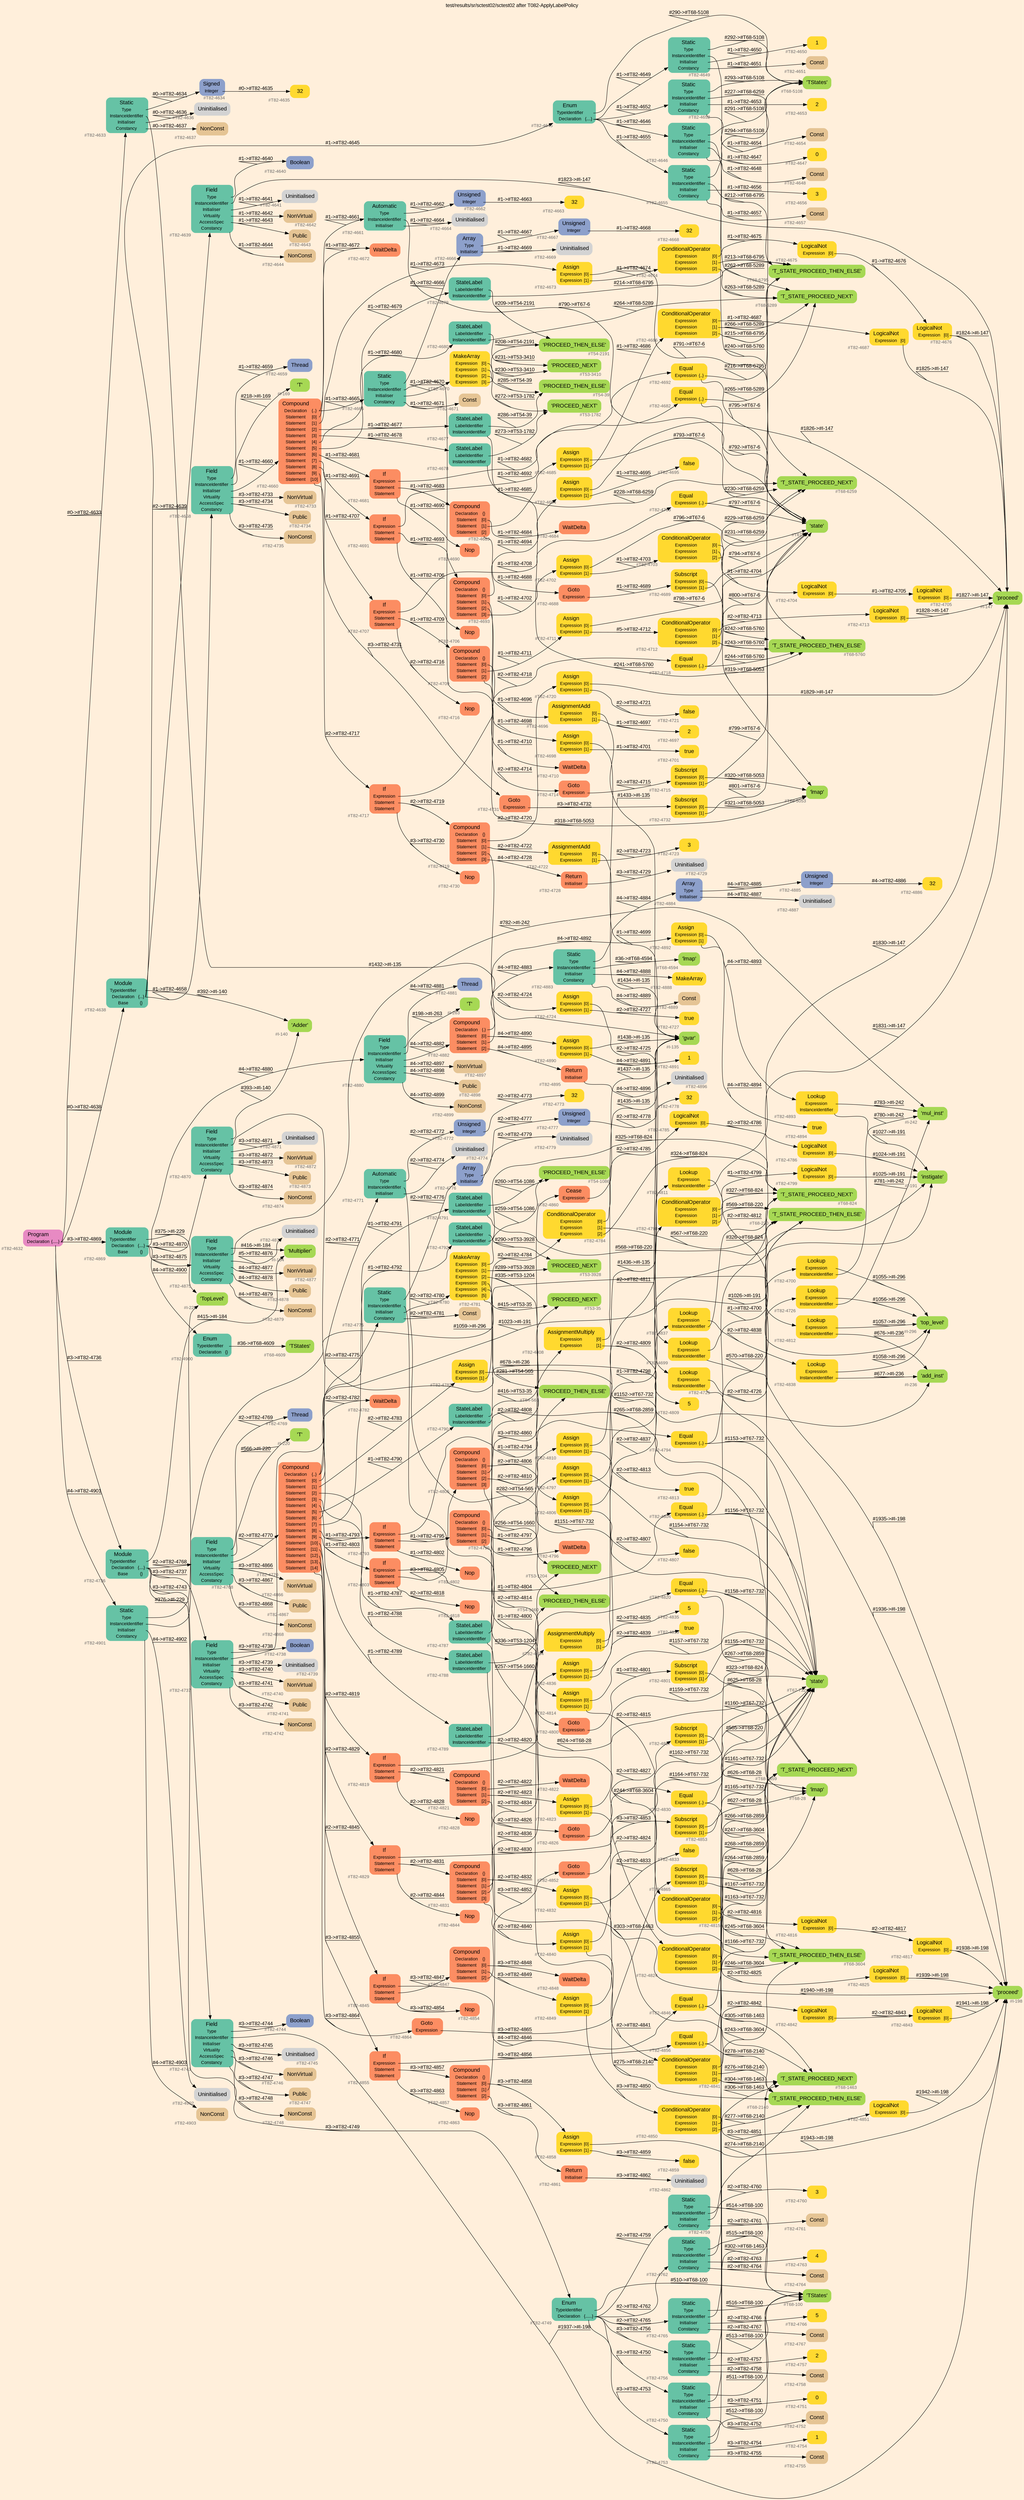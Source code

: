 digraph "test/results/sr/sctest02/sctest02 after T082-ApplyLabelPolicy" {
label = "test/results/sr/sctest02/sctest02 after T082-ApplyLabelPolicy"
labelloc = t
graph [
    rankdir = "LR"
    ranksep = 0.3
    bgcolor = antiquewhite1
    color = black
    fontcolor = black
    fontname = "Arial"
];
node [
    fontname = "Arial"
];
edge [
    fontname = "Arial"
];

// -------------------- node figure --------------------
// -------- block #T82-4632 ----------
"#T82-4632" [
    fillcolor = "/set28/4"
    xlabel = "#T82-4632"
    fontsize = "12"
    fontcolor = grey40
    shape = "plaintext"
    label = <<TABLE BORDER="0" CELLBORDER="0" CELLSPACING="0">
     <TR><TD><FONT COLOR="black" POINT-SIZE="15">Program</FONT></TD></TR>
     <TR><TD><FONT COLOR="black" POINT-SIZE="12">Declaration</FONT></TD><TD PORT="port0"><FONT COLOR="black" POINT-SIZE="12">{.....}</FONT></TD></TR>
    </TABLE>>
    style = "rounded,filled"
];

// -------- block #T82-4633 ----------
"#T82-4633" [
    fillcolor = "/set28/1"
    xlabel = "#T82-4633"
    fontsize = "12"
    fontcolor = grey40
    shape = "plaintext"
    label = <<TABLE BORDER="0" CELLBORDER="0" CELLSPACING="0">
     <TR><TD><FONT COLOR="black" POINT-SIZE="15">Static</FONT></TD></TR>
     <TR><TD><FONT COLOR="black" POINT-SIZE="12">Type</FONT></TD><TD PORT="port0"></TD></TR>
     <TR><TD><FONT COLOR="black" POINT-SIZE="12">InstanceIdentifier</FONT></TD><TD PORT="port1"></TD></TR>
     <TR><TD><FONT COLOR="black" POINT-SIZE="12">Initialiser</FONT></TD><TD PORT="port2"></TD></TR>
     <TR><TD><FONT COLOR="black" POINT-SIZE="12">Constancy</FONT></TD><TD PORT="port3"></TD></TR>
    </TABLE>>
    style = "rounded,filled"
];

// -------- block #T82-4634 ----------
"#T82-4634" [
    fillcolor = "/set28/3"
    xlabel = "#T82-4634"
    fontsize = "12"
    fontcolor = grey40
    shape = "plaintext"
    label = <<TABLE BORDER="0" CELLBORDER="0" CELLSPACING="0">
     <TR><TD><FONT COLOR="black" POINT-SIZE="15">Signed</FONT></TD></TR>
     <TR><TD><FONT COLOR="black" POINT-SIZE="12">Integer</FONT></TD><TD PORT="port0"></TD></TR>
    </TABLE>>
    style = "rounded,filled"
];

// -------- block #T82-4635 ----------
"#T82-4635" [
    fillcolor = "/set28/6"
    xlabel = "#T82-4635"
    fontsize = "12"
    fontcolor = grey40
    shape = "plaintext"
    label = <<TABLE BORDER="0" CELLBORDER="0" CELLSPACING="0">
     <TR><TD><FONT COLOR="black" POINT-SIZE="15">32</FONT></TD></TR>
    </TABLE>>
    style = "rounded,filled"
];

// -------- block #I-135 ----------
"#I-135" [
    fillcolor = "/set28/5"
    xlabel = "#I-135"
    fontsize = "12"
    fontcolor = grey40
    shape = "plaintext"
    label = <<TABLE BORDER="0" CELLBORDER="0" CELLSPACING="0">
     <TR><TD><FONT COLOR="black" POINT-SIZE="15">'gvar'</FONT></TD></TR>
    </TABLE>>
    style = "rounded,filled"
];

// -------- block #T82-4636 ----------
"#T82-4636" [
    xlabel = "#T82-4636"
    fontsize = "12"
    fontcolor = grey40
    shape = "plaintext"
    label = <<TABLE BORDER="0" CELLBORDER="0" CELLSPACING="0">
     <TR><TD><FONT COLOR="black" POINT-SIZE="15">Uninitialised</FONT></TD></TR>
    </TABLE>>
    style = "rounded,filled"
];

// -------- block #T82-4637 ----------
"#T82-4637" [
    fillcolor = "/set28/7"
    xlabel = "#T82-4637"
    fontsize = "12"
    fontcolor = grey40
    shape = "plaintext"
    label = <<TABLE BORDER="0" CELLBORDER="0" CELLSPACING="0">
     <TR><TD><FONT COLOR="black" POINT-SIZE="15">NonConst</FONT></TD></TR>
    </TABLE>>
    style = "rounded,filled"
];

// -------- block #T82-4638 ----------
"#T82-4638" [
    fillcolor = "/set28/1"
    xlabel = "#T82-4638"
    fontsize = "12"
    fontcolor = grey40
    shape = "plaintext"
    label = <<TABLE BORDER="0" CELLBORDER="0" CELLSPACING="0">
     <TR><TD><FONT COLOR="black" POINT-SIZE="15">Module</FONT></TD></TR>
     <TR><TD><FONT COLOR="black" POINT-SIZE="12">TypeIdentifier</FONT></TD><TD PORT="port0"></TD></TR>
     <TR><TD><FONT COLOR="black" POINT-SIZE="12">Declaration</FONT></TD><TD PORT="port1"><FONT COLOR="black" POINT-SIZE="12">{...}</FONT></TD></TR>
     <TR><TD><FONT COLOR="black" POINT-SIZE="12">Base</FONT></TD><TD PORT="port2"><FONT COLOR="black" POINT-SIZE="12">{}</FONT></TD></TR>
    </TABLE>>
    style = "rounded,filled"
];

// -------- block #I-140 ----------
"#I-140" [
    fillcolor = "/set28/5"
    xlabel = "#I-140"
    fontsize = "12"
    fontcolor = grey40
    shape = "plaintext"
    label = <<TABLE BORDER="0" CELLBORDER="0" CELLSPACING="0">
     <TR><TD><FONT COLOR="black" POINT-SIZE="15">'Adder'</FONT></TD></TR>
    </TABLE>>
    style = "rounded,filled"
];

// -------- block #T82-4639 ----------
"#T82-4639" [
    fillcolor = "/set28/1"
    xlabel = "#T82-4639"
    fontsize = "12"
    fontcolor = grey40
    shape = "plaintext"
    label = <<TABLE BORDER="0" CELLBORDER="0" CELLSPACING="0">
     <TR><TD><FONT COLOR="black" POINT-SIZE="15">Field</FONT></TD></TR>
     <TR><TD><FONT COLOR="black" POINT-SIZE="12">Type</FONT></TD><TD PORT="port0"></TD></TR>
     <TR><TD><FONT COLOR="black" POINT-SIZE="12">InstanceIdentifier</FONT></TD><TD PORT="port1"></TD></TR>
     <TR><TD><FONT COLOR="black" POINT-SIZE="12">Initialiser</FONT></TD><TD PORT="port2"></TD></TR>
     <TR><TD><FONT COLOR="black" POINT-SIZE="12">Virtuality</FONT></TD><TD PORT="port3"></TD></TR>
     <TR><TD><FONT COLOR="black" POINT-SIZE="12">AccessSpec</FONT></TD><TD PORT="port4"></TD></TR>
     <TR><TD><FONT COLOR="black" POINT-SIZE="12">Constancy</FONT></TD><TD PORT="port5"></TD></TR>
    </TABLE>>
    style = "rounded,filled"
];

// -------- block #T82-4640 ----------
"#T82-4640" [
    fillcolor = "/set28/3"
    xlabel = "#T82-4640"
    fontsize = "12"
    fontcolor = grey40
    shape = "plaintext"
    label = <<TABLE BORDER="0" CELLBORDER="0" CELLSPACING="0">
     <TR><TD><FONT COLOR="black" POINT-SIZE="15">Boolean</FONT></TD></TR>
    </TABLE>>
    style = "rounded,filled"
];

// -------- block #I-147 ----------
"#I-147" [
    fillcolor = "/set28/5"
    xlabel = "#I-147"
    fontsize = "12"
    fontcolor = grey40
    shape = "plaintext"
    label = <<TABLE BORDER="0" CELLBORDER="0" CELLSPACING="0">
     <TR><TD><FONT COLOR="black" POINT-SIZE="15">'proceed'</FONT></TD></TR>
    </TABLE>>
    style = "rounded,filled"
];

// -------- block #T82-4641 ----------
"#T82-4641" [
    xlabel = "#T82-4641"
    fontsize = "12"
    fontcolor = grey40
    shape = "plaintext"
    label = <<TABLE BORDER="0" CELLBORDER="0" CELLSPACING="0">
     <TR><TD><FONT COLOR="black" POINT-SIZE="15">Uninitialised</FONT></TD></TR>
    </TABLE>>
    style = "rounded,filled"
];

// -------- block #T82-4642 ----------
"#T82-4642" [
    fillcolor = "/set28/7"
    xlabel = "#T82-4642"
    fontsize = "12"
    fontcolor = grey40
    shape = "plaintext"
    label = <<TABLE BORDER="0" CELLBORDER="0" CELLSPACING="0">
     <TR><TD><FONT COLOR="black" POINT-SIZE="15">NonVirtual</FONT></TD></TR>
    </TABLE>>
    style = "rounded,filled"
];

// -------- block #T82-4643 ----------
"#T82-4643" [
    fillcolor = "/set28/7"
    xlabel = "#T82-4643"
    fontsize = "12"
    fontcolor = grey40
    shape = "plaintext"
    label = <<TABLE BORDER="0" CELLBORDER="0" CELLSPACING="0">
     <TR><TD><FONT COLOR="black" POINT-SIZE="15">Public</FONT></TD></TR>
    </TABLE>>
    style = "rounded,filled"
];

// -------- block #T82-4644 ----------
"#T82-4644" [
    fillcolor = "/set28/7"
    xlabel = "#T82-4644"
    fontsize = "12"
    fontcolor = grey40
    shape = "plaintext"
    label = <<TABLE BORDER="0" CELLBORDER="0" CELLSPACING="0">
     <TR><TD><FONT COLOR="black" POINT-SIZE="15">NonConst</FONT></TD></TR>
    </TABLE>>
    style = "rounded,filled"
];

// -------- block #T82-4645 ----------
"#T82-4645" [
    fillcolor = "/set28/1"
    xlabel = "#T82-4645"
    fontsize = "12"
    fontcolor = grey40
    shape = "plaintext"
    label = <<TABLE BORDER="0" CELLBORDER="0" CELLSPACING="0">
     <TR><TD><FONT COLOR="black" POINT-SIZE="15">Enum</FONT></TD></TR>
     <TR><TD><FONT COLOR="black" POINT-SIZE="12">TypeIdentifier</FONT></TD><TD PORT="port0"></TD></TR>
     <TR><TD><FONT COLOR="black" POINT-SIZE="12">Declaration</FONT></TD><TD PORT="port1"><FONT COLOR="black" POINT-SIZE="12">{....}</FONT></TD></TR>
    </TABLE>>
    style = "rounded,filled"
];

// -------- block #T68-5108 ----------
"#T68-5108" [
    fillcolor = "/set28/5"
    xlabel = "#T68-5108"
    fontsize = "12"
    fontcolor = grey40
    shape = "plaintext"
    label = <<TABLE BORDER="0" CELLBORDER="0" CELLSPACING="0">
     <TR><TD><FONT COLOR="black" POINT-SIZE="15">'TStates'</FONT></TD></TR>
    </TABLE>>
    style = "rounded,filled"
];

// -------- block #T82-4646 ----------
"#T82-4646" [
    fillcolor = "/set28/1"
    xlabel = "#T82-4646"
    fontsize = "12"
    fontcolor = grey40
    shape = "plaintext"
    label = <<TABLE BORDER="0" CELLBORDER="0" CELLSPACING="0">
     <TR><TD><FONT COLOR="black" POINT-SIZE="15">Static</FONT></TD></TR>
     <TR><TD><FONT COLOR="black" POINT-SIZE="12">Type</FONT></TD><TD PORT="port0"></TD></TR>
     <TR><TD><FONT COLOR="black" POINT-SIZE="12">InstanceIdentifier</FONT></TD><TD PORT="port1"></TD></TR>
     <TR><TD><FONT COLOR="black" POINT-SIZE="12">Initialiser</FONT></TD><TD PORT="port2"></TD></TR>
     <TR><TD><FONT COLOR="black" POINT-SIZE="12">Constancy</FONT></TD><TD PORT="port3"></TD></TR>
    </TABLE>>
    style = "rounded,filled"
];

// -------- block #T68-5289 ----------
"#T68-5289" [
    fillcolor = "/set28/5"
    xlabel = "#T68-5289"
    fontsize = "12"
    fontcolor = grey40
    shape = "plaintext"
    label = <<TABLE BORDER="0" CELLBORDER="0" CELLSPACING="0">
     <TR><TD><FONT COLOR="black" POINT-SIZE="15">'T_STATE_PROCEED_NEXT'</FONT></TD></TR>
    </TABLE>>
    style = "rounded,filled"
];

// -------- block #T82-4647 ----------
"#T82-4647" [
    fillcolor = "/set28/6"
    xlabel = "#T82-4647"
    fontsize = "12"
    fontcolor = grey40
    shape = "plaintext"
    label = <<TABLE BORDER="0" CELLBORDER="0" CELLSPACING="0">
     <TR><TD><FONT COLOR="black" POINT-SIZE="15">0</FONT></TD></TR>
    </TABLE>>
    style = "rounded,filled"
];

// -------- block #T82-4648 ----------
"#T82-4648" [
    fillcolor = "/set28/7"
    xlabel = "#T82-4648"
    fontsize = "12"
    fontcolor = grey40
    shape = "plaintext"
    label = <<TABLE BORDER="0" CELLBORDER="0" CELLSPACING="0">
     <TR><TD><FONT COLOR="black" POINT-SIZE="15">Const</FONT></TD></TR>
    </TABLE>>
    style = "rounded,filled"
];

// -------- block #T82-4649 ----------
"#T82-4649" [
    fillcolor = "/set28/1"
    xlabel = "#T82-4649"
    fontsize = "12"
    fontcolor = grey40
    shape = "plaintext"
    label = <<TABLE BORDER="0" CELLBORDER="0" CELLSPACING="0">
     <TR><TD><FONT COLOR="black" POINT-SIZE="15">Static</FONT></TD></TR>
     <TR><TD><FONT COLOR="black" POINT-SIZE="12">Type</FONT></TD><TD PORT="port0"></TD></TR>
     <TR><TD><FONT COLOR="black" POINT-SIZE="12">InstanceIdentifier</FONT></TD><TD PORT="port1"></TD></TR>
     <TR><TD><FONT COLOR="black" POINT-SIZE="12">Initialiser</FONT></TD><TD PORT="port2"></TD></TR>
     <TR><TD><FONT COLOR="black" POINT-SIZE="12">Constancy</FONT></TD><TD PORT="port3"></TD></TR>
    </TABLE>>
    style = "rounded,filled"
];

// -------- block #T68-5760 ----------
"#T68-5760" [
    fillcolor = "/set28/5"
    xlabel = "#T68-5760"
    fontsize = "12"
    fontcolor = grey40
    shape = "plaintext"
    label = <<TABLE BORDER="0" CELLBORDER="0" CELLSPACING="0">
     <TR><TD><FONT COLOR="black" POINT-SIZE="15">'T_STATE_PROCEED_THEN_ELSE'</FONT></TD></TR>
    </TABLE>>
    style = "rounded,filled"
];

// -------- block #T82-4650 ----------
"#T82-4650" [
    fillcolor = "/set28/6"
    xlabel = "#T82-4650"
    fontsize = "12"
    fontcolor = grey40
    shape = "plaintext"
    label = <<TABLE BORDER="0" CELLBORDER="0" CELLSPACING="0">
     <TR><TD><FONT COLOR="black" POINT-SIZE="15">1</FONT></TD></TR>
    </TABLE>>
    style = "rounded,filled"
];

// -------- block #T82-4651 ----------
"#T82-4651" [
    fillcolor = "/set28/7"
    xlabel = "#T82-4651"
    fontsize = "12"
    fontcolor = grey40
    shape = "plaintext"
    label = <<TABLE BORDER="0" CELLBORDER="0" CELLSPACING="0">
     <TR><TD><FONT COLOR="black" POINT-SIZE="15">Const</FONT></TD></TR>
    </TABLE>>
    style = "rounded,filled"
];

// -------- block #T82-4652 ----------
"#T82-4652" [
    fillcolor = "/set28/1"
    xlabel = "#T82-4652"
    fontsize = "12"
    fontcolor = grey40
    shape = "plaintext"
    label = <<TABLE BORDER="0" CELLBORDER="0" CELLSPACING="0">
     <TR><TD><FONT COLOR="black" POINT-SIZE="15">Static</FONT></TD></TR>
     <TR><TD><FONT COLOR="black" POINT-SIZE="12">Type</FONT></TD><TD PORT="port0"></TD></TR>
     <TR><TD><FONT COLOR="black" POINT-SIZE="12">InstanceIdentifier</FONT></TD><TD PORT="port1"></TD></TR>
     <TR><TD><FONT COLOR="black" POINT-SIZE="12">Initialiser</FONT></TD><TD PORT="port2"></TD></TR>
     <TR><TD><FONT COLOR="black" POINT-SIZE="12">Constancy</FONT></TD><TD PORT="port3"></TD></TR>
    </TABLE>>
    style = "rounded,filled"
];

// -------- block #T68-6259 ----------
"#T68-6259" [
    fillcolor = "/set28/5"
    xlabel = "#T68-6259"
    fontsize = "12"
    fontcolor = grey40
    shape = "plaintext"
    label = <<TABLE BORDER="0" CELLBORDER="0" CELLSPACING="0">
     <TR><TD><FONT COLOR="black" POINT-SIZE="15">'T_STATE_PROCEED_NEXT'</FONT></TD></TR>
    </TABLE>>
    style = "rounded,filled"
];

// -------- block #T82-4653 ----------
"#T82-4653" [
    fillcolor = "/set28/6"
    xlabel = "#T82-4653"
    fontsize = "12"
    fontcolor = grey40
    shape = "plaintext"
    label = <<TABLE BORDER="0" CELLBORDER="0" CELLSPACING="0">
     <TR><TD><FONT COLOR="black" POINT-SIZE="15">2</FONT></TD></TR>
    </TABLE>>
    style = "rounded,filled"
];

// -------- block #T82-4654 ----------
"#T82-4654" [
    fillcolor = "/set28/7"
    xlabel = "#T82-4654"
    fontsize = "12"
    fontcolor = grey40
    shape = "plaintext"
    label = <<TABLE BORDER="0" CELLBORDER="0" CELLSPACING="0">
     <TR><TD><FONT COLOR="black" POINT-SIZE="15">Const</FONT></TD></TR>
    </TABLE>>
    style = "rounded,filled"
];

// -------- block #T82-4655 ----------
"#T82-4655" [
    fillcolor = "/set28/1"
    xlabel = "#T82-4655"
    fontsize = "12"
    fontcolor = grey40
    shape = "plaintext"
    label = <<TABLE BORDER="0" CELLBORDER="0" CELLSPACING="0">
     <TR><TD><FONT COLOR="black" POINT-SIZE="15">Static</FONT></TD></TR>
     <TR><TD><FONT COLOR="black" POINT-SIZE="12">Type</FONT></TD><TD PORT="port0"></TD></TR>
     <TR><TD><FONT COLOR="black" POINT-SIZE="12">InstanceIdentifier</FONT></TD><TD PORT="port1"></TD></TR>
     <TR><TD><FONT COLOR="black" POINT-SIZE="12">Initialiser</FONT></TD><TD PORT="port2"></TD></TR>
     <TR><TD><FONT COLOR="black" POINT-SIZE="12">Constancy</FONT></TD><TD PORT="port3"></TD></TR>
    </TABLE>>
    style = "rounded,filled"
];

// -------- block #T68-6795 ----------
"#T68-6795" [
    fillcolor = "/set28/5"
    xlabel = "#T68-6795"
    fontsize = "12"
    fontcolor = grey40
    shape = "plaintext"
    label = <<TABLE BORDER="0" CELLBORDER="0" CELLSPACING="0">
     <TR><TD><FONT COLOR="black" POINT-SIZE="15">'T_STATE_PROCEED_THEN_ELSE'</FONT></TD></TR>
    </TABLE>>
    style = "rounded,filled"
];

// -------- block #T82-4656 ----------
"#T82-4656" [
    fillcolor = "/set28/6"
    xlabel = "#T82-4656"
    fontsize = "12"
    fontcolor = grey40
    shape = "plaintext"
    label = <<TABLE BORDER="0" CELLBORDER="0" CELLSPACING="0">
     <TR><TD><FONT COLOR="black" POINT-SIZE="15">3</FONT></TD></TR>
    </TABLE>>
    style = "rounded,filled"
];

// -------- block #T82-4657 ----------
"#T82-4657" [
    fillcolor = "/set28/7"
    xlabel = "#T82-4657"
    fontsize = "12"
    fontcolor = grey40
    shape = "plaintext"
    label = <<TABLE BORDER="0" CELLBORDER="0" CELLSPACING="0">
     <TR><TD><FONT COLOR="black" POINT-SIZE="15">Const</FONT></TD></TR>
    </TABLE>>
    style = "rounded,filled"
];

// -------- block #T82-4658 ----------
"#T82-4658" [
    fillcolor = "/set28/1"
    xlabel = "#T82-4658"
    fontsize = "12"
    fontcolor = grey40
    shape = "plaintext"
    label = <<TABLE BORDER="0" CELLBORDER="0" CELLSPACING="0">
     <TR><TD><FONT COLOR="black" POINT-SIZE="15">Field</FONT></TD></TR>
     <TR><TD><FONT COLOR="black" POINT-SIZE="12">Type</FONT></TD><TD PORT="port0"></TD></TR>
     <TR><TD><FONT COLOR="black" POINT-SIZE="12">InstanceIdentifier</FONT></TD><TD PORT="port1"></TD></TR>
     <TR><TD><FONT COLOR="black" POINT-SIZE="12">Initialiser</FONT></TD><TD PORT="port2"></TD></TR>
     <TR><TD><FONT COLOR="black" POINT-SIZE="12">Virtuality</FONT></TD><TD PORT="port3"></TD></TR>
     <TR><TD><FONT COLOR="black" POINT-SIZE="12">AccessSpec</FONT></TD><TD PORT="port4"></TD></TR>
     <TR><TD><FONT COLOR="black" POINT-SIZE="12">Constancy</FONT></TD><TD PORT="port5"></TD></TR>
    </TABLE>>
    style = "rounded,filled"
];

// -------- block #T82-4659 ----------
"#T82-4659" [
    fillcolor = "/set28/3"
    xlabel = "#T82-4659"
    fontsize = "12"
    fontcolor = grey40
    shape = "plaintext"
    label = <<TABLE BORDER="0" CELLBORDER="0" CELLSPACING="0">
     <TR><TD><FONT COLOR="black" POINT-SIZE="15">Thread</FONT></TD></TR>
    </TABLE>>
    style = "rounded,filled"
];

// -------- block #I-169 ----------
"#I-169" [
    fillcolor = "/set28/5"
    xlabel = "#I-169"
    fontsize = "12"
    fontcolor = grey40
    shape = "plaintext"
    label = <<TABLE BORDER="0" CELLBORDER="0" CELLSPACING="0">
     <TR><TD><FONT COLOR="black" POINT-SIZE="15">'T'</FONT></TD></TR>
    </TABLE>>
    style = "rounded,filled"
];

// -------- block #T82-4660 ----------
"#T82-4660" [
    fillcolor = "/set28/2"
    xlabel = "#T82-4660"
    fontsize = "12"
    fontcolor = grey40
    shape = "plaintext"
    label = <<TABLE BORDER="0" CELLBORDER="0" CELLSPACING="0">
     <TR><TD><FONT COLOR="black" POINT-SIZE="15">Compound</FONT></TD></TR>
     <TR><TD><FONT COLOR="black" POINT-SIZE="12">Declaration</FONT></TD><TD PORT="port0"><FONT COLOR="black" POINT-SIZE="12">{..}</FONT></TD></TR>
     <TR><TD><FONT COLOR="black" POINT-SIZE="12">Statement</FONT></TD><TD PORT="port1"><FONT COLOR="black" POINT-SIZE="12">[0]</FONT></TD></TR>
     <TR><TD><FONT COLOR="black" POINT-SIZE="12">Statement</FONT></TD><TD PORT="port2"><FONT COLOR="black" POINT-SIZE="12">[1]</FONT></TD></TR>
     <TR><TD><FONT COLOR="black" POINT-SIZE="12">Statement</FONT></TD><TD PORT="port3"><FONT COLOR="black" POINT-SIZE="12">[2]</FONT></TD></TR>
     <TR><TD><FONT COLOR="black" POINT-SIZE="12">Statement</FONT></TD><TD PORT="port4"><FONT COLOR="black" POINT-SIZE="12">[3]</FONT></TD></TR>
     <TR><TD><FONT COLOR="black" POINT-SIZE="12">Statement</FONT></TD><TD PORT="port5"><FONT COLOR="black" POINT-SIZE="12">[4]</FONT></TD></TR>
     <TR><TD><FONT COLOR="black" POINT-SIZE="12">Statement</FONT></TD><TD PORT="port6"><FONT COLOR="black" POINT-SIZE="12">[5]</FONT></TD></TR>
     <TR><TD><FONT COLOR="black" POINT-SIZE="12">Statement</FONT></TD><TD PORT="port7"><FONT COLOR="black" POINT-SIZE="12">[6]</FONT></TD></TR>
     <TR><TD><FONT COLOR="black" POINT-SIZE="12">Statement</FONT></TD><TD PORT="port8"><FONT COLOR="black" POINT-SIZE="12">[7]</FONT></TD></TR>
     <TR><TD><FONT COLOR="black" POINT-SIZE="12">Statement</FONT></TD><TD PORT="port9"><FONT COLOR="black" POINT-SIZE="12">[8]</FONT></TD></TR>
     <TR><TD><FONT COLOR="black" POINT-SIZE="12">Statement</FONT></TD><TD PORT="port10"><FONT COLOR="black" POINT-SIZE="12">[9]</FONT></TD></TR>
     <TR><TD><FONT COLOR="black" POINT-SIZE="12">Statement</FONT></TD><TD PORT="port11"><FONT COLOR="black" POINT-SIZE="12">[10]</FONT></TD></TR>
    </TABLE>>
    style = "rounded,filled"
];

// -------- block #T82-4661 ----------
"#T82-4661" [
    fillcolor = "/set28/1"
    xlabel = "#T82-4661"
    fontsize = "12"
    fontcolor = grey40
    shape = "plaintext"
    label = <<TABLE BORDER="0" CELLBORDER="0" CELLSPACING="0">
     <TR><TD><FONT COLOR="black" POINT-SIZE="15">Automatic</FONT></TD></TR>
     <TR><TD><FONT COLOR="black" POINT-SIZE="12">Type</FONT></TD><TD PORT="port0"></TD></TR>
     <TR><TD><FONT COLOR="black" POINT-SIZE="12">InstanceIdentifier</FONT></TD><TD PORT="port1"></TD></TR>
     <TR><TD><FONT COLOR="black" POINT-SIZE="12">Initialiser</FONT></TD><TD PORT="port2"></TD></TR>
    </TABLE>>
    style = "rounded,filled"
];

// -------- block #T82-4662 ----------
"#T82-4662" [
    fillcolor = "/set28/3"
    xlabel = "#T82-4662"
    fontsize = "12"
    fontcolor = grey40
    shape = "plaintext"
    label = <<TABLE BORDER="0" CELLBORDER="0" CELLSPACING="0">
     <TR><TD><FONT COLOR="black" POINT-SIZE="15">Unsigned</FONT></TD></TR>
     <TR><TD><FONT COLOR="black" POINT-SIZE="12">Integer</FONT></TD><TD PORT="port0"></TD></TR>
    </TABLE>>
    style = "rounded,filled"
];

// -------- block #T82-4663 ----------
"#T82-4663" [
    fillcolor = "/set28/6"
    xlabel = "#T82-4663"
    fontsize = "12"
    fontcolor = grey40
    shape = "plaintext"
    label = <<TABLE BORDER="0" CELLBORDER="0" CELLSPACING="0">
     <TR><TD><FONT COLOR="black" POINT-SIZE="15">32</FONT></TD></TR>
    </TABLE>>
    style = "rounded,filled"
];

// -------- block #T67-6 ----------
"#T67-6" [
    fillcolor = "/set28/5"
    xlabel = "#T67-6"
    fontsize = "12"
    fontcolor = grey40
    shape = "plaintext"
    label = <<TABLE BORDER="0" CELLBORDER="0" CELLSPACING="0">
     <TR><TD><FONT COLOR="black" POINT-SIZE="15">'state'</FONT></TD></TR>
    </TABLE>>
    style = "rounded,filled"
];

// -------- block #T82-4664 ----------
"#T82-4664" [
    xlabel = "#T82-4664"
    fontsize = "12"
    fontcolor = grey40
    shape = "plaintext"
    label = <<TABLE BORDER="0" CELLBORDER="0" CELLSPACING="0">
     <TR><TD><FONT COLOR="black" POINT-SIZE="15">Uninitialised</FONT></TD></TR>
    </TABLE>>
    style = "rounded,filled"
];

// -------- block #T82-4665 ----------
"#T82-4665" [
    fillcolor = "/set28/1"
    xlabel = "#T82-4665"
    fontsize = "12"
    fontcolor = grey40
    shape = "plaintext"
    label = <<TABLE BORDER="0" CELLBORDER="0" CELLSPACING="0">
     <TR><TD><FONT COLOR="black" POINT-SIZE="15">Static</FONT></TD></TR>
     <TR><TD><FONT COLOR="black" POINT-SIZE="12">Type</FONT></TD><TD PORT="port0"></TD></TR>
     <TR><TD><FONT COLOR="black" POINT-SIZE="12">InstanceIdentifier</FONT></TD><TD PORT="port1"></TD></TR>
     <TR><TD><FONT COLOR="black" POINT-SIZE="12">Initialiser</FONT></TD><TD PORT="port2"></TD></TR>
     <TR><TD><FONT COLOR="black" POINT-SIZE="12">Constancy</FONT></TD><TD PORT="port3"></TD></TR>
    </TABLE>>
    style = "rounded,filled"
];

// -------- block #T82-4666 ----------
"#T82-4666" [
    fillcolor = "/set28/3"
    xlabel = "#T82-4666"
    fontsize = "12"
    fontcolor = grey40
    shape = "plaintext"
    label = <<TABLE BORDER="0" CELLBORDER="0" CELLSPACING="0">
     <TR><TD><FONT COLOR="black" POINT-SIZE="15">Array</FONT></TD></TR>
     <TR><TD><FONT COLOR="black" POINT-SIZE="12">Type</FONT></TD><TD PORT="port0"></TD></TR>
     <TR><TD><FONT COLOR="black" POINT-SIZE="12">Initialiser</FONT></TD><TD PORT="port1"></TD></TR>
    </TABLE>>
    style = "rounded,filled"
];

// -------- block #T82-4667 ----------
"#T82-4667" [
    fillcolor = "/set28/3"
    xlabel = "#T82-4667"
    fontsize = "12"
    fontcolor = grey40
    shape = "plaintext"
    label = <<TABLE BORDER="0" CELLBORDER="0" CELLSPACING="0">
     <TR><TD><FONT COLOR="black" POINT-SIZE="15">Unsigned</FONT></TD></TR>
     <TR><TD><FONT COLOR="black" POINT-SIZE="12">Integer</FONT></TD><TD PORT="port0"></TD></TR>
    </TABLE>>
    style = "rounded,filled"
];

// -------- block #T82-4668 ----------
"#T82-4668" [
    fillcolor = "/set28/6"
    xlabel = "#T82-4668"
    fontsize = "12"
    fontcolor = grey40
    shape = "plaintext"
    label = <<TABLE BORDER="0" CELLBORDER="0" CELLSPACING="0">
     <TR><TD><FONT COLOR="black" POINT-SIZE="15">32</FONT></TD></TR>
    </TABLE>>
    style = "rounded,filled"
];

// -------- block #T82-4669 ----------
"#T82-4669" [
    xlabel = "#T82-4669"
    fontsize = "12"
    fontcolor = grey40
    shape = "plaintext"
    label = <<TABLE BORDER="0" CELLBORDER="0" CELLSPACING="0">
     <TR><TD><FONT COLOR="black" POINT-SIZE="15">Uninitialised</FONT></TD></TR>
    </TABLE>>
    style = "rounded,filled"
];

// -------- block #T68-5053 ----------
"#T68-5053" [
    fillcolor = "/set28/5"
    xlabel = "#T68-5053"
    fontsize = "12"
    fontcolor = grey40
    shape = "plaintext"
    label = <<TABLE BORDER="0" CELLBORDER="0" CELLSPACING="0">
     <TR><TD><FONT COLOR="black" POINT-SIZE="15">'lmap'</FONT></TD></TR>
    </TABLE>>
    style = "rounded,filled"
];

// -------- block #T82-4670 ----------
"#T82-4670" [
    fillcolor = "/set28/6"
    xlabel = "#T82-4670"
    fontsize = "12"
    fontcolor = grey40
    shape = "plaintext"
    label = <<TABLE BORDER="0" CELLBORDER="0" CELLSPACING="0">
     <TR><TD><FONT COLOR="black" POINT-SIZE="15">MakeArray</FONT></TD></TR>
     <TR><TD><FONT COLOR="black" POINT-SIZE="12">Expression</FONT></TD><TD PORT="port0"><FONT COLOR="black" POINT-SIZE="12">[0]</FONT></TD></TR>
     <TR><TD><FONT COLOR="black" POINT-SIZE="12">Expression</FONT></TD><TD PORT="port1"><FONT COLOR="black" POINT-SIZE="12">[1]</FONT></TD></TR>
     <TR><TD><FONT COLOR="black" POINT-SIZE="12">Expression</FONT></TD><TD PORT="port2"><FONT COLOR="black" POINT-SIZE="12">[2]</FONT></TD></TR>
     <TR><TD><FONT COLOR="black" POINT-SIZE="12">Expression</FONT></TD><TD PORT="port3"><FONT COLOR="black" POINT-SIZE="12">[3]</FONT></TD></TR>
    </TABLE>>
    style = "rounded,filled"
];

// -------- block #T53-3410 ----------
"#T53-3410" [
    fillcolor = "/set28/5"
    xlabel = "#T53-3410"
    fontsize = "12"
    fontcolor = grey40
    shape = "plaintext"
    label = <<TABLE BORDER="0" CELLBORDER="0" CELLSPACING="0">
     <TR><TD><FONT COLOR="black" POINT-SIZE="15">'PROCEED_NEXT'</FONT></TD></TR>
    </TABLE>>
    style = "rounded,filled"
];

// -------- block #T54-39 ----------
"#T54-39" [
    fillcolor = "/set28/5"
    xlabel = "#T54-39"
    fontsize = "12"
    fontcolor = grey40
    shape = "plaintext"
    label = <<TABLE BORDER="0" CELLBORDER="0" CELLSPACING="0">
     <TR><TD><FONT COLOR="black" POINT-SIZE="15">'PROCEED_THEN_ELSE'</FONT></TD></TR>
    </TABLE>>
    style = "rounded,filled"
];

// -------- block #T53-1782 ----------
"#T53-1782" [
    fillcolor = "/set28/5"
    xlabel = "#T53-1782"
    fontsize = "12"
    fontcolor = grey40
    shape = "plaintext"
    label = <<TABLE BORDER="0" CELLBORDER="0" CELLSPACING="0">
     <TR><TD><FONT COLOR="black" POINT-SIZE="15">'PROCEED_NEXT'</FONT></TD></TR>
    </TABLE>>
    style = "rounded,filled"
];

// -------- block #T54-2191 ----------
"#T54-2191" [
    fillcolor = "/set28/5"
    xlabel = "#T54-2191"
    fontsize = "12"
    fontcolor = grey40
    shape = "plaintext"
    label = <<TABLE BORDER="0" CELLBORDER="0" CELLSPACING="0">
     <TR><TD><FONT COLOR="black" POINT-SIZE="15">'PROCEED_THEN_ELSE'</FONT></TD></TR>
    </TABLE>>
    style = "rounded,filled"
];

// -------- block #T82-4671 ----------
"#T82-4671" [
    fillcolor = "/set28/7"
    xlabel = "#T82-4671"
    fontsize = "12"
    fontcolor = grey40
    shape = "plaintext"
    label = <<TABLE BORDER="0" CELLBORDER="0" CELLSPACING="0">
     <TR><TD><FONT COLOR="black" POINT-SIZE="15">Const</FONT></TD></TR>
    </TABLE>>
    style = "rounded,filled"
];

// -------- block #T82-4672 ----------
"#T82-4672" [
    fillcolor = "/set28/2"
    xlabel = "#T82-4672"
    fontsize = "12"
    fontcolor = grey40
    shape = "plaintext"
    label = <<TABLE BORDER="0" CELLBORDER="0" CELLSPACING="0">
     <TR><TD><FONT COLOR="black" POINT-SIZE="15">WaitDelta</FONT></TD></TR>
    </TABLE>>
    style = "rounded,filled"
];

// -------- block #T82-4673 ----------
"#T82-4673" [
    fillcolor = "/set28/6"
    xlabel = "#T82-4673"
    fontsize = "12"
    fontcolor = grey40
    shape = "plaintext"
    label = <<TABLE BORDER="0" CELLBORDER="0" CELLSPACING="0">
     <TR><TD><FONT COLOR="black" POINT-SIZE="15">Assign</FONT></TD></TR>
     <TR><TD><FONT COLOR="black" POINT-SIZE="12">Expression</FONT></TD><TD PORT="port0"><FONT COLOR="black" POINT-SIZE="12">[0]</FONT></TD></TR>
     <TR><TD><FONT COLOR="black" POINT-SIZE="12">Expression</FONT></TD><TD PORT="port1"><FONT COLOR="black" POINT-SIZE="12">[1]</FONT></TD></TR>
    </TABLE>>
    style = "rounded,filled"
];

// -------- block #T82-4674 ----------
"#T82-4674" [
    fillcolor = "/set28/6"
    xlabel = "#T82-4674"
    fontsize = "12"
    fontcolor = grey40
    shape = "plaintext"
    label = <<TABLE BORDER="0" CELLBORDER="0" CELLSPACING="0">
     <TR><TD><FONT COLOR="black" POINT-SIZE="15">ConditionalOperator</FONT></TD></TR>
     <TR><TD><FONT COLOR="black" POINT-SIZE="12">Expression</FONT></TD><TD PORT="port0"><FONT COLOR="black" POINT-SIZE="12">[0]</FONT></TD></TR>
     <TR><TD><FONT COLOR="black" POINT-SIZE="12">Expression</FONT></TD><TD PORT="port1"><FONT COLOR="black" POINT-SIZE="12">[1]</FONT></TD></TR>
     <TR><TD><FONT COLOR="black" POINT-SIZE="12">Expression</FONT></TD><TD PORT="port2"><FONT COLOR="black" POINT-SIZE="12">[2]</FONT></TD></TR>
    </TABLE>>
    style = "rounded,filled"
];

// -------- block #T82-4675 ----------
"#T82-4675" [
    fillcolor = "/set28/6"
    xlabel = "#T82-4675"
    fontsize = "12"
    fontcolor = grey40
    shape = "plaintext"
    label = <<TABLE BORDER="0" CELLBORDER="0" CELLSPACING="0">
     <TR><TD><FONT COLOR="black" POINT-SIZE="15">LogicalNot</FONT></TD></TR>
     <TR><TD><FONT COLOR="black" POINT-SIZE="12">Expression</FONT></TD><TD PORT="port0"><FONT COLOR="black" POINT-SIZE="12">[0]</FONT></TD></TR>
    </TABLE>>
    style = "rounded,filled"
];

// -------- block #T82-4676 ----------
"#T82-4676" [
    fillcolor = "/set28/6"
    xlabel = "#T82-4676"
    fontsize = "12"
    fontcolor = grey40
    shape = "plaintext"
    label = <<TABLE BORDER="0" CELLBORDER="0" CELLSPACING="0">
     <TR><TD><FONT COLOR="black" POINT-SIZE="15">LogicalNot</FONT></TD></TR>
     <TR><TD><FONT COLOR="black" POINT-SIZE="12">Expression</FONT></TD><TD PORT="port0"><FONT COLOR="black" POINT-SIZE="12">[0]</FONT></TD></TR>
    </TABLE>>
    style = "rounded,filled"
];

// -------- block #T82-4677 ----------
"#T82-4677" [
    fillcolor = "/set28/1"
    xlabel = "#T82-4677"
    fontsize = "12"
    fontcolor = grey40
    shape = "plaintext"
    label = <<TABLE BORDER="0" CELLBORDER="0" CELLSPACING="0">
     <TR><TD><FONT COLOR="black" POINT-SIZE="15">StateLabel</FONT></TD></TR>
     <TR><TD><FONT COLOR="black" POINT-SIZE="12">LabelIdentifier</FONT></TD><TD PORT="port0"></TD></TR>
     <TR><TD><FONT COLOR="black" POINT-SIZE="12">InstanceIdentifier</FONT></TD><TD PORT="port1"></TD></TR>
    </TABLE>>
    style = "rounded,filled"
];

// -------- block #T82-4678 ----------
"#T82-4678" [
    fillcolor = "/set28/1"
    xlabel = "#T82-4678"
    fontsize = "12"
    fontcolor = grey40
    shape = "plaintext"
    label = <<TABLE BORDER="0" CELLBORDER="0" CELLSPACING="0">
     <TR><TD><FONT COLOR="black" POINT-SIZE="15">StateLabel</FONT></TD></TR>
     <TR><TD><FONT COLOR="black" POINT-SIZE="12">LabelIdentifier</FONT></TD><TD PORT="port0"></TD></TR>
     <TR><TD><FONT COLOR="black" POINT-SIZE="12">InstanceIdentifier</FONT></TD><TD PORT="port1"></TD></TR>
    </TABLE>>
    style = "rounded,filled"
];

// -------- block #T82-4679 ----------
"#T82-4679" [
    fillcolor = "/set28/1"
    xlabel = "#T82-4679"
    fontsize = "12"
    fontcolor = grey40
    shape = "plaintext"
    label = <<TABLE BORDER="0" CELLBORDER="0" CELLSPACING="0">
     <TR><TD><FONT COLOR="black" POINT-SIZE="15">StateLabel</FONT></TD></TR>
     <TR><TD><FONT COLOR="black" POINT-SIZE="12">LabelIdentifier</FONT></TD><TD PORT="port0"></TD></TR>
     <TR><TD><FONT COLOR="black" POINT-SIZE="12">InstanceIdentifier</FONT></TD><TD PORT="port1"></TD></TR>
    </TABLE>>
    style = "rounded,filled"
];

// -------- block #T82-4680 ----------
"#T82-4680" [
    fillcolor = "/set28/1"
    xlabel = "#T82-4680"
    fontsize = "12"
    fontcolor = grey40
    shape = "plaintext"
    label = <<TABLE BORDER="0" CELLBORDER="0" CELLSPACING="0">
     <TR><TD><FONT COLOR="black" POINT-SIZE="15">StateLabel</FONT></TD></TR>
     <TR><TD><FONT COLOR="black" POINT-SIZE="12">LabelIdentifier</FONT></TD><TD PORT="port0"></TD></TR>
     <TR><TD><FONT COLOR="black" POINT-SIZE="12">InstanceIdentifier</FONT></TD><TD PORT="port1"></TD></TR>
    </TABLE>>
    style = "rounded,filled"
];

// -------- block #T82-4681 ----------
"#T82-4681" [
    fillcolor = "/set28/2"
    xlabel = "#T82-4681"
    fontsize = "12"
    fontcolor = grey40
    shape = "plaintext"
    label = <<TABLE BORDER="0" CELLBORDER="0" CELLSPACING="0">
     <TR><TD><FONT COLOR="black" POINT-SIZE="15">If</FONT></TD></TR>
     <TR><TD><FONT COLOR="black" POINT-SIZE="12">Expression</FONT></TD><TD PORT="port0"></TD></TR>
     <TR><TD><FONT COLOR="black" POINT-SIZE="12">Statement</FONT></TD><TD PORT="port1"></TD></TR>
     <TR><TD><FONT COLOR="black" POINT-SIZE="12">Statement</FONT></TD><TD PORT="port2"></TD></TR>
    </TABLE>>
    style = "rounded,filled"
];

// -------- block #T82-4682 ----------
"#T82-4682" [
    fillcolor = "/set28/6"
    xlabel = "#T82-4682"
    fontsize = "12"
    fontcolor = grey40
    shape = "plaintext"
    label = <<TABLE BORDER="0" CELLBORDER="0" CELLSPACING="0">
     <TR><TD><FONT COLOR="black" POINT-SIZE="15">Equal</FONT></TD></TR>
     <TR><TD><FONT COLOR="black" POINT-SIZE="12">Expression</FONT></TD><TD PORT="port0"><FONT COLOR="black" POINT-SIZE="12">{..}</FONT></TD></TR>
    </TABLE>>
    style = "rounded,filled"
];

// -------- block #T82-4683 ----------
"#T82-4683" [
    fillcolor = "/set28/2"
    xlabel = "#T82-4683"
    fontsize = "12"
    fontcolor = grey40
    shape = "plaintext"
    label = <<TABLE BORDER="0" CELLBORDER="0" CELLSPACING="0">
     <TR><TD><FONT COLOR="black" POINT-SIZE="15">Compound</FONT></TD></TR>
     <TR><TD><FONT COLOR="black" POINT-SIZE="12">Declaration</FONT></TD><TD PORT="port0"><FONT COLOR="black" POINT-SIZE="12">{}</FONT></TD></TR>
     <TR><TD><FONT COLOR="black" POINT-SIZE="12">Statement</FONT></TD><TD PORT="port1"><FONT COLOR="black" POINT-SIZE="12">[0]</FONT></TD></TR>
     <TR><TD><FONT COLOR="black" POINT-SIZE="12">Statement</FONT></TD><TD PORT="port2"><FONT COLOR="black" POINT-SIZE="12">[1]</FONT></TD></TR>
     <TR><TD><FONT COLOR="black" POINT-SIZE="12">Statement</FONT></TD><TD PORT="port3"><FONT COLOR="black" POINT-SIZE="12">[2]</FONT></TD></TR>
    </TABLE>>
    style = "rounded,filled"
];

// -------- block #T82-4684 ----------
"#T82-4684" [
    fillcolor = "/set28/2"
    xlabel = "#T82-4684"
    fontsize = "12"
    fontcolor = grey40
    shape = "plaintext"
    label = <<TABLE BORDER="0" CELLBORDER="0" CELLSPACING="0">
     <TR><TD><FONT COLOR="black" POINT-SIZE="15">WaitDelta</FONT></TD></TR>
    </TABLE>>
    style = "rounded,filled"
];

// -------- block #T82-4685 ----------
"#T82-4685" [
    fillcolor = "/set28/6"
    xlabel = "#T82-4685"
    fontsize = "12"
    fontcolor = grey40
    shape = "plaintext"
    label = <<TABLE BORDER="0" CELLBORDER="0" CELLSPACING="0">
     <TR><TD><FONT COLOR="black" POINT-SIZE="15">Assign</FONT></TD></TR>
     <TR><TD><FONT COLOR="black" POINT-SIZE="12">Expression</FONT></TD><TD PORT="port0"><FONT COLOR="black" POINT-SIZE="12">[0]</FONT></TD></TR>
     <TR><TD><FONT COLOR="black" POINT-SIZE="12">Expression</FONT></TD><TD PORT="port1"><FONT COLOR="black" POINT-SIZE="12">[1]</FONT></TD></TR>
    </TABLE>>
    style = "rounded,filled"
];

// -------- block #T82-4686 ----------
"#T82-4686" [
    fillcolor = "/set28/6"
    xlabel = "#T82-4686"
    fontsize = "12"
    fontcolor = grey40
    shape = "plaintext"
    label = <<TABLE BORDER="0" CELLBORDER="0" CELLSPACING="0">
     <TR><TD><FONT COLOR="black" POINT-SIZE="15">ConditionalOperator</FONT></TD></TR>
     <TR><TD><FONT COLOR="black" POINT-SIZE="12">Expression</FONT></TD><TD PORT="port0"><FONT COLOR="black" POINT-SIZE="12">[0]</FONT></TD></TR>
     <TR><TD><FONT COLOR="black" POINT-SIZE="12">Expression</FONT></TD><TD PORT="port1"><FONT COLOR="black" POINT-SIZE="12">[1]</FONT></TD></TR>
     <TR><TD><FONT COLOR="black" POINT-SIZE="12">Expression</FONT></TD><TD PORT="port2"><FONT COLOR="black" POINT-SIZE="12">[2]</FONT></TD></TR>
    </TABLE>>
    style = "rounded,filled"
];

// -------- block #T82-4687 ----------
"#T82-4687" [
    fillcolor = "/set28/6"
    xlabel = "#T82-4687"
    fontsize = "12"
    fontcolor = grey40
    shape = "plaintext"
    label = <<TABLE BORDER="0" CELLBORDER="0" CELLSPACING="0">
     <TR><TD><FONT COLOR="black" POINT-SIZE="15">LogicalNot</FONT></TD></TR>
     <TR><TD><FONT COLOR="black" POINT-SIZE="12">Expression</FONT></TD><TD PORT="port0"><FONT COLOR="black" POINT-SIZE="12">[0]</FONT></TD></TR>
    </TABLE>>
    style = "rounded,filled"
];

// -------- block #T82-4688 ----------
"#T82-4688" [
    fillcolor = "/set28/2"
    xlabel = "#T82-4688"
    fontsize = "12"
    fontcolor = grey40
    shape = "plaintext"
    label = <<TABLE BORDER="0" CELLBORDER="0" CELLSPACING="0">
     <TR><TD><FONT COLOR="black" POINT-SIZE="15">Goto</FONT></TD></TR>
     <TR><TD><FONT COLOR="black" POINT-SIZE="12">Expression</FONT></TD><TD PORT="port0"></TD></TR>
    </TABLE>>
    style = "rounded,filled"
];

// -------- block #T82-4689 ----------
"#T82-4689" [
    fillcolor = "/set28/6"
    xlabel = "#T82-4689"
    fontsize = "12"
    fontcolor = grey40
    shape = "plaintext"
    label = <<TABLE BORDER="0" CELLBORDER="0" CELLSPACING="0">
     <TR><TD><FONT COLOR="black" POINT-SIZE="15">Subscript</FONT></TD></TR>
     <TR><TD><FONT COLOR="black" POINT-SIZE="12">Expression</FONT></TD><TD PORT="port0"><FONT COLOR="black" POINT-SIZE="12">[0]</FONT></TD></TR>
     <TR><TD><FONT COLOR="black" POINT-SIZE="12">Expression</FONT></TD><TD PORT="port1"><FONT COLOR="black" POINT-SIZE="12">[1]</FONT></TD></TR>
    </TABLE>>
    style = "rounded,filled"
];

// -------- block #T82-4690 ----------
"#T82-4690" [
    fillcolor = "/set28/2"
    xlabel = "#T82-4690"
    fontsize = "12"
    fontcolor = grey40
    shape = "plaintext"
    label = <<TABLE BORDER="0" CELLBORDER="0" CELLSPACING="0">
     <TR><TD><FONT COLOR="black" POINT-SIZE="15">Nop</FONT></TD></TR>
    </TABLE>>
    style = "rounded,filled"
];

// -------- block #T82-4691 ----------
"#T82-4691" [
    fillcolor = "/set28/2"
    xlabel = "#T82-4691"
    fontsize = "12"
    fontcolor = grey40
    shape = "plaintext"
    label = <<TABLE BORDER="0" CELLBORDER="0" CELLSPACING="0">
     <TR><TD><FONT COLOR="black" POINT-SIZE="15">If</FONT></TD></TR>
     <TR><TD><FONT COLOR="black" POINT-SIZE="12">Expression</FONT></TD><TD PORT="port0"></TD></TR>
     <TR><TD><FONT COLOR="black" POINT-SIZE="12">Statement</FONT></TD><TD PORT="port1"></TD></TR>
     <TR><TD><FONT COLOR="black" POINT-SIZE="12">Statement</FONT></TD><TD PORT="port2"></TD></TR>
    </TABLE>>
    style = "rounded,filled"
];

// -------- block #T82-4692 ----------
"#T82-4692" [
    fillcolor = "/set28/6"
    xlabel = "#T82-4692"
    fontsize = "12"
    fontcolor = grey40
    shape = "plaintext"
    label = <<TABLE BORDER="0" CELLBORDER="0" CELLSPACING="0">
     <TR><TD><FONT COLOR="black" POINT-SIZE="15">Equal</FONT></TD></TR>
     <TR><TD><FONT COLOR="black" POINT-SIZE="12">Expression</FONT></TD><TD PORT="port0"><FONT COLOR="black" POINT-SIZE="12">{..}</FONT></TD></TR>
    </TABLE>>
    style = "rounded,filled"
];

// -------- block #T82-4693 ----------
"#T82-4693" [
    fillcolor = "/set28/2"
    xlabel = "#T82-4693"
    fontsize = "12"
    fontcolor = grey40
    shape = "plaintext"
    label = <<TABLE BORDER="0" CELLBORDER="0" CELLSPACING="0">
     <TR><TD><FONT COLOR="black" POINT-SIZE="15">Compound</FONT></TD></TR>
     <TR><TD><FONT COLOR="black" POINT-SIZE="12">Declaration</FONT></TD><TD PORT="port0"><FONT COLOR="black" POINT-SIZE="12">{}</FONT></TD></TR>
     <TR><TD><FONT COLOR="black" POINT-SIZE="12">Statement</FONT></TD><TD PORT="port1"><FONT COLOR="black" POINT-SIZE="12">[0]</FONT></TD></TR>
     <TR><TD><FONT COLOR="black" POINT-SIZE="12">Statement</FONT></TD><TD PORT="port2"><FONT COLOR="black" POINT-SIZE="12">[1]</FONT></TD></TR>
     <TR><TD><FONT COLOR="black" POINT-SIZE="12">Statement</FONT></TD><TD PORT="port3"><FONT COLOR="black" POINT-SIZE="12">[2]</FONT></TD></TR>
     <TR><TD><FONT COLOR="black" POINT-SIZE="12">Statement</FONT></TD><TD PORT="port4"><FONT COLOR="black" POINT-SIZE="12">[3]</FONT></TD></TR>
    </TABLE>>
    style = "rounded,filled"
];

// -------- block #T82-4694 ----------
"#T82-4694" [
    fillcolor = "/set28/6"
    xlabel = "#T82-4694"
    fontsize = "12"
    fontcolor = grey40
    shape = "plaintext"
    label = <<TABLE BORDER="0" CELLBORDER="0" CELLSPACING="0">
     <TR><TD><FONT COLOR="black" POINT-SIZE="15">Assign</FONT></TD></TR>
     <TR><TD><FONT COLOR="black" POINT-SIZE="12">Expression</FONT></TD><TD PORT="port0"><FONT COLOR="black" POINT-SIZE="12">[0]</FONT></TD></TR>
     <TR><TD><FONT COLOR="black" POINT-SIZE="12">Expression</FONT></TD><TD PORT="port1"><FONT COLOR="black" POINT-SIZE="12">[1]</FONT></TD></TR>
    </TABLE>>
    style = "rounded,filled"
];

// -------- block #T82-4695 ----------
"#T82-4695" [
    fillcolor = "/set28/6"
    xlabel = "#T82-4695"
    fontsize = "12"
    fontcolor = grey40
    shape = "plaintext"
    label = <<TABLE BORDER="0" CELLBORDER="0" CELLSPACING="0">
     <TR><TD><FONT COLOR="black" POINT-SIZE="15">false</FONT></TD></TR>
    </TABLE>>
    style = "rounded,filled"
];

// -------- block #T82-4696 ----------
"#T82-4696" [
    fillcolor = "/set28/6"
    xlabel = "#T82-4696"
    fontsize = "12"
    fontcolor = grey40
    shape = "plaintext"
    label = <<TABLE BORDER="0" CELLBORDER="0" CELLSPACING="0">
     <TR><TD><FONT COLOR="black" POINT-SIZE="15">AssignmentAdd</FONT></TD></TR>
     <TR><TD><FONT COLOR="black" POINT-SIZE="12">Expression</FONT></TD><TD PORT="port0"><FONT COLOR="black" POINT-SIZE="12">[0]</FONT></TD></TR>
     <TR><TD><FONT COLOR="black" POINT-SIZE="12">Expression</FONT></TD><TD PORT="port1"><FONT COLOR="black" POINT-SIZE="12">[1]</FONT></TD></TR>
    </TABLE>>
    style = "rounded,filled"
];

// -------- block #T82-4697 ----------
"#T82-4697" [
    fillcolor = "/set28/6"
    xlabel = "#T82-4697"
    fontsize = "12"
    fontcolor = grey40
    shape = "plaintext"
    label = <<TABLE BORDER="0" CELLBORDER="0" CELLSPACING="0">
     <TR><TD><FONT COLOR="black" POINT-SIZE="15">2</FONT></TD></TR>
    </TABLE>>
    style = "rounded,filled"
];

// -------- block #T82-4698 ----------
"#T82-4698" [
    fillcolor = "/set28/6"
    xlabel = "#T82-4698"
    fontsize = "12"
    fontcolor = grey40
    shape = "plaintext"
    label = <<TABLE BORDER="0" CELLBORDER="0" CELLSPACING="0">
     <TR><TD><FONT COLOR="black" POINT-SIZE="15">Assign</FONT></TD></TR>
     <TR><TD><FONT COLOR="black" POINT-SIZE="12">Expression</FONT></TD><TD PORT="port0"><FONT COLOR="black" POINT-SIZE="12">[0]</FONT></TD></TR>
     <TR><TD><FONT COLOR="black" POINT-SIZE="12">Expression</FONT></TD><TD PORT="port1"><FONT COLOR="black" POINT-SIZE="12">[1]</FONT></TD></TR>
    </TABLE>>
    style = "rounded,filled"
];

// -------- block #T82-4699 ----------
"#T82-4699" [
    fillcolor = "/set28/6"
    xlabel = "#T82-4699"
    fontsize = "12"
    fontcolor = grey40
    shape = "plaintext"
    label = <<TABLE BORDER="0" CELLBORDER="0" CELLSPACING="0">
     <TR><TD><FONT COLOR="black" POINT-SIZE="15">Lookup</FONT></TD></TR>
     <TR><TD><FONT COLOR="black" POINT-SIZE="12">Expression</FONT></TD><TD PORT="port0"></TD></TR>
     <TR><TD><FONT COLOR="black" POINT-SIZE="12">InstanceIdentifier</FONT></TD><TD PORT="port1"></TD></TR>
    </TABLE>>
    style = "rounded,filled"
];

// -------- block #T82-4700 ----------
"#T82-4700" [
    fillcolor = "/set28/6"
    xlabel = "#T82-4700"
    fontsize = "12"
    fontcolor = grey40
    shape = "plaintext"
    label = <<TABLE BORDER="0" CELLBORDER="0" CELLSPACING="0">
     <TR><TD><FONT COLOR="black" POINT-SIZE="15">Lookup</FONT></TD></TR>
     <TR><TD><FONT COLOR="black" POINT-SIZE="12">Expression</FONT></TD><TD PORT="port0"></TD></TR>
     <TR><TD><FONT COLOR="black" POINT-SIZE="12">InstanceIdentifier</FONT></TD><TD PORT="port1"></TD></TR>
    </TABLE>>
    style = "rounded,filled"
];

// -------- block #I-296 ----------
"#I-296" [
    fillcolor = "/set28/5"
    xlabel = "#I-296"
    fontsize = "12"
    fontcolor = grey40
    shape = "plaintext"
    label = <<TABLE BORDER="0" CELLBORDER="0" CELLSPACING="0">
     <TR><TD><FONT COLOR="black" POINT-SIZE="15">'top_level'</FONT></TD></TR>
    </TABLE>>
    style = "rounded,filled"
];

// -------- block #I-242 ----------
"#I-242" [
    fillcolor = "/set28/5"
    xlabel = "#I-242"
    fontsize = "12"
    fontcolor = grey40
    shape = "plaintext"
    label = <<TABLE BORDER="0" CELLBORDER="0" CELLSPACING="0">
     <TR><TD><FONT COLOR="black" POINT-SIZE="15">'mul_inst'</FONT></TD></TR>
    </TABLE>>
    style = "rounded,filled"
];

// -------- block #I-198 ----------
"#I-198" [
    fillcolor = "/set28/5"
    xlabel = "#I-198"
    fontsize = "12"
    fontcolor = grey40
    shape = "plaintext"
    label = <<TABLE BORDER="0" CELLBORDER="0" CELLSPACING="0">
     <TR><TD><FONT COLOR="black" POINT-SIZE="15">'proceed'</FONT></TD></TR>
    </TABLE>>
    style = "rounded,filled"
];

// -------- block #T82-4701 ----------
"#T82-4701" [
    fillcolor = "/set28/6"
    xlabel = "#T82-4701"
    fontsize = "12"
    fontcolor = grey40
    shape = "plaintext"
    label = <<TABLE BORDER="0" CELLBORDER="0" CELLSPACING="0">
     <TR><TD><FONT COLOR="black" POINT-SIZE="15">true</FONT></TD></TR>
    </TABLE>>
    style = "rounded,filled"
];

// -------- block #T82-4702 ----------
"#T82-4702" [
    fillcolor = "/set28/6"
    xlabel = "#T82-4702"
    fontsize = "12"
    fontcolor = grey40
    shape = "plaintext"
    label = <<TABLE BORDER="0" CELLBORDER="0" CELLSPACING="0">
     <TR><TD><FONT COLOR="black" POINT-SIZE="15">Assign</FONT></TD></TR>
     <TR><TD><FONT COLOR="black" POINT-SIZE="12">Expression</FONT></TD><TD PORT="port0"><FONT COLOR="black" POINT-SIZE="12">[0]</FONT></TD></TR>
     <TR><TD><FONT COLOR="black" POINT-SIZE="12">Expression</FONT></TD><TD PORT="port1"><FONT COLOR="black" POINT-SIZE="12">[1]</FONT></TD></TR>
    </TABLE>>
    style = "rounded,filled"
];

// -------- block #T82-4703 ----------
"#T82-4703" [
    fillcolor = "/set28/6"
    xlabel = "#T82-4703"
    fontsize = "12"
    fontcolor = grey40
    shape = "plaintext"
    label = <<TABLE BORDER="0" CELLBORDER="0" CELLSPACING="0">
     <TR><TD><FONT COLOR="black" POINT-SIZE="15">ConditionalOperator</FONT></TD></TR>
     <TR><TD><FONT COLOR="black" POINT-SIZE="12">Expression</FONT></TD><TD PORT="port0"><FONT COLOR="black" POINT-SIZE="12">[0]</FONT></TD></TR>
     <TR><TD><FONT COLOR="black" POINT-SIZE="12">Expression</FONT></TD><TD PORT="port1"><FONT COLOR="black" POINT-SIZE="12">[1]</FONT></TD></TR>
     <TR><TD><FONT COLOR="black" POINT-SIZE="12">Expression</FONT></TD><TD PORT="port2"><FONT COLOR="black" POINT-SIZE="12">[2]</FONT></TD></TR>
    </TABLE>>
    style = "rounded,filled"
];

// -------- block #T82-4704 ----------
"#T82-4704" [
    fillcolor = "/set28/6"
    xlabel = "#T82-4704"
    fontsize = "12"
    fontcolor = grey40
    shape = "plaintext"
    label = <<TABLE BORDER="0" CELLBORDER="0" CELLSPACING="0">
     <TR><TD><FONT COLOR="black" POINT-SIZE="15">LogicalNot</FONT></TD></TR>
     <TR><TD><FONT COLOR="black" POINT-SIZE="12">Expression</FONT></TD><TD PORT="port0"><FONT COLOR="black" POINT-SIZE="12">[0]</FONT></TD></TR>
    </TABLE>>
    style = "rounded,filled"
];

// -------- block #T82-4705 ----------
"#T82-4705" [
    fillcolor = "/set28/6"
    xlabel = "#T82-4705"
    fontsize = "12"
    fontcolor = grey40
    shape = "plaintext"
    label = <<TABLE BORDER="0" CELLBORDER="0" CELLSPACING="0">
     <TR><TD><FONT COLOR="black" POINT-SIZE="15">LogicalNot</FONT></TD></TR>
     <TR><TD><FONT COLOR="black" POINT-SIZE="12">Expression</FONT></TD><TD PORT="port0"><FONT COLOR="black" POINT-SIZE="12">[0]</FONT></TD></TR>
    </TABLE>>
    style = "rounded,filled"
];

// -------- block #T82-4706 ----------
"#T82-4706" [
    fillcolor = "/set28/2"
    xlabel = "#T82-4706"
    fontsize = "12"
    fontcolor = grey40
    shape = "plaintext"
    label = <<TABLE BORDER="0" CELLBORDER="0" CELLSPACING="0">
     <TR><TD><FONT COLOR="black" POINT-SIZE="15">Nop</FONT></TD></TR>
    </TABLE>>
    style = "rounded,filled"
];

// -------- block #T82-4707 ----------
"#T82-4707" [
    fillcolor = "/set28/2"
    xlabel = "#T82-4707"
    fontsize = "12"
    fontcolor = grey40
    shape = "plaintext"
    label = <<TABLE BORDER="0" CELLBORDER="0" CELLSPACING="0">
     <TR><TD><FONT COLOR="black" POINT-SIZE="15">If</FONT></TD></TR>
     <TR><TD><FONT COLOR="black" POINT-SIZE="12">Expression</FONT></TD><TD PORT="port0"></TD></TR>
     <TR><TD><FONT COLOR="black" POINT-SIZE="12">Statement</FONT></TD><TD PORT="port1"></TD></TR>
     <TR><TD><FONT COLOR="black" POINT-SIZE="12">Statement</FONT></TD><TD PORT="port2"></TD></TR>
    </TABLE>>
    style = "rounded,filled"
];

// -------- block #T82-4708 ----------
"#T82-4708" [
    fillcolor = "/set28/6"
    xlabel = "#T82-4708"
    fontsize = "12"
    fontcolor = grey40
    shape = "plaintext"
    label = <<TABLE BORDER="0" CELLBORDER="0" CELLSPACING="0">
     <TR><TD><FONT COLOR="black" POINT-SIZE="15">Equal</FONT></TD></TR>
     <TR><TD><FONT COLOR="black" POINT-SIZE="12">Expression</FONT></TD><TD PORT="port0"><FONT COLOR="black" POINT-SIZE="12">{..}</FONT></TD></TR>
    </TABLE>>
    style = "rounded,filled"
];

// -------- block #T82-4709 ----------
"#T82-4709" [
    fillcolor = "/set28/2"
    xlabel = "#T82-4709"
    fontsize = "12"
    fontcolor = grey40
    shape = "plaintext"
    label = <<TABLE BORDER="0" CELLBORDER="0" CELLSPACING="0">
     <TR><TD><FONT COLOR="black" POINT-SIZE="15">Compound</FONT></TD></TR>
     <TR><TD><FONT COLOR="black" POINT-SIZE="12">Declaration</FONT></TD><TD PORT="port0"><FONT COLOR="black" POINT-SIZE="12">{}</FONT></TD></TR>
     <TR><TD><FONT COLOR="black" POINT-SIZE="12">Statement</FONT></TD><TD PORT="port1"><FONT COLOR="black" POINT-SIZE="12">[0]</FONT></TD></TR>
     <TR><TD><FONT COLOR="black" POINT-SIZE="12">Statement</FONT></TD><TD PORT="port2"><FONT COLOR="black" POINT-SIZE="12">[1]</FONT></TD></TR>
     <TR><TD><FONT COLOR="black" POINT-SIZE="12">Statement</FONT></TD><TD PORT="port3"><FONT COLOR="black" POINT-SIZE="12">[2]</FONT></TD></TR>
    </TABLE>>
    style = "rounded,filled"
];

// -------- block #T82-4710 ----------
"#T82-4710" [
    fillcolor = "/set28/2"
    xlabel = "#T82-4710"
    fontsize = "12"
    fontcolor = grey40
    shape = "plaintext"
    label = <<TABLE BORDER="0" CELLBORDER="0" CELLSPACING="0">
     <TR><TD><FONT COLOR="black" POINT-SIZE="15">WaitDelta</FONT></TD></TR>
    </TABLE>>
    style = "rounded,filled"
];

// -------- block #T82-4711 ----------
"#T82-4711" [
    fillcolor = "/set28/6"
    xlabel = "#T82-4711"
    fontsize = "12"
    fontcolor = grey40
    shape = "plaintext"
    label = <<TABLE BORDER="0" CELLBORDER="0" CELLSPACING="0">
     <TR><TD><FONT COLOR="black" POINT-SIZE="15">Assign</FONT></TD></TR>
     <TR><TD><FONT COLOR="black" POINT-SIZE="12">Expression</FONT></TD><TD PORT="port0"><FONT COLOR="black" POINT-SIZE="12">[0]</FONT></TD></TR>
     <TR><TD><FONT COLOR="black" POINT-SIZE="12">Expression</FONT></TD><TD PORT="port1"><FONT COLOR="black" POINT-SIZE="12">[1]</FONT></TD></TR>
    </TABLE>>
    style = "rounded,filled"
];

// -------- block #T82-4712 ----------
"#T82-4712" [
    fillcolor = "/set28/6"
    xlabel = "#T82-4712"
    fontsize = "12"
    fontcolor = grey40
    shape = "plaintext"
    label = <<TABLE BORDER="0" CELLBORDER="0" CELLSPACING="0">
     <TR><TD><FONT COLOR="black" POINT-SIZE="15">ConditionalOperator</FONT></TD></TR>
     <TR><TD><FONT COLOR="black" POINT-SIZE="12">Expression</FONT></TD><TD PORT="port0"><FONT COLOR="black" POINT-SIZE="12">[0]</FONT></TD></TR>
     <TR><TD><FONT COLOR="black" POINT-SIZE="12">Expression</FONT></TD><TD PORT="port1"><FONT COLOR="black" POINT-SIZE="12">[1]</FONT></TD></TR>
     <TR><TD><FONT COLOR="black" POINT-SIZE="12">Expression</FONT></TD><TD PORT="port2"><FONT COLOR="black" POINT-SIZE="12">[2]</FONT></TD></TR>
    </TABLE>>
    style = "rounded,filled"
];

// -------- block #T82-4713 ----------
"#T82-4713" [
    fillcolor = "/set28/6"
    xlabel = "#T82-4713"
    fontsize = "12"
    fontcolor = grey40
    shape = "plaintext"
    label = <<TABLE BORDER="0" CELLBORDER="0" CELLSPACING="0">
     <TR><TD><FONT COLOR="black" POINT-SIZE="15">LogicalNot</FONT></TD></TR>
     <TR><TD><FONT COLOR="black" POINT-SIZE="12">Expression</FONT></TD><TD PORT="port0"><FONT COLOR="black" POINT-SIZE="12">[0]</FONT></TD></TR>
    </TABLE>>
    style = "rounded,filled"
];

// -------- block #T82-4714 ----------
"#T82-4714" [
    fillcolor = "/set28/2"
    xlabel = "#T82-4714"
    fontsize = "12"
    fontcolor = grey40
    shape = "plaintext"
    label = <<TABLE BORDER="0" CELLBORDER="0" CELLSPACING="0">
     <TR><TD><FONT COLOR="black" POINT-SIZE="15">Goto</FONT></TD></TR>
     <TR><TD><FONT COLOR="black" POINT-SIZE="12">Expression</FONT></TD><TD PORT="port0"></TD></TR>
    </TABLE>>
    style = "rounded,filled"
];

// -------- block #T82-4715 ----------
"#T82-4715" [
    fillcolor = "/set28/6"
    xlabel = "#T82-4715"
    fontsize = "12"
    fontcolor = grey40
    shape = "plaintext"
    label = <<TABLE BORDER="0" CELLBORDER="0" CELLSPACING="0">
     <TR><TD><FONT COLOR="black" POINT-SIZE="15">Subscript</FONT></TD></TR>
     <TR><TD><FONT COLOR="black" POINT-SIZE="12">Expression</FONT></TD><TD PORT="port0"><FONT COLOR="black" POINT-SIZE="12">[0]</FONT></TD></TR>
     <TR><TD><FONT COLOR="black" POINT-SIZE="12">Expression</FONT></TD><TD PORT="port1"><FONT COLOR="black" POINT-SIZE="12">[1]</FONT></TD></TR>
    </TABLE>>
    style = "rounded,filled"
];

// -------- block #T82-4716 ----------
"#T82-4716" [
    fillcolor = "/set28/2"
    xlabel = "#T82-4716"
    fontsize = "12"
    fontcolor = grey40
    shape = "plaintext"
    label = <<TABLE BORDER="0" CELLBORDER="0" CELLSPACING="0">
     <TR><TD><FONT COLOR="black" POINT-SIZE="15">Nop</FONT></TD></TR>
    </TABLE>>
    style = "rounded,filled"
];

// -------- block #T82-4717 ----------
"#T82-4717" [
    fillcolor = "/set28/2"
    xlabel = "#T82-4717"
    fontsize = "12"
    fontcolor = grey40
    shape = "plaintext"
    label = <<TABLE BORDER="0" CELLBORDER="0" CELLSPACING="0">
     <TR><TD><FONT COLOR="black" POINT-SIZE="15">If</FONT></TD></TR>
     <TR><TD><FONT COLOR="black" POINT-SIZE="12">Expression</FONT></TD><TD PORT="port0"></TD></TR>
     <TR><TD><FONT COLOR="black" POINT-SIZE="12">Statement</FONT></TD><TD PORT="port1"></TD></TR>
     <TR><TD><FONT COLOR="black" POINT-SIZE="12">Statement</FONT></TD><TD PORT="port2"></TD></TR>
    </TABLE>>
    style = "rounded,filled"
];

// -------- block #T82-4718 ----------
"#T82-4718" [
    fillcolor = "/set28/6"
    xlabel = "#T82-4718"
    fontsize = "12"
    fontcolor = grey40
    shape = "plaintext"
    label = <<TABLE BORDER="0" CELLBORDER="0" CELLSPACING="0">
     <TR><TD><FONT COLOR="black" POINT-SIZE="15">Equal</FONT></TD></TR>
     <TR><TD><FONT COLOR="black" POINT-SIZE="12">Expression</FONT></TD><TD PORT="port0"><FONT COLOR="black" POINT-SIZE="12">{..}</FONT></TD></TR>
    </TABLE>>
    style = "rounded,filled"
];

// -------- block #T82-4719 ----------
"#T82-4719" [
    fillcolor = "/set28/2"
    xlabel = "#T82-4719"
    fontsize = "12"
    fontcolor = grey40
    shape = "plaintext"
    label = <<TABLE BORDER="0" CELLBORDER="0" CELLSPACING="0">
     <TR><TD><FONT COLOR="black" POINT-SIZE="15">Compound</FONT></TD></TR>
     <TR><TD><FONT COLOR="black" POINT-SIZE="12">Declaration</FONT></TD><TD PORT="port0"><FONT COLOR="black" POINT-SIZE="12">{}</FONT></TD></TR>
     <TR><TD><FONT COLOR="black" POINT-SIZE="12">Statement</FONT></TD><TD PORT="port1"><FONT COLOR="black" POINT-SIZE="12">[0]</FONT></TD></TR>
     <TR><TD><FONT COLOR="black" POINT-SIZE="12">Statement</FONT></TD><TD PORT="port2"><FONT COLOR="black" POINT-SIZE="12">[1]</FONT></TD></TR>
     <TR><TD><FONT COLOR="black" POINT-SIZE="12">Statement</FONT></TD><TD PORT="port3"><FONT COLOR="black" POINT-SIZE="12">[2]</FONT></TD></TR>
     <TR><TD><FONT COLOR="black" POINT-SIZE="12">Statement</FONT></TD><TD PORT="port4"><FONT COLOR="black" POINT-SIZE="12">[3]</FONT></TD></TR>
    </TABLE>>
    style = "rounded,filled"
];

// -------- block #T82-4720 ----------
"#T82-4720" [
    fillcolor = "/set28/6"
    xlabel = "#T82-4720"
    fontsize = "12"
    fontcolor = grey40
    shape = "plaintext"
    label = <<TABLE BORDER="0" CELLBORDER="0" CELLSPACING="0">
     <TR><TD><FONT COLOR="black" POINT-SIZE="15">Assign</FONT></TD></TR>
     <TR><TD><FONT COLOR="black" POINT-SIZE="12">Expression</FONT></TD><TD PORT="port0"><FONT COLOR="black" POINT-SIZE="12">[0]</FONT></TD></TR>
     <TR><TD><FONT COLOR="black" POINT-SIZE="12">Expression</FONT></TD><TD PORT="port1"><FONT COLOR="black" POINT-SIZE="12">[1]</FONT></TD></TR>
    </TABLE>>
    style = "rounded,filled"
];

// -------- block #T82-4721 ----------
"#T82-4721" [
    fillcolor = "/set28/6"
    xlabel = "#T82-4721"
    fontsize = "12"
    fontcolor = grey40
    shape = "plaintext"
    label = <<TABLE BORDER="0" CELLBORDER="0" CELLSPACING="0">
     <TR><TD><FONT COLOR="black" POINT-SIZE="15">false</FONT></TD></TR>
    </TABLE>>
    style = "rounded,filled"
];

// -------- block #T82-4722 ----------
"#T82-4722" [
    fillcolor = "/set28/6"
    xlabel = "#T82-4722"
    fontsize = "12"
    fontcolor = grey40
    shape = "plaintext"
    label = <<TABLE BORDER="0" CELLBORDER="0" CELLSPACING="0">
     <TR><TD><FONT COLOR="black" POINT-SIZE="15">AssignmentAdd</FONT></TD></TR>
     <TR><TD><FONT COLOR="black" POINT-SIZE="12">Expression</FONT></TD><TD PORT="port0"><FONT COLOR="black" POINT-SIZE="12">[0]</FONT></TD></TR>
     <TR><TD><FONT COLOR="black" POINT-SIZE="12">Expression</FONT></TD><TD PORT="port1"><FONT COLOR="black" POINT-SIZE="12">[1]</FONT></TD></TR>
    </TABLE>>
    style = "rounded,filled"
];

// -------- block #T82-4723 ----------
"#T82-4723" [
    fillcolor = "/set28/6"
    xlabel = "#T82-4723"
    fontsize = "12"
    fontcolor = grey40
    shape = "plaintext"
    label = <<TABLE BORDER="0" CELLBORDER="0" CELLSPACING="0">
     <TR><TD><FONT COLOR="black" POINT-SIZE="15">3</FONT></TD></TR>
    </TABLE>>
    style = "rounded,filled"
];

// -------- block #T82-4724 ----------
"#T82-4724" [
    fillcolor = "/set28/6"
    xlabel = "#T82-4724"
    fontsize = "12"
    fontcolor = grey40
    shape = "plaintext"
    label = <<TABLE BORDER="0" CELLBORDER="0" CELLSPACING="0">
     <TR><TD><FONT COLOR="black" POINT-SIZE="15">Assign</FONT></TD></TR>
     <TR><TD><FONT COLOR="black" POINT-SIZE="12">Expression</FONT></TD><TD PORT="port0"><FONT COLOR="black" POINT-SIZE="12">[0]</FONT></TD></TR>
     <TR><TD><FONT COLOR="black" POINT-SIZE="12">Expression</FONT></TD><TD PORT="port1"><FONT COLOR="black" POINT-SIZE="12">[1]</FONT></TD></TR>
    </TABLE>>
    style = "rounded,filled"
];

// -------- block #T82-4725 ----------
"#T82-4725" [
    fillcolor = "/set28/6"
    xlabel = "#T82-4725"
    fontsize = "12"
    fontcolor = grey40
    shape = "plaintext"
    label = <<TABLE BORDER="0" CELLBORDER="0" CELLSPACING="0">
     <TR><TD><FONT COLOR="black" POINT-SIZE="15">Lookup</FONT></TD></TR>
     <TR><TD><FONT COLOR="black" POINT-SIZE="12">Expression</FONT></TD><TD PORT="port0"></TD></TR>
     <TR><TD><FONT COLOR="black" POINT-SIZE="12">InstanceIdentifier</FONT></TD><TD PORT="port1"></TD></TR>
    </TABLE>>
    style = "rounded,filled"
];

// -------- block #T82-4726 ----------
"#T82-4726" [
    fillcolor = "/set28/6"
    xlabel = "#T82-4726"
    fontsize = "12"
    fontcolor = grey40
    shape = "plaintext"
    label = <<TABLE BORDER="0" CELLBORDER="0" CELLSPACING="0">
     <TR><TD><FONT COLOR="black" POINT-SIZE="15">Lookup</FONT></TD></TR>
     <TR><TD><FONT COLOR="black" POINT-SIZE="12">Expression</FONT></TD><TD PORT="port0"></TD></TR>
     <TR><TD><FONT COLOR="black" POINT-SIZE="12">InstanceIdentifier</FONT></TD><TD PORT="port1"></TD></TR>
    </TABLE>>
    style = "rounded,filled"
];

// -------- block #T82-4727 ----------
"#T82-4727" [
    fillcolor = "/set28/6"
    xlabel = "#T82-4727"
    fontsize = "12"
    fontcolor = grey40
    shape = "plaintext"
    label = <<TABLE BORDER="0" CELLBORDER="0" CELLSPACING="0">
     <TR><TD><FONT COLOR="black" POINT-SIZE="15">true</FONT></TD></TR>
    </TABLE>>
    style = "rounded,filled"
];

// -------- block #T82-4728 ----------
"#T82-4728" [
    fillcolor = "/set28/2"
    xlabel = "#T82-4728"
    fontsize = "12"
    fontcolor = grey40
    shape = "plaintext"
    label = <<TABLE BORDER="0" CELLBORDER="0" CELLSPACING="0">
     <TR><TD><FONT COLOR="black" POINT-SIZE="15">Return</FONT></TD></TR>
     <TR><TD><FONT COLOR="black" POINT-SIZE="12">Initialiser</FONT></TD><TD PORT="port0"></TD></TR>
    </TABLE>>
    style = "rounded,filled"
];

// -------- block #T82-4729 ----------
"#T82-4729" [
    xlabel = "#T82-4729"
    fontsize = "12"
    fontcolor = grey40
    shape = "plaintext"
    label = <<TABLE BORDER="0" CELLBORDER="0" CELLSPACING="0">
     <TR><TD><FONT COLOR="black" POINT-SIZE="15">Uninitialised</FONT></TD></TR>
    </TABLE>>
    style = "rounded,filled"
];

// -------- block #T82-4730 ----------
"#T82-4730" [
    fillcolor = "/set28/2"
    xlabel = "#T82-4730"
    fontsize = "12"
    fontcolor = grey40
    shape = "plaintext"
    label = <<TABLE BORDER="0" CELLBORDER="0" CELLSPACING="0">
     <TR><TD><FONT COLOR="black" POINT-SIZE="15">Nop</FONT></TD></TR>
    </TABLE>>
    style = "rounded,filled"
];

// -------- block #T82-4731 ----------
"#T82-4731" [
    fillcolor = "/set28/2"
    xlabel = "#T82-4731"
    fontsize = "12"
    fontcolor = grey40
    shape = "plaintext"
    label = <<TABLE BORDER="0" CELLBORDER="0" CELLSPACING="0">
     <TR><TD><FONT COLOR="black" POINT-SIZE="15">Goto</FONT></TD></TR>
     <TR><TD><FONT COLOR="black" POINT-SIZE="12">Expression</FONT></TD><TD PORT="port0"></TD></TR>
    </TABLE>>
    style = "rounded,filled"
];

// -------- block #T82-4732 ----------
"#T82-4732" [
    fillcolor = "/set28/6"
    xlabel = "#T82-4732"
    fontsize = "12"
    fontcolor = grey40
    shape = "plaintext"
    label = <<TABLE BORDER="0" CELLBORDER="0" CELLSPACING="0">
     <TR><TD><FONT COLOR="black" POINT-SIZE="15">Subscript</FONT></TD></TR>
     <TR><TD><FONT COLOR="black" POINT-SIZE="12">Expression</FONT></TD><TD PORT="port0"><FONT COLOR="black" POINT-SIZE="12">[0]</FONT></TD></TR>
     <TR><TD><FONT COLOR="black" POINT-SIZE="12">Expression</FONT></TD><TD PORT="port1"><FONT COLOR="black" POINT-SIZE="12">[1]</FONT></TD></TR>
    </TABLE>>
    style = "rounded,filled"
];

// -------- block #T82-4733 ----------
"#T82-4733" [
    fillcolor = "/set28/7"
    xlabel = "#T82-4733"
    fontsize = "12"
    fontcolor = grey40
    shape = "plaintext"
    label = <<TABLE BORDER="0" CELLBORDER="0" CELLSPACING="0">
     <TR><TD><FONT COLOR="black" POINT-SIZE="15">NonVirtual</FONT></TD></TR>
    </TABLE>>
    style = "rounded,filled"
];

// -------- block #T82-4734 ----------
"#T82-4734" [
    fillcolor = "/set28/7"
    xlabel = "#T82-4734"
    fontsize = "12"
    fontcolor = grey40
    shape = "plaintext"
    label = <<TABLE BORDER="0" CELLBORDER="0" CELLSPACING="0">
     <TR><TD><FONT COLOR="black" POINT-SIZE="15">Public</FONT></TD></TR>
    </TABLE>>
    style = "rounded,filled"
];

// -------- block #T82-4735 ----------
"#T82-4735" [
    fillcolor = "/set28/7"
    xlabel = "#T82-4735"
    fontsize = "12"
    fontcolor = grey40
    shape = "plaintext"
    label = <<TABLE BORDER="0" CELLBORDER="0" CELLSPACING="0">
     <TR><TD><FONT COLOR="black" POINT-SIZE="15">NonConst</FONT></TD></TR>
    </TABLE>>
    style = "rounded,filled"
];

// -------- block #T82-4736 ----------
"#T82-4736" [
    fillcolor = "/set28/1"
    xlabel = "#T82-4736"
    fontsize = "12"
    fontcolor = grey40
    shape = "plaintext"
    label = <<TABLE BORDER="0" CELLBORDER="0" CELLSPACING="0">
     <TR><TD><FONT COLOR="black" POINT-SIZE="15">Module</FONT></TD></TR>
     <TR><TD><FONT COLOR="black" POINT-SIZE="12">TypeIdentifier</FONT></TD><TD PORT="port0"></TD></TR>
     <TR><TD><FONT COLOR="black" POINT-SIZE="12">Declaration</FONT></TD><TD PORT="port1"><FONT COLOR="black" POINT-SIZE="12">{....}</FONT></TD></TR>
     <TR><TD><FONT COLOR="black" POINT-SIZE="12">Base</FONT></TD><TD PORT="port2"><FONT COLOR="black" POINT-SIZE="12">{}</FONT></TD></TR>
    </TABLE>>
    style = "rounded,filled"
];

// -------- block #I-184 ----------
"#I-184" [
    fillcolor = "/set28/5"
    xlabel = "#I-184"
    fontsize = "12"
    fontcolor = grey40
    shape = "plaintext"
    label = <<TABLE BORDER="0" CELLBORDER="0" CELLSPACING="0">
     <TR><TD><FONT COLOR="black" POINT-SIZE="15">'Multiplier'</FONT></TD></TR>
    </TABLE>>
    style = "rounded,filled"
];

// -------- block #T82-4737 ----------
"#T82-4737" [
    fillcolor = "/set28/1"
    xlabel = "#T82-4737"
    fontsize = "12"
    fontcolor = grey40
    shape = "plaintext"
    label = <<TABLE BORDER="0" CELLBORDER="0" CELLSPACING="0">
     <TR><TD><FONT COLOR="black" POINT-SIZE="15">Field</FONT></TD></TR>
     <TR><TD><FONT COLOR="black" POINT-SIZE="12">Type</FONT></TD><TD PORT="port0"></TD></TR>
     <TR><TD><FONT COLOR="black" POINT-SIZE="12">InstanceIdentifier</FONT></TD><TD PORT="port1"></TD></TR>
     <TR><TD><FONT COLOR="black" POINT-SIZE="12">Initialiser</FONT></TD><TD PORT="port2"></TD></TR>
     <TR><TD><FONT COLOR="black" POINT-SIZE="12">Virtuality</FONT></TD><TD PORT="port3"></TD></TR>
     <TR><TD><FONT COLOR="black" POINT-SIZE="12">AccessSpec</FONT></TD><TD PORT="port4"></TD></TR>
     <TR><TD><FONT COLOR="black" POINT-SIZE="12">Constancy</FONT></TD><TD PORT="port5"></TD></TR>
    </TABLE>>
    style = "rounded,filled"
];

// -------- block #T82-4738 ----------
"#T82-4738" [
    fillcolor = "/set28/3"
    xlabel = "#T82-4738"
    fontsize = "12"
    fontcolor = grey40
    shape = "plaintext"
    label = <<TABLE BORDER="0" CELLBORDER="0" CELLSPACING="0">
     <TR><TD><FONT COLOR="black" POINT-SIZE="15">Boolean</FONT></TD></TR>
    </TABLE>>
    style = "rounded,filled"
];

// -------- block #I-191 ----------
"#I-191" [
    fillcolor = "/set28/5"
    xlabel = "#I-191"
    fontsize = "12"
    fontcolor = grey40
    shape = "plaintext"
    label = <<TABLE BORDER="0" CELLBORDER="0" CELLSPACING="0">
     <TR><TD><FONT COLOR="black" POINT-SIZE="15">'instigate'</FONT></TD></TR>
    </TABLE>>
    style = "rounded,filled"
];

// -------- block #T82-4739 ----------
"#T82-4739" [
    xlabel = "#T82-4739"
    fontsize = "12"
    fontcolor = grey40
    shape = "plaintext"
    label = <<TABLE BORDER="0" CELLBORDER="0" CELLSPACING="0">
     <TR><TD><FONT COLOR="black" POINT-SIZE="15">Uninitialised</FONT></TD></TR>
    </TABLE>>
    style = "rounded,filled"
];

// -------- block #T82-4740 ----------
"#T82-4740" [
    fillcolor = "/set28/7"
    xlabel = "#T82-4740"
    fontsize = "12"
    fontcolor = grey40
    shape = "plaintext"
    label = <<TABLE BORDER="0" CELLBORDER="0" CELLSPACING="0">
     <TR><TD><FONT COLOR="black" POINT-SIZE="15">NonVirtual</FONT></TD></TR>
    </TABLE>>
    style = "rounded,filled"
];

// -------- block #T82-4741 ----------
"#T82-4741" [
    fillcolor = "/set28/7"
    xlabel = "#T82-4741"
    fontsize = "12"
    fontcolor = grey40
    shape = "plaintext"
    label = <<TABLE BORDER="0" CELLBORDER="0" CELLSPACING="0">
     <TR><TD><FONT COLOR="black" POINT-SIZE="15">Public</FONT></TD></TR>
    </TABLE>>
    style = "rounded,filled"
];

// -------- block #T82-4742 ----------
"#T82-4742" [
    fillcolor = "/set28/7"
    xlabel = "#T82-4742"
    fontsize = "12"
    fontcolor = grey40
    shape = "plaintext"
    label = <<TABLE BORDER="0" CELLBORDER="0" CELLSPACING="0">
     <TR><TD><FONT COLOR="black" POINT-SIZE="15">NonConst</FONT></TD></TR>
    </TABLE>>
    style = "rounded,filled"
];

// -------- block #T82-4743 ----------
"#T82-4743" [
    fillcolor = "/set28/1"
    xlabel = "#T82-4743"
    fontsize = "12"
    fontcolor = grey40
    shape = "plaintext"
    label = <<TABLE BORDER="0" CELLBORDER="0" CELLSPACING="0">
     <TR><TD><FONT COLOR="black" POINT-SIZE="15">Field</FONT></TD></TR>
     <TR><TD><FONT COLOR="black" POINT-SIZE="12">Type</FONT></TD><TD PORT="port0"></TD></TR>
     <TR><TD><FONT COLOR="black" POINT-SIZE="12">InstanceIdentifier</FONT></TD><TD PORT="port1"></TD></TR>
     <TR><TD><FONT COLOR="black" POINT-SIZE="12">Initialiser</FONT></TD><TD PORT="port2"></TD></TR>
     <TR><TD><FONT COLOR="black" POINT-SIZE="12">Virtuality</FONT></TD><TD PORT="port3"></TD></TR>
     <TR><TD><FONT COLOR="black" POINT-SIZE="12">AccessSpec</FONT></TD><TD PORT="port4"></TD></TR>
     <TR><TD><FONT COLOR="black" POINT-SIZE="12">Constancy</FONT></TD><TD PORT="port5"></TD></TR>
    </TABLE>>
    style = "rounded,filled"
];

// -------- block #T82-4744 ----------
"#T82-4744" [
    fillcolor = "/set28/3"
    xlabel = "#T82-4744"
    fontsize = "12"
    fontcolor = grey40
    shape = "plaintext"
    label = <<TABLE BORDER="0" CELLBORDER="0" CELLSPACING="0">
     <TR><TD><FONT COLOR="black" POINT-SIZE="15">Boolean</FONT></TD></TR>
    </TABLE>>
    style = "rounded,filled"
];

// -------- block #T82-4745 ----------
"#T82-4745" [
    xlabel = "#T82-4745"
    fontsize = "12"
    fontcolor = grey40
    shape = "plaintext"
    label = <<TABLE BORDER="0" CELLBORDER="0" CELLSPACING="0">
     <TR><TD><FONT COLOR="black" POINT-SIZE="15">Uninitialised</FONT></TD></TR>
    </TABLE>>
    style = "rounded,filled"
];

// -------- block #T82-4746 ----------
"#T82-4746" [
    fillcolor = "/set28/7"
    xlabel = "#T82-4746"
    fontsize = "12"
    fontcolor = grey40
    shape = "plaintext"
    label = <<TABLE BORDER="0" CELLBORDER="0" CELLSPACING="0">
     <TR><TD><FONT COLOR="black" POINT-SIZE="15">NonVirtual</FONT></TD></TR>
    </TABLE>>
    style = "rounded,filled"
];

// -------- block #T82-4747 ----------
"#T82-4747" [
    fillcolor = "/set28/7"
    xlabel = "#T82-4747"
    fontsize = "12"
    fontcolor = grey40
    shape = "plaintext"
    label = <<TABLE BORDER="0" CELLBORDER="0" CELLSPACING="0">
     <TR><TD><FONT COLOR="black" POINT-SIZE="15">Public</FONT></TD></TR>
    </TABLE>>
    style = "rounded,filled"
];

// -------- block #T82-4748 ----------
"#T82-4748" [
    fillcolor = "/set28/7"
    xlabel = "#T82-4748"
    fontsize = "12"
    fontcolor = grey40
    shape = "plaintext"
    label = <<TABLE BORDER="0" CELLBORDER="0" CELLSPACING="0">
     <TR><TD><FONT COLOR="black" POINT-SIZE="15">NonConst</FONT></TD></TR>
    </TABLE>>
    style = "rounded,filled"
];

// -------- block #T82-4749 ----------
"#T82-4749" [
    fillcolor = "/set28/1"
    xlabel = "#T82-4749"
    fontsize = "12"
    fontcolor = grey40
    shape = "plaintext"
    label = <<TABLE BORDER="0" CELLBORDER="0" CELLSPACING="0">
     <TR><TD><FONT COLOR="black" POINT-SIZE="15">Enum</FONT></TD></TR>
     <TR><TD><FONT COLOR="black" POINT-SIZE="12">TypeIdentifier</FONT></TD><TD PORT="port0"></TD></TR>
     <TR><TD><FONT COLOR="black" POINT-SIZE="12">Declaration</FONT></TD><TD PORT="port1"><FONT COLOR="black" POINT-SIZE="12">{......}</FONT></TD></TR>
    </TABLE>>
    style = "rounded,filled"
];

// -------- block #T68-100 ----------
"#T68-100" [
    fillcolor = "/set28/5"
    xlabel = "#T68-100"
    fontsize = "12"
    fontcolor = grey40
    shape = "plaintext"
    label = <<TABLE BORDER="0" CELLBORDER="0" CELLSPACING="0">
     <TR><TD><FONT COLOR="black" POINT-SIZE="15">'TStates'</FONT></TD></TR>
    </TABLE>>
    style = "rounded,filled"
];

// -------- block #T82-4750 ----------
"#T82-4750" [
    fillcolor = "/set28/1"
    xlabel = "#T82-4750"
    fontsize = "12"
    fontcolor = grey40
    shape = "plaintext"
    label = <<TABLE BORDER="0" CELLBORDER="0" CELLSPACING="0">
     <TR><TD><FONT COLOR="black" POINT-SIZE="15">Static</FONT></TD></TR>
     <TR><TD><FONT COLOR="black" POINT-SIZE="12">Type</FONT></TD><TD PORT="port0"></TD></TR>
     <TR><TD><FONT COLOR="black" POINT-SIZE="12">InstanceIdentifier</FONT></TD><TD PORT="port1"></TD></TR>
     <TR><TD><FONT COLOR="black" POINT-SIZE="12">Initialiser</FONT></TD><TD PORT="port2"></TD></TR>
     <TR><TD><FONT COLOR="black" POINT-SIZE="12">Constancy</FONT></TD><TD PORT="port3"></TD></TR>
    </TABLE>>
    style = "rounded,filled"
];

// -------- block #T68-220 ----------
"#T68-220" [
    fillcolor = "/set28/5"
    xlabel = "#T68-220"
    fontsize = "12"
    fontcolor = grey40
    shape = "plaintext"
    label = <<TABLE BORDER="0" CELLBORDER="0" CELLSPACING="0">
     <TR><TD><FONT COLOR="black" POINT-SIZE="15">'T_STATE_PROCEED_THEN_ELSE'</FONT></TD></TR>
    </TABLE>>
    style = "rounded,filled"
];

// -------- block #T82-4751 ----------
"#T82-4751" [
    fillcolor = "/set28/6"
    xlabel = "#T82-4751"
    fontsize = "12"
    fontcolor = grey40
    shape = "plaintext"
    label = <<TABLE BORDER="0" CELLBORDER="0" CELLSPACING="0">
     <TR><TD><FONT COLOR="black" POINT-SIZE="15">0</FONT></TD></TR>
    </TABLE>>
    style = "rounded,filled"
];

// -------- block #T82-4752 ----------
"#T82-4752" [
    fillcolor = "/set28/7"
    xlabel = "#T82-4752"
    fontsize = "12"
    fontcolor = grey40
    shape = "plaintext"
    label = <<TABLE BORDER="0" CELLBORDER="0" CELLSPACING="0">
     <TR><TD><FONT COLOR="black" POINT-SIZE="15">Const</FONT></TD></TR>
    </TABLE>>
    style = "rounded,filled"
];

// -------- block #T82-4753 ----------
"#T82-4753" [
    fillcolor = "/set28/1"
    xlabel = "#T82-4753"
    fontsize = "12"
    fontcolor = grey40
    shape = "plaintext"
    label = <<TABLE BORDER="0" CELLBORDER="0" CELLSPACING="0">
     <TR><TD><FONT COLOR="black" POINT-SIZE="15">Static</FONT></TD></TR>
     <TR><TD><FONT COLOR="black" POINT-SIZE="12">Type</FONT></TD><TD PORT="port0"></TD></TR>
     <TR><TD><FONT COLOR="black" POINT-SIZE="12">InstanceIdentifier</FONT></TD><TD PORT="port1"></TD></TR>
     <TR><TD><FONT COLOR="black" POINT-SIZE="12">Initialiser</FONT></TD><TD PORT="port2"></TD></TR>
     <TR><TD><FONT COLOR="black" POINT-SIZE="12">Constancy</FONT></TD><TD PORT="port3"></TD></TR>
    </TABLE>>
    style = "rounded,filled"
];

// -------- block #T68-824 ----------
"#T68-824" [
    fillcolor = "/set28/5"
    xlabel = "#T68-824"
    fontsize = "12"
    fontcolor = grey40
    shape = "plaintext"
    label = <<TABLE BORDER="0" CELLBORDER="0" CELLSPACING="0">
     <TR><TD><FONT COLOR="black" POINT-SIZE="15">'T_STATE_PROCEED_NEXT'</FONT></TD></TR>
    </TABLE>>
    style = "rounded,filled"
];

// -------- block #T82-4754 ----------
"#T82-4754" [
    fillcolor = "/set28/6"
    xlabel = "#T82-4754"
    fontsize = "12"
    fontcolor = grey40
    shape = "plaintext"
    label = <<TABLE BORDER="0" CELLBORDER="0" CELLSPACING="0">
     <TR><TD><FONT COLOR="black" POINT-SIZE="15">1</FONT></TD></TR>
    </TABLE>>
    style = "rounded,filled"
];

// -------- block #T82-4755 ----------
"#T82-4755" [
    fillcolor = "/set28/7"
    xlabel = "#T82-4755"
    fontsize = "12"
    fontcolor = grey40
    shape = "plaintext"
    label = <<TABLE BORDER="0" CELLBORDER="0" CELLSPACING="0">
     <TR><TD><FONT COLOR="black" POINT-SIZE="15">Const</FONT></TD></TR>
    </TABLE>>
    style = "rounded,filled"
];

// -------- block #T82-4756 ----------
"#T82-4756" [
    fillcolor = "/set28/1"
    xlabel = "#T82-4756"
    fontsize = "12"
    fontcolor = grey40
    shape = "plaintext"
    label = <<TABLE BORDER="0" CELLBORDER="0" CELLSPACING="0">
     <TR><TD><FONT COLOR="black" POINT-SIZE="15">Static</FONT></TD></TR>
     <TR><TD><FONT COLOR="black" POINT-SIZE="12">Type</FONT></TD><TD PORT="port0"></TD></TR>
     <TR><TD><FONT COLOR="black" POINT-SIZE="12">InstanceIdentifier</FONT></TD><TD PORT="port1"></TD></TR>
     <TR><TD><FONT COLOR="black" POINT-SIZE="12">Initialiser</FONT></TD><TD PORT="port2"></TD></TR>
     <TR><TD><FONT COLOR="black" POINT-SIZE="12">Constancy</FONT></TD><TD PORT="port3"></TD></TR>
    </TABLE>>
    style = "rounded,filled"
];

// -------- block #T68-1463 ----------
"#T68-1463" [
    fillcolor = "/set28/5"
    xlabel = "#T68-1463"
    fontsize = "12"
    fontcolor = grey40
    shape = "plaintext"
    label = <<TABLE BORDER="0" CELLBORDER="0" CELLSPACING="0">
     <TR><TD><FONT COLOR="black" POINT-SIZE="15">'T_STATE_PROCEED_NEXT'</FONT></TD></TR>
    </TABLE>>
    style = "rounded,filled"
];

// -------- block #T82-4757 ----------
"#T82-4757" [
    fillcolor = "/set28/6"
    xlabel = "#T82-4757"
    fontsize = "12"
    fontcolor = grey40
    shape = "plaintext"
    label = <<TABLE BORDER="0" CELLBORDER="0" CELLSPACING="0">
     <TR><TD><FONT COLOR="black" POINT-SIZE="15">2</FONT></TD></TR>
    </TABLE>>
    style = "rounded,filled"
];

// -------- block #T82-4758 ----------
"#T82-4758" [
    fillcolor = "/set28/7"
    xlabel = "#T82-4758"
    fontsize = "12"
    fontcolor = grey40
    shape = "plaintext"
    label = <<TABLE BORDER="0" CELLBORDER="0" CELLSPACING="0">
     <TR><TD><FONT COLOR="black" POINT-SIZE="15">Const</FONT></TD></TR>
    </TABLE>>
    style = "rounded,filled"
];

// -------- block #T82-4759 ----------
"#T82-4759" [
    fillcolor = "/set28/1"
    xlabel = "#T82-4759"
    fontsize = "12"
    fontcolor = grey40
    shape = "plaintext"
    label = <<TABLE BORDER="0" CELLBORDER="0" CELLSPACING="0">
     <TR><TD><FONT COLOR="black" POINT-SIZE="15">Static</FONT></TD></TR>
     <TR><TD><FONT COLOR="black" POINT-SIZE="12">Type</FONT></TD><TD PORT="port0"></TD></TR>
     <TR><TD><FONT COLOR="black" POINT-SIZE="12">InstanceIdentifier</FONT></TD><TD PORT="port1"></TD></TR>
     <TR><TD><FONT COLOR="black" POINT-SIZE="12">Initialiser</FONT></TD><TD PORT="port2"></TD></TR>
     <TR><TD><FONT COLOR="black" POINT-SIZE="12">Constancy</FONT></TD><TD PORT="port3"></TD></TR>
    </TABLE>>
    style = "rounded,filled"
];

// -------- block #T68-2140 ----------
"#T68-2140" [
    fillcolor = "/set28/5"
    xlabel = "#T68-2140"
    fontsize = "12"
    fontcolor = grey40
    shape = "plaintext"
    label = <<TABLE BORDER="0" CELLBORDER="0" CELLSPACING="0">
     <TR><TD><FONT COLOR="black" POINT-SIZE="15">'T_STATE_PROCEED_THEN_ELSE'</FONT></TD></TR>
    </TABLE>>
    style = "rounded,filled"
];

// -------- block #T82-4760 ----------
"#T82-4760" [
    fillcolor = "/set28/6"
    xlabel = "#T82-4760"
    fontsize = "12"
    fontcolor = grey40
    shape = "plaintext"
    label = <<TABLE BORDER="0" CELLBORDER="0" CELLSPACING="0">
     <TR><TD><FONT COLOR="black" POINT-SIZE="15">3</FONT></TD></TR>
    </TABLE>>
    style = "rounded,filled"
];

// -------- block #T82-4761 ----------
"#T82-4761" [
    fillcolor = "/set28/7"
    xlabel = "#T82-4761"
    fontsize = "12"
    fontcolor = grey40
    shape = "plaintext"
    label = <<TABLE BORDER="0" CELLBORDER="0" CELLSPACING="0">
     <TR><TD><FONT COLOR="black" POINT-SIZE="15">Const</FONT></TD></TR>
    </TABLE>>
    style = "rounded,filled"
];

// -------- block #T82-4762 ----------
"#T82-4762" [
    fillcolor = "/set28/1"
    xlabel = "#T82-4762"
    fontsize = "12"
    fontcolor = grey40
    shape = "plaintext"
    label = <<TABLE BORDER="0" CELLBORDER="0" CELLSPACING="0">
     <TR><TD><FONT COLOR="black" POINT-SIZE="15">Static</FONT></TD></TR>
     <TR><TD><FONT COLOR="black" POINT-SIZE="12">Type</FONT></TD><TD PORT="port0"></TD></TR>
     <TR><TD><FONT COLOR="black" POINT-SIZE="12">InstanceIdentifier</FONT></TD><TD PORT="port1"></TD></TR>
     <TR><TD><FONT COLOR="black" POINT-SIZE="12">Initialiser</FONT></TD><TD PORT="port2"></TD></TR>
     <TR><TD><FONT COLOR="black" POINT-SIZE="12">Constancy</FONT></TD><TD PORT="port3"></TD></TR>
    </TABLE>>
    style = "rounded,filled"
];

// -------- block #T68-2859 ----------
"#T68-2859" [
    fillcolor = "/set28/5"
    xlabel = "#T68-2859"
    fontsize = "12"
    fontcolor = grey40
    shape = "plaintext"
    label = <<TABLE BORDER="0" CELLBORDER="0" CELLSPACING="0">
     <TR><TD><FONT COLOR="black" POINT-SIZE="15">'T_STATE_PROCEED_NEXT'</FONT></TD></TR>
    </TABLE>>
    style = "rounded,filled"
];

// -------- block #T82-4763 ----------
"#T82-4763" [
    fillcolor = "/set28/6"
    xlabel = "#T82-4763"
    fontsize = "12"
    fontcolor = grey40
    shape = "plaintext"
    label = <<TABLE BORDER="0" CELLBORDER="0" CELLSPACING="0">
     <TR><TD><FONT COLOR="black" POINT-SIZE="15">4</FONT></TD></TR>
    </TABLE>>
    style = "rounded,filled"
];

// -------- block #T82-4764 ----------
"#T82-4764" [
    fillcolor = "/set28/7"
    xlabel = "#T82-4764"
    fontsize = "12"
    fontcolor = grey40
    shape = "plaintext"
    label = <<TABLE BORDER="0" CELLBORDER="0" CELLSPACING="0">
     <TR><TD><FONT COLOR="black" POINT-SIZE="15">Const</FONT></TD></TR>
    </TABLE>>
    style = "rounded,filled"
];

// -------- block #T82-4765 ----------
"#T82-4765" [
    fillcolor = "/set28/1"
    xlabel = "#T82-4765"
    fontsize = "12"
    fontcolor = grey40
    shape = "plaintext"
    label = <<TABLE BORDER="0" CELLBORDER="0" CELLSPACING="0">
     <TR><TD><FONT COLOR="black" POINT-SIZE="15">Static</FONT></TD></TR>
     <TR><TD><FONT COLOR="black" POINT-SIZE="12">Type</FONT></TD><TD PORT="port0"></TD></TR>
     <TR><TD><FONT COLOR="black" POINT-SIZE="12">InstanceIdentifier</FONT></TD><TD PORT="port1"></TD></TR>
     <TR><TD><FONT COLOR="black" POINT-SIZE="12">Initialiser</FONT></TD><TD PORT="port2"></TD></TR>
     <TR><TD><FONT COLOR="black" POINT-SIZE="12">Constancy</FONT></TD><TD PORT="port3"></TD></TR>
    </TABLE>>
    style = "rounded,filled"
];

// -------- block #T68-3604 ----------
"#T68-3604" [
    fillcolor = "/set28/5"
    xlabel = "#T68-3604"
    fontsize = "12"
    fontcolor = grey40
    shape = "plaintext"
    label = <<TABLE BORDER="0" CELLBORDER="0" CELLSPACING="0">
     <TR><TD><FONT COLOR="black" POINT-SIZE="15">'T_STATE_PROCEED_THEN_ELSE'</FONT></TD></TR>
    </TABLE>>
    style = "rounded,filled"
];

// -------- block #T82-4766 ----------
"#T82-4766" [
    fillcolor = "/set28/6"
    xlabel = "#T82-4766"
    fontsize = "12"
    fontcolor = grey40
    shape = "plaintext"
    label = <<TABLE BORDER="0" CELLBORDER="0" CELLSPACING="0">
     <TR><TD><FONT COLOR="black" POINT-SIZE="15">5</FONT></TD></TR>
    </TABLE>>
    style = "rounded,filled"
];

// -------- block #T82-4767 ----------
"#T82-4767" [
    fillcolor = "/set28/7"
    xlabel = "#T82-4767"
    fontsize = "12"
    fontcolor = grey40
    shape = "plaintext"
    label = <<TABLE BORDER="0" CELLBORDER="0" CELLSPACING="0">
     <TR><TD><FONT COLOR="black" POINT-SIZE="15">Const</FONT></TD></TR>
    </TABLE>>
    style = "rounded,filled"
];

// -------- block #T82-4768 ----------
"#T82-4768" [
    fillcolor = "/set28/1"
    xlabel = "#T82-4768"
    fontsize = "12"
    fontcolor = grey40
    shape = "plaintext"
    label = <<TABLE BORDER="0" CELLBORDER="0" CELLSPACING="0">
     <TR><TD><FONT COLOR="black" POINT-SIZE="15">Field</FONT></TD></TR>
     <TR><TD><FONT COLOR="black" POINT-SIZE="12">Type</FONT></TD><TD PORT="port0"></TD></TR>
     <TR><TD><FONT COLOR="black" POINT-SIZE="12">InstanceIdentifier</FONT></TD><TD PORT="port1"></TD></TR>
     <TR><TD><FONT COLOR="black" POINT-SIZE="12">Initialiser</FONT></TD><TD PORT="port2"></TD></TR>
     <TR><TD><FONT COLOR="black" POINT-SIZE="12">Virtuality</FONT></TD><TD PORT="port3"></TD></TR>
     <TR><TD><FONT COLOR="black" POINT-SIZE="12">AccessSpec</FONT></TD><TD PORT="port4"></TD></TR>
     <TR><TD><FONT COLOR="black" POINT-SIZE="12">Constancy</FONT></TD><TD PORT="port5"></TD></TR>
    </TABLE>>
    style = "rounded,filled"
];

// -------- block #T82-4769 ----------
"#T82-4769" [
    fillcolor = "/set28/3"
    xlabel = "#T82-4769"
    fontsize = "12"
    fontcolor = grey40
    shape = "plaintext"
    label = <<TABLE BORDER="0" CELLBORDER="0" CELLSPACING="0">
     <TR><TD><FONT COLOR="black" POINT-SIZE="15">Thread</FONT></TD></TR>
    </TABLE>>
    style = "rounded,filled"
];

// -------- block #I-220 ----------
"#I-220" [
    fillcolor = "/set28/5"
    xlabel = "#I-220"
    fontsize = "12"
    fontcolor = grey40
    shape = "plaintext"
    label = <<TABLE BORDER="0" CELLBORDER="0" CELLSPACING="0">
     <TR><TD><FONT COLOR="black" POINT-SIZE="15">'T'</FONT></TD></TR>
    </TABLE>>
    style = "rounded,filled"
];

// -------- block #T82-4770 ----------
"#T82-4770" [
    fillcolor = "/set28/2"
    xlabel = "#T82-4770"
    fontsize = "12"
    fontcolor = grey40
    shape = "plaintext"
    label = <<TABLE BORDER="0" CELLBORDER="0" CELLSPACING="0">
     <TR><TD><FONT COLOR="black" POINT-SIZE="15">Compound</FONT></TD></TR>
     <TR><TD><FONT COLOR="black" POINT-SIZE="12">Declaration</FONT></TD><TD PORT="port0"><FONT COLOR="black" POINT-SIZE="12">{..}</FONT></TD></TR>
     <TR><TD><FONT COLOR="black" POINT-SIZE="12">Statement</FONT></TD><TD PORT="port1"><FONT COLOR="black" POINT-SIZE="12">[0]</FONT></TD></TR>
     <TR><TD><FONT COLOR="black" POINT-SIZE="12">Statement</FONT></TD><TD PORT="port2"><FONT COLOR="black" POINT-SIZE="12">[1]</FONT></TD></TR>
     <TR><TD><FONT COLOR="black" POINT-SIZE="12">Statement</FONT></TD><TD PORT="port3"><FONT COLOR="black" POINT-SIZE="12">[2]</FONT></TD></TR>
     <TR><TD><FONT COLOR="black" POINT-SIZE="12">Statement</FONT></TD><TD PORT="port4"><FONT COLOR="black" POINT-SIZE="12">[3]</FONT></TD></TR>
     <TR><TD><FONT COLOR="black" POINT-SIZE="12">Statement</FONT></TD><TD PORT="port5"><FONT COLOR="black" POINT-SIZE="12">[4]</FONT></TD></TR>
     <TR><TD><FONT COLOR="black" POINT-SIZE="12">Statement</FONT></TD><TD PORT="port6"><FONT COLOR="black" POINT-SIZE="12">[5]</FONT></TD></TR>
     <TR><TD><FONT COLOR="black" POINT-SIZE="12">Statement</FONT></TD><TD PORT="port7"><FONT COLOR="black" POINT-SIZE="12">[6]</FONT></TD></TR>
     <TR><TD><FONT COLOR="black" POINT-SIZE="12">Statement</FONT></TD><TD PORT="port8"><FONT COLOR="black" POINT-SIZE="12">[7]</FONT></TD></TR>
     <TR><TD><FONT COLOR="black" POINT-SIZE="12">Statement</FONT></TD><TD PORT="port9"><FONT COLOR="black" POINT-SIZE="12">[8]</FONT></TD></TR>
     <TR><TD><FONT COLOR="black" POINT-SIZE="12">Statement</FONT></TD><TD PORT="port10"><FONT COLOR="black" POINT-SIZE="12">[9]</FONT></TD></TR>
     <TR><TD><FONT COLOR="black" POINT-SIZE="12">Statement</FONT></TD><TD PORT="port11"><FONT COLOR="black" POINT-SIZE="12">[10]</FONT></TD></TR>
     <TR><TD><FONT COLOR="black" POINT-SIZE="12">Statement</FONT></TD><TD PORT="port12"><FONT COLOR="black" POINT-SIZE="12">[11]</FONT></TD></TR>
     <TR><TD><FONT COLOR="black" POINT-SIZE="12">Statement</FONT></TD><TD PORT="port13"><FONT COLOR="black" POINT-SIZE="12">[12]</FONT></TD></TR>
     <TR><TD><FONT COLOR="black" POINT-SIZE="12">Statement</FONT></TD><TD PORT="port14"><FONT COLOR="black" POINT-SIZE="12">[13]</FONT></TD></TR>
     <TR><TD><FONT COLOR="black" POINT-SIZE="12">Statement</FONT></TD><TD PORT="port15"><FONT COLOR="black" POINT-SIZE="12">[14]</FONT></TD></TR>
    </TABLE>>
    style = "rounded,filled"
];

// -------- block #T82-4771 ----------
"#T82-4771" [
    fillcolor = "/set28/1"
    xlabel = "#T82-4771"
    fontsize = "12"
    fontcolor = grey40
    shape = "plaintext"
    label = <<TABLE BORDER="0" CELLBORDER="0" CELLSPACING="0">
     <TR><TD><FONT COLOR="black" POINT-SIZE="15">Automatic</FONT></TD></TR>
     <TR><TD><FONT COLOR="black" POINT-SIZE="12">Type</FONT></TD><TD PORT="port0"></TD></TR>
     <TR><TD><FONT COLOR="black" POINT-SIZE="12">InstanceIdentifier</FONT></TD><TD PORT="port1"></TD></TR>
     <TR><TD><FONT COLOR="black" POINT-SIZE="12">Initialiser</FONT></TD><TD PORT="port2"></TD></TR>
    </TABLE>>
    style = "rounded,filled"
];

// -------- block #T82-4772 ----------
"#T82-4772" [
    fillcolor = "/set28/3"
    xlabel = "#T82-4772"
    fontsize = "12"
    fontcolor = grey40
    shape = "plaintext"
    label = <<TABLE BORDER="0" CELLBORDER="0" CELLSPACING="0">
     <TR><TD><FONT COLOR="black" POINT-SIZE="15">Unsigned</FONT></TD></TR>
     <TR><TD><FONT COLOR="black" POINT-SIZE="12">Integer</FONT></TD><TD PORT="port0"></TD></TR>
    </TABLE>>
    style = "rounded,filled"
];

// -------- block #T82-4773 ----------
"#T82-4773" [
    fillcolor = "/set28/6"
    xlabel = "#T82-4773"
    fontsize = "12"
    fontcolor = grey40
    shape = "plaintext"
    label = <<TABLE BORDER="0" CELLBORDER="0" CELLSPACING="0">
     <TR><TD><FONT COLOR="black" POINT-SIZE="15">32</FONT></TD></TR>
    </TABLE>>
    style = "rounded,filled"
];

// -------- block #T67-732 ----------
"#T67-732" [
    fillcolor = "/set28/5"
    xlabel = "#T67-732"
    fontsize = "12"
    fontcolor = grey40
    shape = "plaintext"
    label = <<TABLE BORDER="0" CELLBORDER="0" CELLSPACING="0">
     <TR><TD><FONT COLOR="black" POINT-SIZE="15">'state'</FONT></TD></TR>
    </TABLE>>
    style = "rounded,filled"
];

// -------- block #T82-4774 ----------
"#T82-4774" [
    xlabel = "#T82-4774"
    fontsize = "12"
    fontcolor = grey40
    shape = "plaintext"
    label = <<TABLE BORDER="0" CELLBORDER="0" CELLSPACING="0">
     <TR><TD><FONT COLOR="black" POINT-SIZE="15">Uninitialised</FONT></TD></TR>
    </TABLE>>
    style = "rounded,filled"
];

// -------- block #T82-4775 ----------
"#T82-4775" [
    fillcolor = "/set28/1"
    xlabel = "#T82-4775"
    fontsize = "12"
    fontcolor = grey40
    shape = "plaintext"
    label = <<TABLE BORDER="0" CELLBORDER="0" CELLSPACING="0">
     <TR><TD><FONT COLOR="black" POINT-SIZE="15">Static</FONT></TD></TR>
     <TR><TD><FONT COLOR="black" POINT-SIZE="12">Type</FONT></TD><TD PORT="port0"></TD></TR>
     <TR><TD><FONT COLOR="black" POINT-SIZE="12">InstanceIdentifier</FONT></TD><TD PORT="port1"></TD></TR>
     <TR><TD><FONT COLOR="black" POINT-SIZE="12">Initialiser</FONT></TD><TD PORT="port2"></TD></TR>
     <TR><TD><FONT COLOR="black" POINT-SIZE="12">Constancy</FONT></TD><TD PORT="port3"></TD></TR>
    </TABLE>>
    style = "rounded,filled"
];

// -------- block #T82-4776 ----------
"#T82-4776" [
    fillcolor = "/set28/3"
    xlabel = "#T82-4776"
    fontsize = "12"
    fontcolor = grey40
    shape = "plaintext"
    label = <<TABLE BORDER="0" CELLBORDER="0" CELLSPACING="0">
     <TR><TD><FONT COLOR="black" POINT-SIZE="15">Array</FONT></TD></TR>
     <TR><TD><FONT COLOR="black" POINT-SIZE="12">Type</FONT></TD><TD PORT="port0"></TD></TR>
     <TR><TD><FONT COLOR="black" POINT-SIZE="12">Initialiser</FONT></TD><TD PORT="port1"></TD></TR>
    </TABLE>>
    style = "rounded,filled"
];

// -------- block #T82-4777 ----------
"#T82-4777" [
    fillcolor = "/set28/3"
    xlabel = "#T82-4777"
    fontsize = "12"
    fontcolor = grey40
    shape = "plaintext"
    label = <<TABLE BORDER="0" CELLBORDER="0" CELLSPACING="0">
     <TR><TD><FONT COLOR="black" POINT-SIZE="15">Unsigned</FONT></TD></TR>
     <TR><TD><FONT COLOR="black" POINT-SIZE="12">Integer</FONT></TD><TD PORT="port0"></TD></TR>
    </TABLE>>
    style = "rounded,filled"
];

// -------- block #T82-4778 ----------
"#T82-4778" [
    fillcolor = "/set28/6"
    xlabel = "#T82-4778"
    fontsize = "12"
    fontcolor = grey40
    shape = "plaintext"
    label = <<TABLE BORDER="0" CELLBORDER="0" CELLSPACING="0">
     <TR><TD><FONT COLOR="black" POINT-SIZE="15">32</FONT></TD></TR>
    </TABLE>>
    style = "rounded,filled"
];

// -------- block #T82-4779 ----------
"#T82-4779" [
    xlabel = "#T82-4779"
    fontsize = "12"
    fontcolor = grey40
    shape = "plaintext"
    label = <<TABLE BORDER="0" CELLBORDER="0" CELLSPACING="0">
     <TR><TD><FONT COLOR="black" POINT-SIZE="15">Uninitialised</FONT></TD></TR>
    </TABLE>>
    style = "rounded,filled"
];

// -------- block #T68-28 ----------
"#T68-28" [
    fillcolor = "/set28/5"
    xlabel = "#T68-28"
    fontsize = "12"
    fontcolor = grey40
    shape = "plaintext"
    label = <<TABLE BORDER="0" CELLBORDER="0" CELLSPACING="0">
     <TR><TD><FONT COLOR="black" POINT-SIZE="15">'lmap'</FONT></TD></TR>
    </TABLE>>
    style = "rounded,filled"
];

// -------- block #T82-4780 ----------
"#T82-4780" [
    fillcolor = "/set28/6"
    xlabel = "#T82-4780"
    fontsize = "12"
    fontcolor = grey40
    shape = "plaintext"
    label = <<TABLE BORDER="0" CELLBORDER="0" CELLSPACING="0">
     <TR><TD><FONT COLOR="black" POINT-SIZE="15">MakeArray</FONT></TD></TR>
     <TR><TD><FONT COLOR="black" POINT-SIZE="12">Expression</FONT></TD><TD PORT="port0"><FONT COLOR="black" POINT-SIZE="12">[0]</FONT></TD></TR>
     <TR><TD><FONT COLOR="black" POINT-SIZE="12">Expression</FONT></TD><TD PORT="port1"><FONT COLOR="black" POINT-SIZE="12">[1]</FONT></TD></TR>
     <TR><TD><FONT COLOR="black" POINT-SIZE="12">Expression</FONT></TD><TD PORT="port2"><FONT COLOR="black" POINT-SIZE="12">[2]</FONT></TD></TR>
     <TR><TD><FONT COLOR="black" POINT-SIZE="12">Expression</FONT></TD><TD PORT="port3"><FONT COLOR="black" POINT-SIZE="12">[3]</FONT></TD></TR>
     <TR><TD><FONT COLOR="black" POINT-SIZE="12">Expression</FONT></TD><TD PORT="port4"><FONT COLOR="black" POINT-SIZE="12">[4]</FONT></TD></TR>
     <TR><TD><FONT COLOR="black" POINT-SIZE="12">Expression</FONT></TD><TD PORT="port5"><FONT COLOR="black" POINT-SIZE="12">[5]</FONT></TD></TR>
    </TABLE>>
    style = "rounded,filled"
];

// -------- block #T54-1086 ----------
"#T54-1086" [
    fillcolor = "/set28/5"
    xlabel = "#T54-1086"
    fontsize = "12"
    fontcolor = grey40
    shape = "plaintext"
    label = <<TABLE BORDER="0" CELLBORDER="0" CELLSPACING="0">
     <TR><TD><FONT COLOR="black" POINT-SIZE="15">'PROCEED_THEN_ELSE'</FONT></TD></TR>
    </TABLE>>
    style = "rounded,filled"
];

// -------- block #T53-3928 ----------
"#T53-3928" [
    fillcolor = "/set28/5"
    xlabel = "#T53-3928"
    fontsize = "12"
    fontcolor = grey40
    shape = "plaintext"
    label = <<TABLE BORDER="0" CELLBORDER="0" CELLSPACING="0">
     <TR><TD><FONT COLOR="black" POINT-SIZE="15">'PROCEED_NEXT'</FONT></TD></TR>
    </TABLE>>
    style = "rounded,filled"
];

// -------- block #T53-1204 ----------
"#T53-1204" [
    fillcolor = "/set28/5"
    xlabel = "#T53-1204"
    fontsize = "12"
    fontcolor = grey40
    shape = "plaintext"
    label = <<TABLE BORDER="0" CELLBORDER="0" CELLSPACING="0">
     <TR><TD><FONT COLOR="black" POINT-SIZE="15">'PROCEED_NEXT'</FONT></TD></TR>
    </TABLE>>
    style = "rounded,filled"
];

// -------- block #T54-565 ----------
"#T54-565" [
    fillcolor = "/set28/5"
    xlabel = "#T54-565"
    fontsize = "12"
    fontcolor = grey40
    shape = "plaintext"
    label = <<TABLE BORDER="0" CELLBORDER="0" CELLSPACING="0">
     <TR><TD><FONT COLOR="black" POINT-SIZE="15">'PROCEED_THEN_ELSE'</FONT></TD></TR>
    </TABLE>>
    style = "rounded,filled"
];

// -------- block #T53-35 ----------
"#T53-35" [
    fillcolor = "/set28/5"
    xlabel = "#T53-35"
    fontsize = "12"
    fontcolor = grey40
    shape = "plaintext"
    label = <<TABLE BORDER="0" CELLBORDER="0" CELLSPACING="0">
     <TR><TD><FONT COLOR="black" POINT-SIZE="15">'PROCEED_NEXT'</FONT></TD></TR>
    </TABLE>>
    style = "rounded,filled"
];

// -------- block #T54-1660 ----------
"#T54-1660" [
    fillcolor = "/set28/5"
    xlabel = "#T54-1660"
    fontsize = "12"
    fontcolor = grey40
    shape = "plaintext"
    label = <<TABLE BORDER="0" CELLBORDER="0" CELLSPACING="0">
     <TR><TD><FONT COLOR="black" POINT-SIZE="15">'PROCEED_THEN_ELSE'</FONT></TD></TR>
    </TABLE>>
    style = "rounded,filled"
];

// -------- block #T82-4781 ----------
"#T82-4781" [
    fillcolor = "/set28/7"
    xlabel = "#T82-4781"
    fontsize = "12"
    fontcolor = grey40
    shape = "plaintext"
    label = <<TABLE BORDER="0" CELLBORDER="0" CELLSPACING="0">
     <TR><TD><FONT COLOR="black" POINT-SIZE="15">Const</FONT></TD></TR>
    </TABLE>>
    style = "rounded,filled"
];

// -------- block #T82-4782 ----------
"#T82-4782" [
    fillcolor = "/set28/2"
    xlabel = "#T82-4782"
    fontsize = "12"
    fontcolor = grey40
    shape = "plaintext"
    label = <<TABLE BORDER="0" CELLBORDER="0" CELLSPACING="0">
     <TR><TD><FONT COLOR="black" POINT-SIZE="15">WaitDelta</FONT></TD></TR>
    </TABLE>>
    style = "rounded,filled"
];

// -------- block #T82-4783 ----------
"#T82-4783" [
    fillcolor = "/set28/6"
    xlabel = "#T82-4783"
    fontsize = "12"
    fontcolor = grey40
    shape = "plaintext"
    label = <<TABLE BORDER="0" CELLBORDER="0" CELLSPACING="0">
     <TR><TD><FONT COLOR="black" POINT-SIZE="15">Assign</FONT></TD></TR>
     <TR><TD><FONT COLOR="black" POINT-SIZE="12">Expression</FONT></TD><TD PORT="port0"><FONT COLOR="black" POINT-SIZE="12">[0]</FONT></TD></TR>
     <TR><TD><FONT COLOR="black" POINT-SIZE="12">Expression</FONT></TD><TD PORT="port1"><FONT COLOR="black" POINT-SIZE="12">[1]</FONT></TD></TR>
    </TABLE>>
    style = "rounded,filled"
];

// -------- block #T82-4784 ----------
"#T82-4784" [
    fillcolor = "/set28/6"
    xlabel = "#T82-4784"
    fontsize = "12"
    fontcolor = grey40
    shape = "plaintext"
    label = <<TABLE BORDER="0" CELLBORDER="0" CELLSPACING="0">
     <TR><TD><FONT COLOR="black" POINT-SIZE="15">ConditionalOperator</FONT></TD></TR>
     <TR><TD><FONT COLOR="black" POINT-SIZE="12">Expression</FONT></TD><TD PORT="port0"><FONT COLOR="black" POINT-SIZE="12">[0]</FONT></TD></TR>
     <TR><TD><FONT COLOR="black" POINT-SIZE="12">Expression</FONT></TD><TD PORT="port1"><FONT COLOR="black" POINT-SIZE="12">[1]</FONT></TD></TR>
     <TR><TD><FONT COLOR="black" POINT-SIZE="12">Expression</FONT></TD><TD PORT="port2"><FONT COLOR="black" POINT-SIZE="12">[2]</FONT></TD></TR>
    </TABLE>>
    style = "rounded,filled"
];

// -------- block #T82-4785 ----------
"#T82-4785" [
    fillcolor = "/set28/6"
    xlabel = "#T82-4785"
    fontsize = "12"
    fontcolor = grey40
    shape = "plaintext"
    label = <<TABLE BORDER="0" CELLBORDER="0" CELLSPACING="0">
     <TR><TD><FONT COLOR="black" POINT-SIZE="15">LogicalNot</FONT></TD></TR>
     <TR><TD><FONT COLOR="black" POINT-SIZE="12">Expression</FONT></TD><TD PORT="port0"><FONT COLOR="black" POINT-SIZE="12">[0]</FONT></TD></TR>
    </TABLE>>
    style = "rounded,filled"
];

// -------- block #T82-4786 ----------
"#T82-4786" [
    fillcolor = "/set28/6"
    xlabel = "#T82-4786"
    fontsize = "12"
    fontcolor = grey40
    shape = "plaintext"
    label = <<TABLE BORDER="0" CELLBORDER="0" CELLSPACING="0">
     <TR><TD><FONT COLOR="black" POINT-SIZE="15">LogicalNot</FONT></TD></TR>
     <TR><TD><FONT COLOR="black" POINT-SIZE="12">Expression</FONT></TD><TD PORT="port0"><FONT COLOR="black" POINT-SIZE="12">[0]</FONT></TD></TR>
    </TABLE>>
    style = "rounded,filled"
];

// -------- block #T82-4787 ----------
"#T82-4787" [
    fillcolor = "/set28/1"
    xlabel = "#T82-4787"
    fontsize = "12"
    fontcolor = grey40
    shape = "plaintext"
    label = <<TABLE BORDER="0" CELLBORDER="0" CELLSPACING="0">
     <TR><TD><FONT COLOR="black" POINT-SIZE="15">StateLabel</FONT></TD></TR>
     <TR><TD><FONT COLOR="black" POINT-SIZE="12">LabelIdentifier</FONT></TD><TD PORT="port0"></TD></TR>
     <TR><TD><FONT COLOR="black" POINT-SIZE="12">InstanceIdentifier</FONT></TD><TD PORT="port1"></TD></TR>
    </TABLE>>
    style = "rounded,filled"
];

// -------- block #T82-4788 ----------
"#T82-4788" [
    fillcolor = "/set28/1"
    xlabel = "#T82-4788"
    fontsize = "12"
    fontcolor = grey40
    shape = "plaintext"
    label = <<TABLE BORDER="0" CELLBORDER="0" CELLSPACING="0">
     <TR><TD><FONT COLOR="black" POINT-SIZE="15">StateLabel</FONT></TD></TR>
     <TR><TD><FONT COLOR="black" POINT-SIZE="12">LabelIdentifier</FONT></TD><TD PORT="port0"></TD></TR>
     <TR><TD><FONT COLOR="black" POINT-SIZE="12">InstanceIdentifier</FONT></TD><TD PORT="port1"></TD></TR>
    </TABLE>>
    style = "rounded,filled"
];

// -------- block #T82-4789 ----------
"#T82-4789" [
    fillcolor = "/set28/1"
    xlabel = "#T82-4789"
    fontsize = "12"
    fontcolor = grey40
    shape = "plaintext"
    label = <<TABLE BORDER="0" CELLBORDER="0" CELLSPACING="0">
     <TR><TD><FONT COLOR="black" POINT-SIZE="15">StateLabel</FONT></TD></TR>
     <TR><TD><FONT COLOR="black" POINT-SIZE="12">LabelIdentifier</FONT></TD><TD PORT="port0"></TD></TR>
     <TR><TD><FONT COLOR="black" POINT-SIZE="12">InstanceIdentifier</FONT></TD><TD PORT="port1"></TD></TR>
    </TABLE>>
    style = "rounded,filled"
];

// -------- block #T82-4790 ----------
"#T82-4790" [
    fillcolor = "/set28/1"
    xlabel = "#T82-4790"
    fontsize = "12"
    fontcolor = grey40
    shape = "plaintext"
    label = <<TABLE BORDER="0" CELLBORDER="0" CELLSPACING="0">
     <TR><TD><FONT COLOR="black" POINT-SIZE="15">StateLabel</FONT></TD></TR>
     <TR><TD><FONT COLOR="black" POINT-SIZE="12">LabelIdentifier</FONT></TD><TD PORT="port0"></TD></TR>
     <TR><TD><FONT COLOR="black" POINT-SIZE="12">InstanceIdentifier</FONT></TD><TD PORT="port1"></TD></TR>
    </TABLE>>
    style = "rounded,filled"
];

// -------- block #T82-4791 ----------
"#T82-4791" [
    fillcolor = "/set28/1"
    xlabel = "#T82-4791"
    fontsize = "12"
    fontcolor = grey40
    shape = "plaintext"
    label = <<TABLE BORDER="0" CELLBORDER="0" CELLSPACING="0">
     <TR><TD><FONT COLOR="black" POINT-SIZE="15">StateLabel</FONT></TD></TR>
     <TR><TD><FONT COLOR="black" POINT-SIZE="12">LabelIdentifier</FONT></TD><TD PORT="port0"></TD></TR>
     <TR><TD><FONT COLOR="black" POINT-SIZE="12">InstanceIdentifier</FONT></TD><TD PORT="port1"></TD></TR>
    </TABLE>>
    style = "rounded,filled"
];

// -------- block #T82-4792 ----------
"#T82-4792" [
    fillcolor = "/set28/1"
    xlabel = "#T82-4792"
    fontsize = "12"
    fontcolor = grey40
    shape = "plaintext"
    label = <<TABLE BORDER="0" CELLBORDER="0" CELLSPACING="0">
     <TR><TD><FONT COLOR="black" POINT-SIZE="15">StateLabel</FONT></TD></TR>
     <TR><TD><FONT COLOR="black" POINT-SIZE="12">LabelIdentifier</FONT></TD><TD PORT="port0"></TD></TR>
     <TR><TD><FONT COLOR="black" POINT-SIZE="12">InstanceIdentifier</FONT></TD><TD PORT="port1"></TD></TR>
    </TABLE>>
    style = "rounded,filled"
];

// -------- block #T82-4793 ----------
"#T82-4793" [
    fillcolor = "/set28/2"
    xlabel = "#T82-4793"
    fontsize = "12"
    fontcolor = grey40
    shape = "plaintext"
    label = <<TABLE BORDER="0" CELLBORDER="0" CELLSPACING="0">
     <TR><TD><FONT COLOR="black" POINT-SIZE="15">If</FONT></TD></TR>
     <TR><TD><FONT COLOR="black" POINT-SIZE="12">Expression</FONT></TD><TD PORT="port0"></TD></TR>
     <TR><TD><FONT COLOR="black" POINT-SIZE="12">Statement</FONT></TD><TD PORT="port1"></TD></TR>
     <TR><TD><FONT COLOR="black" POINT-SIZE="12">Statement</FONT></TD><TD PORT="port2"></TD></TR>
    </TABLE>>
    style = "rounded,filled"
];

// -------- block #T82-4794 ----------
"#T82-4794" [
    fillcolor = "/set28/6"
    xlabel = "#T82-4794"
    fontsize = "12"
    fontcolor = grey40
    shape = "plaintext"
    label = <<TABLE BORDER="0" CELLBORDER="0" CELLSPACING="0">
     <TR><TD><FONT COLOR="black" POINT-SIZE="15">Equal</FONT></TD></TR>
     <TR><TD><FONT COLOR="black" POINT-SIZE="12">Expression</FONT></TD><TD PORT="port0"><FONT COLOR="black" POINT-SIZE="12">{..}</FONT></TD></TR>
    </TABLE>>
    style = "rounded,filled"
];

// -------- block #T82-4795 ----------
"#T82-4795" [
    fillcolor = "/set28/2"
    xlabel = "#T82-4795"
    fontsize = "12"
    fontcolor = grey40
    shape = "plaintext"
    label = <<TABLE BORDER="0" CELLBORDER="0" CELLSPACING="0">
     <TR><TD><FONT COLOR="black" POINT-SIZE="15">Compound</FONT></TD></TR>
     <TR><TD><FONT COLOR="black" POINT-SIZE="12">Declaration</FONT></TD><TD PORT="port0"><FONT COLOR="black" POINT-SIZE="12">{}</FONT></TD></TR>
     <TR><TD><FONT COLOR="black" POINT-SIZE="12">Statement</FONT></TD><TD PORT="port1"><FONT COLOR="black" POINT-SIZE="12">[0]</FONT></TD></TR>
     <TR><TD><FONT COLOR="black" POINT-SIZE="12">Statement</FONT></TD><TD PORT="port2"><FONT COLOR="black" POINT-SIZE="12">[1]</FONT></TD></TR>
     <TR><TD><FONT COLOR="black" POINT-SIZE="12">Statement</FONT></TD><TD PORT="port3"><FONT COLOR="black" POINT-SIZE="12">[2]</FONT></TD></TR>
    </TABLE>>
    style = "rounded,filled"
];

// -------- block #T82-4796 ----------
"#T82-4796" [
    fillcolor = "/set28/2"
    xlabel = "#T82-4796"
    fontsize = "12"
    fontcolor = grey40
    shape = "plaintext"
    label = <<TABLE BORDER="0" CELLBORDER="0" CELLSPACING="0">
     <TR><TD><FONT COLOR="black" POINT-SIZE="15">WaitDelta</FONT></TD></TR>
    </TABLE>>
    style = "rounded,filled"
];

// -------- block #T82-4797 ----------
"#T82-4797" [
    fillcolor = "/set28/6"
    xlabel = "#T82-4797"
    fontsize = "12"
    fontcolor = grey40
    shape = "plaintext"
    label = <<TABLE BORDER="0" CELLBORDER="0" CELLSPACING="0">
     <TR><TD><FONT COLOR="black" POINT-SIZE="15">Assign</FONT></TD></TR>
     <TR><TD><FONT COLOR="black" POINT-SIZE="12">Expression</FONT></TD><TD PORT="port0"><FONT COLOR="black" POINT-SIZE="12">[0]</FONT></TD></TR>
     <TR><TD><FONT COLOR="black" POINT-SIZE="12">Expression</FONT></TD><TD PORT="port1"><FONT COLOR="black" POINT-SIZE="12">[1]</FONT></TD></TR>
    </TABLE>>
    style = "rounded,filled"
];

// -------- block #T82-4798 ----------
"#T82-4798" [
    fillcolor = "/set28/6"
    xlabel = "#T82-4798"
    fontsize = "12"
    fontcolor = grey40
    shape = "plaintext"
    label = <<TABLE BORDER="0" CELLBORDER="0" CELLSPACING="0">
     <TR><TD><FONT COLOR="black" POINT-SIZE="15">ConditionalOperator</FONT></TD></TR>
     <TR><TD><FONT COLOR="black" POINT-SIZE="12">Expression</FONT></TD><TD PORT="port0"><FONT COLOR="black" POINT-SIZE="12">[0]</FONT></TD></TR>
     <TR><TD><FONT COLOR="black" POINT-SIZE="12">Expression</FONT></TD><TD PORT="port1"><FONT COLOR="black" POINT-SIZE="12">[1]</FONT></TD></TR>
     <TR><TD><FONT COLOR="black" POINT-SIZE="12">Expression</FONT></TD><TD PORT="port2"><FONT COLOR="black" POINT-SIZE="12">[2]</FONT></TD></TR>
    </TABLE>>
    style = "rounded,filled"
];

// -------- block #T82-4799 ----------
"#T82-4799" [
    fillcolor = "/set28/6"
    xlabel = "#T82-4799"
    fontsize = "12"
    fontcolor = grey40
    shape = "plaintext"
    label = <<TABLE BORDER="0" CELLBORDER="0" CELLSPACING="0">
     <TR><TD><FONT COLOR="black" POINT-SIZE="15">LogicalNot</FONT></TD></TR>
     <TR><TD><FONT COLOR="black" POINT-SIZE="12">Expression</FONT></TD><TD PORT="port0"><FONT COLOR="black" POINT-SIZE="12">[0]</FONT></TD></TR>
    </TABLE>>
    style = "rounded,filled"
];

// -------- block #T82-4800 ----------
"#T82-4800" [
    fillcolor = "/set28/2"
    xlabel = "#T82-4800"
    fontsize = "12"
    fontcolor = grey40
    shape = "plaintext"
    label = <<TABLE BORDER="0" CELLBORDER="0" CELLSPACING="0">
     <TR><TD><FONT COLOR="black" POINT-SIZE="15">Goto</FONT></TD></TR>
     <TR><TD><FONT COLOR="black" POINT-SIZE="12">Expression</FONT></TD><TD PORT="port0"></TD></TR>
    </TABLE>>
    style = "rounded,filled"
];

// -------- block #T82-4801 ----------
"#T82-4801" [
    fillcolor = "/set28/6"
    xlabel = "#T82-4801"
    fontsize = "12"
    fontcolor = grey40
    shape = "plaintext"
    label = <<TABLE BORDER="0" CELLBORDER="0" CELLSPACING="0">
     <TR><TD><FONT COLOR="black" POINT-SIZE="15">Subscript</FONT></TD></TR>
     <TR><TD><FONT COLOR="black" POINT-SIZE="12">Expression</FONT></TD><TD PORT="port0"><FONT COLOR="black" POINT-SIZE="12">[0]</FONT></TD></TR>
     <TR><TD><FONT COLOR="black" POINT-SIZE="12">Expression</FONT></TD><TD PORT="port1"><FONT COLOR="black" POINT-SIZE="12">[1]</FONT></TD></TR>
    </TABLE>>
    style = "rounded,filled"
];

// -------- block #T82-4802 ----------
"#T82-4802" [
    fillcolor = "/set28/2"
    xlabel = "#T82-4802"
    fontsize = "12"
    fontcolor = grey40
    shape = "plaintext"
    label = <<TABLE BORDER="0" CELLBORDER="0" CELLSPACING="0">
     <TR><TD><FONT COLOR="black" POINT-SIZE="15">Nop</FONT></TD></TR>
    </TABLE>>
    style = "rounded,filled"
];

// -------- block #T82-4803 ----------
"#T82-4803" [
    fillcolor = "/set28/2"
    xlabel = "#T82-4803"
    fontsize = "12"
    fontcolor = grey40
    shape = "plaintext"
    label = <<TABLE BORDER="0" CELLBORDER="0" CELLSPACING="0">
     <TR><TD><FONT COLOR="black" POINT-SIZE="15">If</FONT></TD></TR>
     <TR><TD><FONT COLOR="black" POINT-SIZE="12">Expression</FONT></TD><TD PORT="port0"></TD></TR>
     <TR><TD><FONT COLOR="black" POINT-SIZE="12">Statement</FONT></TD><TD PORT="port1"></TD></TR>
     <TR><TD><FONT COLOR="black" POINT-SIZE="12">Statement</FONT></TD><TD PORT="port2"></TD></TR>
    </TABLE>>
    style = "rounded,filled"
];

// -------- block #T82-4804 ----------
"#T82-4804" [
    fillcolor = "/set28/6"
    xlabel = "#T82-4804"
    fontsize = "12"
    fontcolor = grey40
    shape = "plaintext"
    label = <<TABLE BORDER="0" CELLBORDER="0" CELLSPACING="0">
     <TR><TD><FONT COLOR="black" POINT-SIZE="15">Equal</FONT></TD></TR>
     <TR><TD><FONT COLOR="black" POINT-SIZE="12">Expression</FONT></TD><TD PORT="port0"><FONT COLOR="black" POINT-SIZE="12">{..}</FONT></TD></TR>
    </TABLE>>
    style = "rounded,filled"
];

// -------- block #T82-4805 ----------
"#T82-4805" [
    fillcolor = "/set28/2"
    xlabel = "#T82-4805"
    fontsize = "12"
    fontcolor = grey40
    shape = "plaintext"
    label = <<TABLE BORDER="0" CELLBORDER="0" CELLSPACING="0">
     <TR><TD><FONT COLOR="black" POINT-SIZE="15">Compound</FONT></TD></TR>
     <TR><TD><FONT COLOR="black" POINT-SIZE="12">Declaration</FONT></TD><TD PORT="port0"><FONT COLOR="black" POINT-SIZE="12">{}</FONT></TD></TR>
     <TR><TD><FONT COLOR="black" POINT-SIZE="12">Statement</FONT></TD><TD PORT="port1"><FONT COLOR="black" POINT-SIZE="12">[0]</FONT></TD></TR>
     <TR><TD><FONT COLOR="black" POINT-SIZE="12">Statement</FONT></TD><TD PORT="port2"><FONT COLOR="black" POINT-SIZE="12">[1]</FONT></TD></TR>
     <TR><TD><FONT COLOR="black" POINT-SIZE="12">Statement</FONT></TD><TD PORT="port3"><FONT COLOR="black" POINT-SIZE="12">[2]</FONT></TD></TR>
     <TR><TD><FONT COLOR="black" POINT-SIZE="12">Statement</FONT></TD><TD PORT="port4"><FONT COLOR="black" POINT-SIZE="12">[3]</FONT></TD></TR>
    </TABLE>>
    style = "rounded,filled"
];

// -------- block #T82-4806 ----------
"#T82-4806" [
    fillcolor = "/set28/6"
    xlabel = "#T82-4806"
    fontsize = "12"
    fontcolor = grey40
    shape = "plaintext"
    label = <<TABLE BORDER="0" CELLBORDER="0" CELLSPACING="0">
     <TR><TD><FONT COLOR="black" POINT-SIZE="15">Assign</FONT></TD></TR>
     <TR><TD><FONT COLOR="black" POINT-SIZE="12">Expression</FONT></TD><TD PORT="port0"><FONT COLOR="black" POINT-SIZE="12">[0]</FONT></TD></TR>
     <TR><TD><FONT COLOR="black" POINT-SIZE="12">Expression</FONT></TD><TD PORT="port1"><FONT COLOR="black" POINT-SIZE="12">[1]</FONT></TD></TR>
    </TABLE>>
    style = "rounded,filled"
];

// -------- block #T82-4807 ----------
"#T82-4807" [
    fillcolor = "/set28/6"
    xlabel = "#T82-4807"
    fontsize = "12"
    fontcolor = grey40
    shape = "plaintext"
    label = <<TABLE BORDER="0" CELLBORDER="0" CELLSPACING="0">
     <TR><TD><FONT COLOR="black" POINT-SIZE="15">false</FONT></TD></TR>
    </TABLE>>
    style = "rounded,filled"
];

// -------- block #T82-4808 ----------
"#T82-4808" [
    fillcolor = "/set28/6"
    xlabel = "#T82-4808"
    fontsize = "12"
    fontcolor = grey40
    shape = "plaintext"
    label = <<TABLE BORDER="0" CELLBORDER="0" CELLSPACING="0">
     <TR><TD><FONT COLOR="black" POINT-SIZE="15">AssignmentMultiply</FONT></TD></TR>
     <TR><TD><FONT COLOR="black" POINT-SIZE="12">Expression</FONT></TD><TD PORT="port0"><FONT COLOR="black" POINT-SIZE="12">[0]</FONT></TD></TR>
     <TR><TD><FONT COLOR="black" POINT-SIZE="12">Expression</FONT></TD><TD PORT="port1"><FONT COLOR="black" POINT-SIZE="12">[1]</FONT></TD></TR>
    </TABLE>>
    style = "rounded,filled"
];

// -------- block #T82-4809 ----------
"#T82-4809" [
    fillcolor = "/set28/6"
    xlabel = "#T82-4809"
    fontsize = "12"
    fontcolor = grey40
    shape = "plaintext"
    label = <<TABLE BORDER="0" CELLBORDER="0" CELLSPACING="0">
     <TR><TD><FONT COLOR="black" POINT-SIZE="15">5</FONT></TD></TR>
    </TABLE>>
    style = "rounded,filled"
];

// -------- block #T82-4810 ----------
"#T82-4810" [
    fillcolor = "/set28/6"
    xlabel = "#T82-4810"
    fontsize = "12"
    fontcolor = grey40
    shape = "plaintext"
    label = <<TABLE BORDER="0" CELLBORDER="0" CELLSPACING="0">
     <TR><TD><FONT COLOR="black" POINT-SIZE="15">Assign</FONT></TD></TR>
     <TR><TD><FONT COLOR="black" POINT-SIZE="12">Expression</FONT></TD><TD PORT="port0"><FONT COLOR="black" POINT-SIZE="12">[0]</FONT></TD></TR>
     <TR><TD><FONT COLOR="black" POINT-SIZE="12">Expression</FONT></TD><TD PORT="port1"><FONT COLOR="black" POINT-SIZE="12">[1]</FONT></TD></TR>
    </TABLE>>
    style = "rounded,filled"
];

// -------- block #T82-4811 ----------
"#T82-4811" [
    fillcolor = "/set28/6"
    xlabel = "#T82-4811"
    fontsize = "12"
    fontcolor = grey40
    shape = "plaintext"
    label = <<TABLE BORDER="0" CELLBORDER="0" CELLSPACING="0">
     <TR><TD><FONT COLOR="black" POINT-SIZE="15">Lookup</FONT></TD></TR>
     <TR><TD><FONT COLOR="black" POINT-SIZE="12">Expression</FONT></TD><TD PORT="port0"></TD></TR>
     <TR><TD><FONT COLOR="black" POINT-SIZE="12">InstanceIdentifier</FONT></TD><TD PORT="port1"></TD></TR>
    </TABLE>>
    style = "rounded,filled"
];

// -------- block #T82-4812 ----------
"#T82-4812" [
    fillcolor = "/set28/6"
    xlabel = "#T82-4812"
    fontsize = "12"
    fontcolor = grey40
    shape = "plaintext"
    label = <<TABLE BORDER="0" CELLBORDER="0" CELLSPACING="0">
     <TR><TD><FONT COLOR="black" POINT-SIZE="15">Lookup</FONT></TD></TR>
     <TR><TD><FONT COLOR="black" POINT-SIZE="12">Expression</FONT></TD><TD PORT="port0"></TD></TR>
     <TR><TD><FONT COLOR="black" POINT-SIZE="12">InstanceIdentifier</FONT></TD><TD PORT="port1"></TD></TR>
    </TABLE>>
    style = "rounded,filled"
];

// -------- block #I-236 ----------
"#I-236" [
    fillcolor = "/set28/5"
    xlabel = "#I-236"
    fontsize = "12"
    fontcolor = grey40
    shape = "plaintext"
    label = <<TABLE BORDER="0" CELLBORDER="0" CELLSPACING="0">
     <TR><TD><FONT COLOR="black" POINT-SIZE="15">'add_inst'</FONT></TD></TR>
    </TABLE>>
    style = "rounded,filled"
];

// -------- block #T82-4813 ----------
"#T82-4813" [
    fillcolor = "/set28/6"
    xlabel = "#T82-4813"
    fontsize = "12"
    fontcolor = grey40
    shape = "plaintext"
    label = <<TABLE BORDER="0" CELLBORDER="0" CELLSPACING="0">
     <TR><TD><FONT COLOR="black" POINT-SIZE="15">true</FONT></TD></TR>
    </TABLE>>
    style = "rounded,filled"
];

// -------- block #T82-4814 ----------
"#T82-4814" [
    fillcolor = "/set28/6"
    xlabel = "#T82-4814"
    fontsize = "12"
    fontcolor = grey40
    shape = "plaintext"
    label = <<TABLE BORDER="0" CELLBORDER="0" CELLSPACING="0">
     <TR><TD><FONT COLOR="black" POINT-SIZE="15">Assign</FONT></TD></TR>
     <TR><TD><FONT COLOR="black" POINT-SIZE="12">Expression</FONT></TD><TD PORT="port0"><FONT COLOR="black" POINT-SIZE="12">[0]</FONT></TD></TR>
     <TR><TD><FONT COLOR="black" POINT-SIZE="12">Expression</FONT></TD><TD PORT="port1"><FONT COLOR="black" POINT-SIZE="12">[1]</FONT></TD></TR>
    </TABLE>>
    style = "rounded,filled"
];

// -------- block #T82-4815 ----------
"#T82-4815" [
    fillcolor = "/set28/6"
    xlabel = "#T82-4815"
    fontsize = "12"
    fontcolor = grey40
    shape = "plaintext"
    label = <<TABLE BORDER="0" CELLBORDER="0" CELLSPACING="0">
     <TR><TD><FONT COLOR="black" POINT-SIZE="15">ConditionalOperator</FONT></TD></TR>
     <TR><TD><FONT COLOR="black" POINT-SIZE="12">Expression</FONT></TD><TD PORT="port0"><FONT COLOR="black" POINT-SIZE="12">[0]</FONT></TD></TR>
     <TR><TD><FONT COLOR="black" POINT-SIZE="12">Expression</FONT></TD><TD PORT="port1"><FONT COLOR="black" POINT-SIZE="12">[1]</FONT></TD></TR>
     <TR><TD><FONT COLOR="black" POINT-SIZE="12">Expression</FONT></TD><TD PORT="port2"><FONT COLOR="black" POINT-SIZE="12">[2]</FONT></TD></TR>
    </TABLE>>
    style = "rounded,filled"
];

// -------- block #T82-4816 ----------
"#T82-4816" [
    fillcolor = "/set28/6"
    xlabel = "#T82-4816"
    fontsize = "12"
    fontcolor = grey40
    shape = "plaintext"
    label = <<TABLE BORDER="0" CELLBORDER="0" CELLSPACING="0">
     <TR><TD><FONT COLOR="black" POINT-SIZE="15">LogicalNot</FONT></TD></TR>
     <TR><TD><FONT COLOR="black" POINT-SIZE="12">Expression</FONT></TD><TD PORT="port0"><FONT COLOR="black" POINT-SIZE="12">[0]</FONT></TD></TR>
    </TABLE>>
    style = "rounded,filled"
];

// -------- block #T82-4817 ----------
"#T82-4817" [
    fillcolor = "/set28/6"
    xlabel = "#T82-4817"
    fontsize = "12"
    fontcolor = grey40
    shape = "plaintext"
    label = <<TABLE BORDER="0" CELLBORDER="0" CELLSPACING="0">
     <TR><TD><FONT COLOR="black" POINT-SIZE="15">LogicalNot</FONT></TD></TR>
     <TR><TD><FONT COLOR="black" POINT-SIZE="12">Expression</FONT></TD><TD PORT="port0"><FONT COLOR="black" POINT-SIZE="12">[0]</FONT></TD></TR>
    </TABLE>>
    style = "rounded,filled"
];

// -------- block #T82-4818 ----------
"#T82-4818" [
    fillcolor = "/set28/2"
    xlabel = "#T82-4818"
    fontsize = "12"
    fontcolor = grey40
    shape = "plaintext"
    label = <<TABLE BORDER="0" CELLBORDER="0" CELLSPACING="0">
     <TR><TD><FONT COLOR="black" POINT-SIZE="15">Nop</FONT></TD></TR>
    </TABLE>>
    style = "rounded,filled"
];

// -------- block #T82-4819 ----------
"#T82-4819" [
    fillcolor = "/set28/2"
    xlabel = "#T82-4819"
    fontsize = "12"
    fontcolor = grey40
    shape = "plaintext"
    label = <<TABLE BORDER="0" CELLBORDER="0" CELLSPACING="0">
     <TR><TD><FONT COLOR="black" POINT-SIZE="15">If</FONT></TD></TR>
     <TR><TD><FONT COLOR="black" POINT-SIZE="12">Expression</FONT></TD><TD PORT="port0"></TD></TR>
     <TR><TD><FONT COLOR="black" POINT-SIZE="12">Statement</FONT></TD><TD PORT="port1"></TD></TR>
     <TR><TD><FONT COLOR="black" POINT-SIZE="12">Statement</FONT></TD><TD PORT="port2"></TD></TR>
    </TABLE>>
    style = "rounded,filled"
];

// -------- block #T82-4820 ----------
"#T82-4820" [
    fillcolor = "/set28/6"
    xlabel = "#T82-4820"
    fontsize = "12"
    fontcolor = grey40
    shape = "plaintext"
    label = <<TABLE BORDER="0" CELLBORDER="0" CELLSPACING="0">
     <TR><TD><FONT COLOR="black" POINT-SIZE="15">Equal</FONT></TD></TR>
     <TR><TD><FONT COLOR="black" POINT-SIZE="12">Expression</FONT></TD><TD PORT="port0"><FONT COLOR="black" POINT-SIZE="12">{..}</FONT></TD></TR>
    </TABLE>>
    style = "rounded,filled"
];

// -------- block #T82-4821 ----------
"#T82-4821" [
    fillcolor = "/set28/2"
    xlabel = "#T82-4821"
    fontsize = "12"
    fontcolor = grey40
    shape = "plaintext"
    label = <<TABLE BORDER="0" CELLBORDER="0" CELLSPACING="0">
     <TR><TD><FONT COLOR="black" POINT-SIZE="15">Compound</FONT></TD></TR>
     <TR><TD><FONT COLOR="black" POINT-SIZE="12">Declaration</FONT></TD><TD PORT="port0"><FONT COLOR="black" POINT-SIZE="12">{}</FONT></TD></TR>
     <TR><TD><FONT COLOR="black" POINT-SIZE="12">Statement</FONT></TD><TD PORT="port1"><FONT COLOR="black" POINT-SIZE="12">[0]</FONT></TD></TR>
     <TR><TD><FONT COLOR="black" POINT-SIZE="12">Statement</FONT></TD><TD PORT="port2"><FONT COLOR="black" POINT-SIZE="12">[1]</FONT></TD></TR>
     <TR><TD><FONT COLOR="black" POINT-SIZE="12">Statement</FONT></TD><TD PORT="port3"><FONT COLOR="black" POINT-SIZE="12">[2]</FONT></TD></TR>
    </TABLE>>
    style = "rounded,filled"
];

// -------- block #T82-4822 ----------
"#T82-4822" [
    fillcolor = "/set28/2"
    xlabel = "#T82-4822"
    fontsize = "12"
    fontcolor = grey40
    shape = "plaintext"
    label = <<TABLE BORDER="0" CELLBORDER="0" CELLSPACING="0">
     <TR><TD><FONT COLOR="black" POINT-SIZE="15">WaitDelta</FONT></TD></TR>
    </TABLE>>
    style = "rounded,filled"
];

// -------- block #T82-4823 ----------
"#T82-4823" [
    fillcolor = "/set28/6"
    xlabel = "#T82-4823"
    fontsize = "12"
    fontcolor = grey40
    shape = "plaintext"
    label = <<TABLE BORDER="0" CELLBORDER="0" CELLSPACING="0">
     <TR><TD><FONT COLOR="black" POINT-SIZE="15">Assign</FONT></TD></TR>
     <TR><TD><FONT COLOR="black" POINT-SIZE="12">Expression</FONT></TD><TD PORT="port0"><FONT COLOR="black" POINT-SIZE="12">[0]</FONT></TD></TR>
     <TR><TD><FONT COLOR="black" POINT-SIZE="12">Expression</FONT></TD><TD PORT="port1"><FONT COLOR="black" POINT-SIZE="12">[1]</FONT></TD></TR>
    </TABLE>>
    style = "rounded,filled"
];

// -------- block #T82-4824 ----------
"#T82-4824" [
    fillcolor = "/set28/6"
    xlabel = "#T82-4824"
    fontsize = "12"
    fontcolor = grey40
    shape = "plaintext"
    label = <<TABLE BORDER="0" CELLBORDER="0" CELLSPACING="0">
     <TR><TD><FONT COLOR="black" POINT-SIZE="15">ConditionalOperator</FONT></TD></TR>
     <TR><TD><FONT COLOR="black" POINT-SIZE="12">Expression</FONT></TD><TD PORT="port0"><FONT COLOR="black" POINT-SIZE="12">[0]</FONT></TD></TR>
     <TR><TD><FONT COLOR="black" POINT-SIZE="12">Expression</FONT></TD><TD PORT="port1"><FONT COLOR="black" POINT-SIZE="12">[1]</FONT></TD></TR>
     <TR><TD><FONT COLOR="black" POINT-SIZE="12">Expression</FONT></TD><TD PORT="port2"><FONT COLOR="black" POINT-SIZE="12">[2]</FONT></TD></TR>
    </TABLE>>
    style = "rounded,filled"
];

// -------- block #T82-4825 ----------
"#T82-4825" [
    fillcolor = "/set28/6"
    xlabel = "#T82-4825"
    fontsize = "12"
    fontcolor = grey40
    shape = "plaintext"
    label = <<TABLE BORDER="0" CELLBORDER="0" CELLSPACING="0">
     <TR><TD><FONT COLOR="black" POINT-SIZE="15">LogicalNot</FONT></TD></TR>
     <TR><TD><FONT COLOR="black" POINT-SIZE="12">Expression</FONT></TD><TD PORT="port0"><FONT COLOR="black" POINT-SIZE="12">[0]</FONT></TD></TR>
    </TABLE>>
    style = "rounded,filled"
];

// -------- block #T82-4826 ----------
"#T82-4826" [
    fillcolor = "/set28/2"
    xlabel = "#T82-4826"
    fontsize = "12"
    fontcolor = grey40
    shape = "plaintext"
    label = <<TABLE BORDER="0" CELLBORDER="0" CELLSPACING="0">
     <TR><TD><FONT COLOR="black" POINT-SIZE="15">Goto</FONT></TD></TR>
     <TR><TD><FONT COLOR="black" POINT-SIZE="12">Expression</FONT></TD><TD PORT="port0"></TD></TR>
    </TABLE>>
    style = "rounded,filled"
];

// -------- block #T82-4827 ----------
"#T82-4827" [
    fillcolor = "/set28/6"
    xlabel = "#T82-4827"
    fontsize = "12"
    fontcolor = grey40
    shape = "plaintext"
    label = <<TABLE BORDER="0" CELLBORDER="0" CELLSPACING="0">
     <TR><TD><FONT COLOR="black" POINT-SIZE="15">Subscript</FONT></TD></TR>
     <TR><TD><FONT COLOR="black" POINT-SIZE="12">Expression</FONT></TD><TD PORT="port0"><FONT COLOR="black" POINT-SIZE="12">[0]</FONT></TD></TR>
     <TR><TD><FONT COLOR="black" POINT-SIZE="12">Expression</FONT></TD><TD PORT="port1"><FONT COLOR="black" POINT-SIZE="12">[1]</FONT></TD></TR>
    </TABLE>>
    style = "rounded,filled"
];

// -------- block #T82-4828 ----------
"#T82-4828" [
    fillcolor = "/set28/2"
    xlabel = "#T82-4828"
    fontsize = "12"
    fontcolor = grey40
    shape = "plaintext"
    label = <<TABLE BORDER="0" CELLBORDER="0" CELLSPACING="0">
     <TR><TD><FONT COLOR="black" POINT-SIZE="15">Nop</FONT></TD></TR>
    </TABLE>>
    style = "rounded,filled"
];

// -------- block #T82-4829 ----------
"#T82-4829" [
    fillcolor = "/set28/2"
    xlabel = "#T82-4829"
    fontsize = "12"
    fontcolor = grey40
    shape = "plaintext"
    label = <<TABLE BORDER="0" CELLBORDER="0" CELLSPACING="0">
     <TR><TD><FONT COLOR="black" POINT-SIZE="15">If</FONT></TD></TR>
     <TR><TD><FONT COLOR="black" POINT-SIZE="12">Expression</FONT></TD><TD PORT="port0"></TD></TR>
     <TR><TD><FONT COLOR="black" POINT-SIZE="12">Statement</FONT></TD><TD PORT="port1"></TD></TR>
     <TR><TD><FONT COLOR="black" POINT-SIZE="12">Statement</FONT></TD><TD PORT="port2"></TD></TR>
    </TABLE>>
    style = "rounded,filled"
];

// -------- block #T82-4830 ----------
"#T82-4830" [
    fillcolor = "/set28/6"
    xlabel = "#T82-4830"
    fontsize = "12"
    fontcolor = grey40
    shape = "plaintext"
    label = <<TABLE BORDER="0" CELLBORDER="0" CELLSPACING="0">
     <TR><TD><FONT COLOR="black" POINT-SIZE="15">Equal</FONT></TD></TR>
     <TR><TD><FONT COLOR="black" POINT-SIZE="12">Expression</FONT></TD><TD PORT="port0"><FONT COLOR="black" POINT-SIZE="12">{..}</FONT></TD></TR>
    </TABLE>>
    style = "rounded,filled"
];

// -------- block #T82-4831 ----------
"#T82-4831" [
    fillcolor = "/set28/2"
    xlabel = "#T82-4831"
    fontsize = "12"
    fontcolor = grey40
    shape = "plaintext"
    label = <<TABLE BORDER="0" CELLBORDER="0" CELLSPACING="0">
     <TR><TD><FONT COLOR="black" POINT-SIZE="15">Compound</FONT></TD></TR>
     <TR><TD><FONT COLOR="black" POINT-SIZE="12">Declaration</FONT></TD><TD PORT="port0"><FONT COLOR="black" POINT-SIZE="12">{}</FONT></TD></TR>
     <TR><TD><FONT COLOR="black" POINT-SIZE="12">Statement</FONT></TD><TD PORT="port1"><FONT COLOR="black" POINT-SIZE="12">[0]</FONT></TD></TR>
     <TR><TD><FONT COLOR="black" POINT-SIZE="12">Statement</FONT></TD><TD PORT="port2"><FONT COLOR="black" POINT-SIZE="12">[1]</FONT></TD></TR>
     <TR><TD><FONT COLOR="black" POINT-SIZE="12">Statement</FONT></TD><TD PORT="port3"><FONT COLOR="black" POINT-SIZE="12">[2]</FONT></TD></TR>
     <TR><TD><FONT COLOR="black" POINT-SIZE="12">Statement</FONT></TD><TD PORT="port4"><FONT COLOR="black" POINT-SIZE="12">[3]</FONT></TD></TR>
    </TABLE>>
    style = "rounded,filled"
];

// -------- block #T82-4832 ----------
"#T82-4832" [
    fillcolor = "/set28/6"
    xlabel = "#T82-4832"
    fontsize = "12"
    fontcolor = grey40
    shape = "plaintext"
    label = <<TABLE BORDER="0" CELLBORDER="0" CELLSPACING="0">
     <TR><TD><FONT COLOR="black" POINT-SIZE="15">Assign</FONT></TD></TR>
     <TR><TD><FONT COLOR="black" POINT-SIZE="12">Expression</FONT></TD><TD PORT="port0"><FONT COLOR="black" POINT-SIZE="12">[0]</FONT></TD></TR>
     <TR><TD><FONT COLOR="black" POINT-SIZE="12">Expression</FONT></TD><TD PORT="port1"><FONT COLOR="black" POINT-SIZE="12">[1]</FONT></TD></TR>
    </TABLE>>
    style = "rounded,filled"
];

// -------- block #T82-4833 ----------
"#T82-4833" [
    fillcolor = "/set28/6"
    xlabel = "#T82-4833"
    fontsize = "12"
    fontcolor = grey40
    shape = "plaintext"
    label = <<TABLE BORDER="0" CELLBORDER="0" CELLSPACING="0">
     <TR><TD><FONT COLOR="black" POINT-SIZE="15">false</FONT></TD></TR>
    </TABLE>>
    style = "rounded,filled"
];

// -------- block #T82-4834 ----------
"#T82-4834" [
    fillcolor = "/set28/6"
    xlabel = "#T82-4834"
    fontsize = "12"
    fontcolor = grey40
    shape = "plaintext"
    label = <<TABLE BORDER="0" CELLBORDER="0" CELLSPACING="0">
     <TR><TD><FONT COLOR="black" POINT-SIZE="15">AssignmentMultiply</FONT></TD></TR>
     <TR><TD><FONT COLOR="black" POINT-SIZE="12">Expression</FONT></TD><TD PORT="port0"><FONT COLOR="black" POINT-SIZE="12">[0]</FONT></TD></TR>
     <TR><TD><FONT COLOR="black" POINT-SIZE="12">Expression</FONT></TD><TD PORT="port1"><FONT COLOR="black" POINT-SIZE="12">[1]</FONT></TD></TR>
    </TABLE>>
    style = "rounded,filled"
];

// -------- block #T82-4835 ----------
"#T82-4835" [
    fillcolor = "/set28/6"
    xlabel = "#T82-4835"
    fontsize = "12"
    fontcolor = grey40
    shape = "plaintext"
    label = <<TABLE BORDER="0" CELLBORDER="0" CELLSPACING="0">
     <TR><TD><FONT COLOR="black" POINT-SIZE="15">5</FONT></TD></TR>
    </TABLE>>
    style = "rounded,filled"
];

// -------- block #T82-4836 ----------
"#T82-4836" [
    fillcolor = "/set28/6"
    xlabel = "#T82-4836"
    fontsize = "12"
    fontcolor = grey40
    shape = "plaintext"
    label = <<TABLE BORDER="0" CELLBORDER="0" CELLSPACING="0">
     <TR><TD><FONT COLOR="black" POINT-SIZE="15">Assign</FONT></TD></TR>
     <TR><TD><FONT COLOR="black" POINT-SIZE="12">Expression</FONT></TD><TD PORT="port0"><FONT COLOR="black" POINT-SIZE="12">[0]</FONT></TD></TR>
     <TR><TD><FONT COLOR="black" POINT-SIZE="12">Expression</FONT></TD><TD PORT="port1"><FONT COLOR="black" POINT-SIZE="12">[1]</FONT></TD></TR>
    </TABLE>>
    style = "rounded,filled"
];

// -------- block #T82-4837 ----------
"#T82-4837" [
    fillcolor = "/set28/6"
    xlabel = "#T82-4837"
    fontsize = "12"
    fontcolor = grey40
    shape = "plaintext"
    label = <<TABLE BORDER="0" CELLBORDER="0" CELLSPACING="0">
     <TR><TD><FONT COLOR="black" POINT-SIZE="15">Lookup</FONT></TD></TR>
     <TR><TD><FONT COLOR="black" POINT-SIZE="12">Expression</FONT></TD><TD PORT="port0"></TD></TR>
     <TR><TD><FONT COLOR="black" POINT-SIZE="12">InstanceIdentifier</FONT></TD><TD PORT="port1"></TD></TR>
    </TABLE>>
    style = "rounded,filled"
];

// -------- block #T82-4838 ----------
"#T82-4838" [
    fillcolor = "/set28/6"
    xlabel = "#T82-4838"
    fontsize = "12"
    fontcolor = grey40
    shape = "plaintext"
    label = <<TABLE BORDER="0" CELLBORDER="0" CELLSPACING="0">
     <TR><TD><FONT COLOR="black" POINT-SIZE="15">Lookup</FONT></TD></TR>
     <TR><TD><FONT COLOR="black" POINT-SIZE="12">Expression</FONT></TD><TD PORT="port0"></TD></TR>
     <TR><TD><FONT COLOR="black" POINT-SIZE="12">InstanceIdentifier</FONT></TD><TD PORT="port1"></TD></TR>
    </TABLE>>
    style = "rounded,filled"
];

// -------- block #T82-4839 ----------
"#T82-4839" [
    fillcolor = "/set28/6"
    xlabel = "#T82-4839"
    fontsize = "12"
    fontcolor = grey40
    shape = "plaintext"
    label = <<TABLE BORDER="0" CELLBORDER="0" CELLSPACING="0">
     <TR><TD><FONT COLOR="black" POINT-SIZE="15">true</FONT></TD></TR>
    </TABLE>>
    style = "rounded,filled"
];

// -------- block #T82-4840 ----------
"#T82-4840" [
    fillcolor = "/set28/6"
    xlabel = "#T82-4840"
    fontsize = "12"
    fontcolor = grey40
    shape = "plaintext"
    label = <<TABLE BORDER="0" CELLBORDER="0" CELLSPACING="0">
     <TR><TD><FONT COLOR="black" POINT-SIZE="15">Assign</FONT></TD></TR>
     <TR><TD><FONT COLOR="black" POINT-SIZE="12">Expression</FONT></TD><TD PORT="port0"><FONT COLOR="black" POINT-SIZE="12">[0]</FONT></TD></TR>
     <TR><TD><FONT COLOR="black" POINT-SIZE="12">Expression</FONT></TD><TD PORT="port1"><FONT COLOR="black" POINT-SIZE="12">[1]</FONT></TD></TR>
    </TABLE>>
    style = "rounded,filled"
];

// -------- block #T82-4841 ----------
"#T82-4841" [
    fillcolor = "/set28/6"
    xlabel = "#T82-4841"
    fontsize = "12"
    fontcolor = grey40
    shape = "plaintext"
    label = <<TABLE BORDER="0" CELLBORDER="0" CELLSPACING="0">
     <TR><TD><FONT COLOR="black" POINT-SIZE="15">ConditionalOperator</FONT></TD></TR>
     <TR><TD><FONT COLOR="black" POINT-SIZE="12">Expression</FONT></TD><TD PORT="port0"><FONT COLOR="black" POINT-SIZE="12">[0]</FONT></TD></TR>
     <TR><TD><FONT COLOR="black" POINT-SIZE="12">Expression</FONT></TD><TD PORT="port1"><FONT COLOR="black" POINT-SIZE="12">[1]</FONT></TD></TR>
     <TR><TD><FONT COLOR="black" POINT-SIZE="12">Expression</FONT></TD><TD PORT="port2"><FONT COLOR="black" POINT-SIZE="12">[2]</FONT></TD></TR>
    </TABLE>>
    style = "rounded,filled"
];

// -------- block #T82-4842 ----------
"#T82-4842" [
    fillcolor = "/set28/6"
    xlabel = "#T82-4842"
    fontsize = "12"
    fontcolor = grey40
    shape = "plaintext"
    label = <<TABLE BORDER="0" CELLBORDER="0" CELLSPACING="0">
     <TR><TD><FONT COLOR="black" POINT-SIZE="15">LogicalNot</FONT></TD></TR>
     <TR><TD><FONT COLOR="black" POINT-SIZE="12">Expression</FONT></TD><TD PORT="port0"><FONT COLOR="black" POINT-SIZE="12">[0]</FONT></TD></TR>
    </TABLE>>
    style = "rounded,filled"
];

// -------- block #T82-4843 ----------
"#T82-4843" [
    fillcolor = "/set28/6"
    xlabel = "#T82-4843"
    fontsize = "12"
    fontcolor = grey40
    shape = "plaintext"
    label = <<TABLE BORDER="0" CELLBORDER="0" CELLSPACING="0">
     <TR><TD><FONT COLOR="black" POINT-SIZE="15">LogicalNot</FONT></TD></TR>
     <TR><TD><FONT COLOR="black" POINT-SIZE="12">Expression</FONT></TD><TD PORT="port0"><FONT COLOR="black" POINT-SIZE="12">[0]</FONT></TD></TR>
    </TABLE>>
    style = "rounded,filled"
];

// -------- block #T82-4844 ----------
"#T82-4844" [
    fillcolor = "/set28/2"
    xlabel = "#T82-4844"
    fontsize = "12"
    fontcolor = grey40
    shape = "plaintext"
    label = <<TABLE BORDER="0" CELLBORDER="0" CELLSPACING="0">
     <TR><TD><FONT COLOR="black" POINT-SIZE="15">Nop</FONT></TD></TR>
    </TABLE>>
    style = "rounded,filled"
];

// -------- block #T82-4845 ----------
"#T82-4845" [
    fillcolor = "/set28/2"
    xlabel = "#T82-4845"
    fontsize = "12"
    fontcolor = grey40
    shape = "plaintext"
    label = <<TABLE BORDER="0" CELLBORDER="0" CELLSPACING="0">
     <TR><TD><FONT COLOR="black" POINT-SIZE="15">If</FONT></TD></TR>
     <TR><TD><FONT COLOR="black" POINT-SIZE="12">Expression</FONT></TD><TD PORT="port0"></TD></TR>
     <TR><TD><FONT COLOR="black" POINT-SIZE="12">Statement</FONT></TD><TD PORT="port1"></TD></TR>
     <TR><TD><FONT COLOR="black" POINT-SIZE="12">Statement</FONT></TD><TD PORT="port2"></TD></TR>
    </TABLE>>
    style = "rounded,filled"
];

// -------- block #T82-4846 ----------
"#T82-4846" [
    fillcolor = "/set28/6"
    xlabel = "#T82-4846"
    fontsize = "12"
    fontcolor = grey40
    shape = "plaintext"
    label = <<TABLE BORDER="0" CELLBORDER="0" CELLSPACING="0">
     <TR><TD><FONT COLOR="black" POINT-SIZE="15">Equal</FONT></TD></TR>
     <TR><TD><FONT COLOR="black" POINT-SIZE="12">Expression</FONT></TD><TD PORT="port0"><FONT COLOR="black" POINT-SIZE="12">{..}</FONT></TD></TR>
    </TABLE>>
    style = "rounded,filled"
];

// -------- block #T82-4847 ----------
"#T82-4847" [
    fillcolor = "/set28/2"
    xlabel = "#T82-4847"
    fontsize = "12"
    fontcolor = grey40
    shape = "plaintext"
    label = <<TABLE BORDER="0" CELLBORDER="0" CELLSPACING="0">
     <TR><TD><FONT COLOR="black" POINT-SIZE="15">Compound</FONT></TD></TR>
     <TR><TD><FONT COLOR="black" POINT-SIZE="12">Declaration</FONT></TD><TD PORT="port0"><FONT COLOR="black" POINT-SIZE="12">{}</FONT></TD></TR>
     <TR><TD><FONT COLOR="black" POINT-SIZE="12">Statement</FONT></TD><TD PORT="port1"><FONT COLOR="black" POINT-SIZE="12">[0]</FONT></TD></TR>
     <TR><TD><FONT COLOR="black" POINT-SIZE="12">Statement</FONT></TD><TD PORT="port2"><FONT COLOR="black" POINT-SIZE="12">[1]</FONT></TD></TR>
     <TR><TD><FONT COLOR="black" POINT-SIZE="12">Statement</FONT></TD><TD PORT="port3"><FONT COLOR="black" POINT-SIZE="12">[2]</FONT></TD></TR>
    </TABLE>>
    style = "rounded,filled"
];

// -------- block #T82-4848 ----------
"#T82-4848" [
    fillcolor = "/set28/2"
    xlabel = "#T82-4848"
    fontsize = "12"
    fontcolor = grey40
    shape = "plaintext"
    label = <<TABLE BORDER="0" CELLBORDER="0" CELLSPACING="0">
     <TR><TD><FONT COLOR="black" POINT-SIZE="15">WaitDelta</FONT></TD></TR>
    </TABLE>>
    style = "rounded,filled"
];

// -------- block #T82-4849 ----------
"#T82-4849" [
    fillcolor = "/set28/6"
    xlabel = "#T82-4849"
    fontsize = "12"
    fontcolor = grey40
    shape = "plaintext"
    label = <<TABLE BORDER="0" CELLBORDER="0" CELLSPACING="0">
     <TR><TD><FONT COLOR="black" POINT-SIZE="15">Assign</FONT></TD></TR>
     <TR><TD><FONT COLOR="black" POINT-SIZE="12">Expression</FONT></TD><TD PORT="port0"><FONT COLOR="black" POINT-SIZE="12">[0]</FONT></TD></TR>
     <TR><TD><FONT COLOR="black" POINT-SIZE="12">Expression</FONT></TD><TD PORT="port1"><FONT COLOR="black" POINT-SIZE="12">[1]</FONT></TD></TR>
    </TABLE>>
    style = "rounded,filled"
];

// -------- block #T82-4850 ----------
"#T82-4850" [
    fillcolor = "/set28/6"
    xlabel = "#T82-4850"
    fontsize = "12"
    fontcolor = grey40
    shape = "plaintext"
    label = <<TABLE BORDER="0" CELLBORDER="0" CELLSPACING="0">
     <TR><TD><FONT COLOR="black" POINT-SIZE="15">ConditionalOperator</FONT></TD></TR>
     <TR><TD><FONT COLOR="black" POINT-SIZE="12">Expression</FONT></TD><TD PORT="port0"><FONT COLOR="black" POINT-SIZE="12">[0]</FONT></TD></TR>
     <TR><TD><FONT COLOR="black" POINT-SIZE="12">Expression</FONT></TD><TD PORT="port1"><FONT COLOR="black" POINT-SIZE="12">[1]</FONT></TD></TR>
     <TR><TD><FONT COLOR="black" POINT-SIZE="12">Expression</FONT></TD><TD PORT="port2"><FONT COLOR="black" POINT-SIZE="12">[2]</FONT></TD></TR>
    </TABLE>>
    style = "rounded,filled"
];

// -------- block #T82-4851 ----------
"#T82-4851" [
    fillcolor = "/set28/6"
    xlabel = "#T82-4851"
    fontsize = "12"
    fontcolor = grey40
    shape = "plaintext"
    label = <<TABLE BORDER="0" CELLBORDER="0" CELLSPACING="0">
     <TR><TD><FONT COLOR="black" POINT-SIZE="15">LogicalNot</FONT></TD></TR>
     <TR><TD><FONT COLOR="black" POINT-SIZE="12">Expression</FONT></TD><TD PORT="port0"><FONT COLOR="black" POINT-SIZE="12">[0]</FONT></TD></TR>
    </TABLE>>
    style = "rounded,filled"
];

// -------- block #T82-4852 ----------
"#T82-4852" [
    fillcolor = "/set28/2"
    xlabel = "#T82-4852"
    fontsize = "12"
    fontcolor = grey40
    shape = "plaintext"
    label = <<TABLE BORDER="0" CELLBORDER="0" CELLSPACING="0">
     <TR><TD><FONT COLOR="black" POINT-SIZE="15">Goto</FONT></TD></TR>
     <TR><TD><FONT COLOR="black" POINT-SIZE="12">Expression</FONT></TD><TD PORT="port0"></TD></TR>
    </TABLE>>
    style = "rounded,filled"
];

// -------- block #T82-4853 ----------
"#T82-4853" [
    fillcolor = "/set28/6"
    xlabel = "#T82-4853"
    fontsize = "12"
    fontcolor = grey40
    shape = "plaintext"
    label = <<TABLE BORDER="0" CELLBORDER="0" CELLSPACING="0">
     <TR><TD><FONT COLOR="black" POINT-SIZE="15">Subscript</FONT></TD></TR>
     <TR><TD><FONT COLOR="black" POINT-SIZE="12">Expression</FONT></TD><TD PORT="port0"><FONT COLOR="black" POINT-SIZE="12">[0]</FONT></TD></TR>
     <TR><TD><FONT COLOR="black" POINT-SIZE="12">Expression</FONT></TD><TD PORT="port1"><FONT COLOR="black" POINT-SIZE="12">[1]</FONT></TD></TR>
    </TABLE>>
    style = "rounded,filled"
];

// -------- block #T82-4854 ----------
"#T82-4854" [
    fillcolor = "/set28/2"
    xlabel = "#T82-4854"
    fontsize = "12"
    fontcolor = grey40
    shape = "plaintext"
    label = <<TABLE BORDER="0" CELLBORDER="0" CELLSPACING="0">
     <TR><TD><FONT COLOR="black" POINT-SIZE="15">Nop</FONT></TD></TR>
    </TABLE>>
    style = "rounded,filled"
];

// -------- block #T82-4855 ----------
"#T82-4855" [
    fillcolor = "/set28/2"
    xlabel = "#T82-4855"
    fontsize = "12"
    fontcolor = grey40
    shape = "plaintext"
    label = <<TABLE BORDER="0" CELLBORDER="0" CELLSPACING="0">
     <TR><TD><FONT COLOR="black" POINT-SIZE="15">If</FONT></TD></TR>
     <TR><TD><FONT COLOR="black" POINT-SIZE="12">Expression</FONT></TD><TD PORT="port0"></TD></TR>
     <TR><TD><FONT COLOR="black" POINT-SIZE="12">Statement</FONT></TD><TD PORT="port1"></TD></TR>
     <TR><TD><FONT COLOR="black" POINT-SIZE="12">Statement</FONT></TD><TD PORT="port2"></TD></TR>
    </TABLE>>
    style = "rounded,filled"
];

// -------- block #T82-4856 ----------
"#T82-4856" [
    fillcolor = "/set28/6"
    xlabel = "#T82-4856"
    fontsize = "12"
    fontcolor = grey40
    shape = "plaintext"
    label = <<TABLE BORDER="0" CELLBORDER="0" CELLSPACING="0">
     <TR><TD><FONT COLOR="black" POINT-SIZE="15">Equal</FONT></TD></TR>
     <TR><TD><FONT COLOR="black" POINT-SIZE="12">Expression</FONT></TD><TD PORT="port0"><FONT COLOR="black" POINT-SIZE="12">{..}</FONT></TD></TR>
    </TABLE>>
    style = "rounded,filled"
];

// -------- block #T82-4857 ----------
"#T82-4857" [
    fillcolor = "/set28/2"
    xlabel = "#T82-4857"
    fontsize = "12"
    fontcolor = grey40
    shape = "plaintext"
    label = <<TABLE BORDER="0" CELLBORDER="0" CELLSPACING="0">
     <TR><TD><FONT COLOR="black" POINT-SIZE="15">Compound</FONT></TD></TR>
     <TR><TD><FONT COLOR="black" POINT-SIZE="12">Declaration</FONT></TD><TD PORT="port0"><FONT COLOR="black" POINT-SIZE="12">{}</FONT></TD></TR>
     <TR><TD><FONT COLOR="black" POINT-SIZE="12">Statement</FONT></TD><TD PORT="port1"><FONT COLOR="black" POINT-SIZE="12">[0]</FONT></TD></TR>
     <TR><TD><FONT COLOR="black" POINT-SIZE="12">Statement</FONT></TD><TD PORT="port2"><FONT COLOR="black" POINT-SIZE="12">[1]</FONT></TD></TR>
     <TR><TD><FONT COLOR="black" POINT-SIZE="12">Statement</FONT></TD><TD PORT="port3"><FONT COLOR="black" POINT-SIZE="12">[2]</FONT></TD></TR>
    </TABLE>>
    style = "rounded,filled"
];

// -------- block #T82-4858 ----------
"#T82-4858" [
    fillcolor = "/set28/6"
    xlabel = "#T82-4858"
    fontsize = "12"
    fontcolor = grey40
    shape = "plaintext"
    label = <<TABLE BORDER="0" CELLBORDER="0" CELLSPACING="0">
     <TR><TD><FONT COLOR="black" POINT-SIZE="15">Assign</FONT></TD></TR>
     <TR><TD><FONT COLOR="black" POINT-SIZE="12">Expression</FONT></TD><TD PORT="port0"><FONT COLOR="black" POINT-SIZE="12">[0]</FONT></TD></TR>
     <TR><TD><FONT COLOR="black" POINT-SIZE="12">Expression</FONT></TD><TD PORT="port1"><FONT COLOR="black" POINT-SIZE="12">[1]</FONT></TD></TR>
    </TABLE>>
    style = "rounded,filled"
];

// -------- block #T82-4859 ----------
"#T82-4859" [
    fillcolor = "/set28/6"
    xlabel = "#T82-4859"
    fontsize = "12"
    fontcolor = grey40
    shape = "plaintext"
    label = <<TABLE BORDER="0" CELLBORDER="0" CELLSPACING="0">
     <TR><TD><FONT COLOR="black" POINT-SIZE="15">false</FONT></TD></TR>
    </TABLE>>
    style = "rounded,filled"
];

// -------- block #T82-4860 ----------
"#T82-4860" [
    fillcolor = "/set28/2"
    xlabel = "#T82-4860"
    fontsize = "12"
    fontcolor = grey40
    shape = "plaintext"
    label = <<TABLE BORDER="0" CELLBORDER="0" CELLSPACING="0">
     <TR><TD><FONT COLOR="black" POINT-SIZE="15">Cease</FONT></TD></TR>
     <TR><TD><FONT COLOR="black" POINT-SIZE="12">Expression</FONT></TD><TD PORT="port0"></TD></TR>
    </TABLE>>
    style = "rounded,filled"
];

// -------- block #T82-4861 ----------
"#T82-4861" [
    fillcolor = "/set28/2"
    xlabel = "#T82-4861"
    fontsize = "12"
    fontcolor = grey40
    shape = "plaintext"
    label = <<TABLE BORDER="0" CELLBORDER="0" CELLSPACING="0">
     <TR><TD><FONT COLOR="black" POINT-SIZE="15">Return</FONT></TD></TR>
     <TR><TD><FONT COLOR="black" POINT-SIZE="12">Initialiser</FONT></TD><TD PORT="port0"></TD></TR>
    </TABLE>>
    style = "rounded,filled"
];

// -------- block #T82-4862 ----------
"#T82-4862" [
    xlabel = "#T82-4862"
    fontsize = "12"
    fontcolor = grey40
    shape = "plaintext"
    label = <<TABLE BORDER="0" CELLBORDER="0" CELLSPACING="0">
     <TR><TD><FONT COLOR="black" POINT-SIZE="15">Uninitialised</FONT></TD></TR>
    </TABLE>>
    style = "rounded,filled"
];

// -------- block #T82-4863 ----------
"#T82-4863" [
    fillcolor = "/set28/2"
    xlabel = "#T82-4863"
    fontsize = "12"
    fontcolor = grey40
    shape = "plaintext"
    label = <<TABLE BORDER="0" CELLBORDER="0" CELLSPACING="0">
     <TR><TD><FONT COLOR="black" POINT-SIZE="15">Nop</FONT></TD></TR>
    </TABLE>>
    style = "rounded,filled"
];

// -------- block #T82-4864 ----------
"#T82-4864" [
    fillcolor = "/set28/2"
    xlabel = "#T82-4864"
    fontsize = "12"
    fontcolor = grey40
    shape = "plaintext"
    label = <<TABLE BORDER="0" CELLBORDER="0" CELLSPACING="0">
     <TR><TD><FONT COLOR="black" POINT-SIZE="15">Goto</FONT></TD></TR>
     <TR><TD><FONT COLOR="black" POINT-SIZE="12">Expression</FONT></TD><TD PORT="port0"></TD></TR>
    </TABLE>>
    style = "rounded,filled"
];

// -------- block #T82-4865 ----------
"#T82-4865" [
    fillcolor = "/set28/6"
    xlabel = "#T82-4865"
    fontsize = "12"
    fontcolor = grey40
    shape = "plaintext"
    label = <<TABLE BORDER="0" CELLBORDER="0" CELLSPACING="0">
     <TR><TD><FONT COLOR="black" POINT-SIZE="15">Subscript</FONT></TD></TR>
     <TR><TD><FONT COLOR="black" POINT-SIZE="12">Expression</FONT></TD><TD PORT="port0"><FONT COLOR="black" POINT-SIZE="12">[0]</FONT></TD></TR>
     <TR><TD><FONT COLOR="black" POINT-SIZE="12">Expression</FONT></TD><TD PORT="port1"><FONT COLOR="black" POINT-SIZE="12">[1]</FONT></TD></TR>
    </TABLE>>
    style = "rounded,filled"
];

// -------- block #T82-4866 ----------
"#T82-4866" [
    fillcolor = "/set28/7"
    xlabel = "#T82-4866"
    fontsize = "12"
    fontcolor = grey40
    shape = "plaintext"
    label = <<TABLE BORDER="0" CELLBORDER="0" CELLSPACING="0">
     <TR><TD><FONT COLOR="black" POINT-SIZE="15">NonVirtual</FONT></TD></TR>
    </TABLE>>
    style = "rounded,filled"
];

// -------- block #T82-4867 ----------
"#T82-4867" [
    fillcolor = "/set28/7"
    xlabel = "#T82-4867"
    fontsize = "12"
    fontcolor = grey40
    shape = "plaintext"
    label = <<TABLE BORDER="0" CELLBORDER="0" CELLSPACING="0">
     <TR><TD><FONT COLOR="black" POINT-SIZE="15">Public</FONT></TD></TR>
    </TABLE>>
    style = "rounded,filled"
];

// -------- block #T82-4868 ----------
"#T82-4868" [
    fillcolor = "/set28/7"
    xlabel = "#T82-4868"
    fontsize = "12"
    fontcolor = grey40
    shape = "plaintext"
    label = <<TABLE BORDER="0" CELLBORDER="0" CELLSPACING="0">
     <TR><TD><FONT COLOR="black" POINT-SIZE="15">NonConst</FONT></TD></TR>
    </TABLE>>
    style = "rounded,filled"
];

// -------- block #T82-4869 ----------
"#T82-4869" [
    fillcolor = "/set28/1"
    xlabel = "#T82-4869"
    fontsize = "12"
    fontcolor = grey40
    shape = "plaintext"
    label = <<TABLE BORDER="0" CELLBORDER="0" CELLSPACING="0">
     <TR><TD><FONT COLOR="black" POINT-SIZE="15">Module</FONT></TD></TR>
     <TR><TD><FONT COLOR="black" POINT-SIZE="12">TypeIdentifier</FONT></TD><TD PORT="port0"></TD></TR>
     <TR><TD><FONT COLOR="black" POINT-SIZE="12">Declaration</FONT></TD><TD PORT="port1"><FONT COLOR="black" POINT-SIZE="12">{....}</FONT></TD></TR>
     <TR><TD><FONT COLOR="black" POINT-SIZE="12">Base</FONT></TD><TD PORT="port2"><FONT COLOR="black" POINT-SIZE="12">{}</FONT></TD></TR>
    </TABLE>>
    style = "rounded,filled"
];

// -------- block #I-229 ----------
"#I-229" [
    fillcolor = "/set28/5"
    xlabel = "#I-229"
    fontsize = "12"
    fontcolor = grey40
    shape = "plaintext"
    label = <<TABLE BORDER="0" CELLBORDER="0" CELLSPACING="0">
     <TR><TD><FONT COLOR="black" POINT-SIZE="15">'TopLevel'</FONT></TD></TR>
    </TABLE>>
    style = "rounded,filled"
];

// -------- block #T82-4870 ----------
"#T82-4870" [
    fillcolor = "/set28/1"
    xlabel = "#T82-4870"
    fontsize = "12"
    fontcolor = grey40
    shape = "plaintext"
    label = <<TABLE BORDER="0" CELLBORDER="0" CELLSPACING="0">
     <TR><TD><FONT COLOR="black" POINT-SIZE="15">Field</FONT></TD></TR>
     <TR><TD><FONT COLOR="black" POINT-SIZE="12">Type</FONT></TD><TD PORT="port0"></TD></TR>
     <TR><TD><FONT COLOR="black" POINT-SIZE="12">InstanceIdentifier</FONT></TD><TD PORT="port1"></TD></TR>
     <TR><TD><FONT COLOR="black" POINT-SIZE="12">Initialiser</FONT></TD><TD PORT="port2"></TD></TR>
     <TR><TD><FONT COLOR="black" POINT-SIZE="12">Virtuality</FONT></TD><TD PORT="port3"></TD></TR>
     <TR><TD><FONT COLOR="black" POINT-SIZE="12">AccessSpec</FONT></TD><TD PORT="port4"></TD></TR>
     <TR><TD><FONT COLOR="black" POINT-SIZE="12">Constancy</FONT></TD><TD PORT="port5"></TD></TR>
    </TABLE>>
    style = "rounded,filled"
];

// -------- block #T82-4871 ----------
"#T82-4871" [
    xlabel = "#T82-4871"
    fontsize = "12"
    fontcolor = grey40
    shape = "plaintext"
    label = <<TABLE BORDER="0" CELLBORDER="0" CELLSPACING="0">
     <TR><TD><FONT COLOR="black" POINT-SIZE="15">Uninitialised</FONT></TD></TR>
    </TABLE>>
    style = "rounded,filled"
];

// -------- block #T82-4872 ----------
"#T82-4872" [
    fillcolor = "/set28/7"
    xlabel = "#T82-4872"
    fontsize = "12"
    fontcolor = grey40
    shape = "plaintext"
    label = <<TABLE BORDER="0" CELLBORDER="0" CELLSPACING="0">
     <TR><TD><FONT COLOR="black" POINT-SIZE="15">NonVirtual</FONT></TD></TR>
    </TABLE>>
    style = "rounded,filled"
];

// -------- block #T82-4873 ----------
"#T82-4873" [
    fillcolor = "/set28/7"
    xlabel = "#T82-4873"
    fontsize = "12"
    fontcolor = grey40
    shape = "plaintext"
    label = <<TABLE BORDER="0" CELLBORDER="0" CELLSPACING="0">
     <TR><TD><FONT COLOR="black" POINT-SIZE="15">Public</FONT></TD></TR>
    </TABLE>>
    style = "rounded,filled"
];

// -------- block #T82-4874 ----------
"#T82-4874" [
    fillcolor = "/set28/7"
    xlabel = "#T82-4874"
    fontsize = "12"
    fontcolor = grey40
    shape = "plaintext"
    label = <<TABLE BORDER="0" CELLBORDER="0" CELLSPACING="0">
     <TR><TD><FONT COLOR="black" POINT-SIZE="15">NonConst</FONT></TD></TR>
    </TABLE>>
    style = "rounded,filled"
];

// -------- block #T82-4875 ----------
"#T82-4875" [
    fillcolor = "/set28/1"
    xlabel = "#T82-4875"
    fontsize = "12"
    fontcolor = grey40
    shape = "plaintext"
    label = <<TABLE BORDER="0" CELLBORDER="0" CELLSPACING="0">
     <TR><TD><FONT COLOR="black" POINT-SIZE="15">Field</FONT></TD></TR>
     <TR><TD><FONT COLOR="black" POINT-SIZE="12">Type</FONT></TD><TD PORT="port0"></TD></TR>
     <TR><TD><FONT COLOR="black" POINT-SIZE="12">InstanceIdentifier</FONT></TD><TD PORT="port1"></TD></TR>
     <TR><TD><FONT COLOR="black" POINT-SIZE="12">Initialiser</FONT></TD><TD PORT="port2"></TD></TR>
     <TR><TD><FONT COLOR="black" POINT-SIZE="12">Virtuality</FONT></TD><TD PORT="port3"></TD></TR>
     <TR><TD><FONT COLOR="black" POINT-SIZE="12">AccessSpec</FONT></TD><TD PORT="port4"></TD></TR>
     <TR><TD><FONT COLOR="black" POINT-SIZE="12">Constancy</FONT></TD><TD PORT="port5"></TD></TR>
    </TABLE>>
    style = "rounded,filled"
];

// -------- block #T82-4876 ----------
"#T82-4876" [
    xlabel = "#T82-4876"
    fontsize = "12"
    fontcolor = grey40
    shape = "plaintext"
    label = <<TABLE BORDER="0" CELLBORDER="0" CELLSPACING="0">
     <TR><TD><FONT COLOR="black" POINT-SIZE="15">Uninitialised</FONT></TD></TR>
    </TABLE>>
    style = "rounded,filled"
];

// -------- block #T82-4877 ----------
"#T82-4877" [
    fillcolor = "/set28/7"
    xlabel = "#T82-4877"
    fontsize = "12"
    fontcolor = grey40
    shape = "plaintext"
    label = <<TABLE BORDER="0" CELLBORDER="0" CELLSPACING="0">
     <TR><TD><FONT COLOR="black" POINT-SIZE="15">NonVirtual</FONT></TD></TR>
    </TABLE>>
    style = "rounded,filled"
];

// -------- block #T82-4878 ----------
"#T82-4878" [
    fillcolor = "/set28/7"
    xlabel = "#T82-4878"
    fontsize = "12"
    fontcolor = grey40
    shape = "plaintext"
    label = <<TABLE BORDER="0" CELLBORDER="0" CELLSPACING="0">
     <TR><TD><FONT COLOR="black" POINT-SIZE="15">Public</FONT></TD></TR>
    </TABLE>>
    style = "rounded,filled"
];

// -------- block #T82-4879 ----------
"#T82-4879" [
    fillcolor = "/set28/7"
    xlabel = "#T82-4879"
    fontsize = "12"
    fontcolor = grey40
    shape = "plaintext"
    label = <<TABLE BORDER="0" CELLBORDER="0" CELLSPACING="0">
     <TR><TD><FONT COLOR="black" POINT-SIZE="15">NonConst</FONT></TD></TR>
    </TABLE>>
    style = "rounded,filled"
];

// -------- block #T82-4880 ----------
"#T82-4880" [
    fillcolor = "/set28/1"
    xlabel = "#T82-4880"
    fontsize = "12"
    fontcolor = grey40
    shape = "plaintext"
    label = <<TABLE BORDER="0" CELLBORDER="0" CELLSPACING="0">
     <TR><TD><FONT COLOR="black" POINT-SIZE="15">Field</FONT></TD></TR>
     <TR><TD><FONT COLOR="black" POINT-SIZE="12">Type</FONT></TD><TD PORT="port0"></TD></TR>
     <TR><TD><FONT COLOR="black" POINT-SIZE="12">InstanceIdentifier</FONT></TD><TD PORT="port1"></TD></TR>
     <TR><TD><FONT COLOR="black" POINT-SIZE="12">Initialiser</FONT></TD><TD PORT="port2"></TD></TR>
     <TR><TD><FONT COLOR="black" POINT-SIZE="12">Virtuality</FONT></TD><TD PORT="port3"></TD></TR>
     <TR><TD><FONT COLOR="black" POINT-SIZE="12">AccessSpec</FONT></TD><TD PORT="port4"></TD></TR>
     <TR><TD><FONT COLOR="black" POINT-SIZE="12">Constancy</FONT></TD><TD PORT="port5"></TD></TR>
    </TABLE>>
    style = "rounded,filled"
];

// -------- block #T82-4881 ----------
"#T82-4881" [
    fillcolor = "/set28/3"
    xlabel = "#T82-4881"
    fontsize = "12"
    fontcolor = grey40
    shape = "plaintext"
    label = <<TABLE BORDER="0" CELLBORDER="0" CELLSPACING="0">
     <TR><TD><FONT COLOR="black" POINT-SIZE="15">Thread</FONT></TD></TR>
    </TABLE>>
    style = "rounded,filled"
];

// -------- block #I-263 ----------
"#I-263" [
    fillcolor = "/set28/5"
    xlabel = "#I-263"
    fontsize = "12"
    fontcolor = grey40
    shape = "plaintext"
    label = <<TABLE BORDER="0" CELLBORDER="0" CELLSPACING="0">
     <TR><TD><FONT COLOR="black" POINT-SIZE="15">'T'</FONT></TD></TR>
    </TABLE>>
    style = "rounded,filled"
];

// -------- block #T82-4882 ----------
"#T82-4882" [
    fillcolor = "/set28/2"
    xlabel = "#T82-4882"
    fontsize = "12"
    fontcolor = grey40
    shape = "plaintext"
    label = <<TABLE BORDER="0" CELLBORDER="0" CELLSPACING="0">
     <TR><TD><FONT COLOR="black" POINT-SIZE="15">Compound</FONT></TD></TR>
     <TR><TD><FONT COLOR="black" POINT-SIZE="12">Declaration</FONT></TD><TD PORT="port0"><FONT COLOR="black" POINT-SIZE="12">{.}</FONT></TD></TR>
     <TR><TD><FONT COLOR="black" POINT-SIZE="12">Statement</FONT></TD><TD PORT="port1"><FONT COLOR="black" POINT-SIZE="12">[0]</FONT></TD></TR>
     <TR><TD><FONT COLOR="black" POINT-SIZE="12">Statement</FONT></TD><TD PORT="port2"><FONT COLOR="black" POINT-SIZE="12">[1]</FONT></TD></TR>
     <TR><TD><FONT COLOR="black" POINT-SIZE="12">Statement</FONT></TD><TD PORT="port3"><FONT COLOR="black" POINT-SIZE="12">[2]</FONT></TD></TR>
    </TABLE>>
    style = "rounded,filled"
];

// -------- block #T82-4883 ----------
"#T82-4883" [
    fillcolor = "/set28/1"
    xlabel = "#T82-4883"
    fontsize = "12"
    fontcolor = grey40
    shape = "plaintext"
    label = <<TABLE BORDER="0" CELLBORDER="0" CELLSPACING="0">
     <TR><TD><FONT COLOR="black" POINT-SIZE="15">Static</FONT></TD></TR>
     <TR><TD><FONT COLOR="black" POINT-SIZE="12">Type</FONT></TD><TD PORT="port0"></TD></TR>
     <TR><TD><FONT COLOR="black" POINT-SIZE="12">InstanceIdentifier</FONT></TD><TD PORT="port1"></TD></TR>
     <TR><TD><FONT COLOR="black" POINT-SIZE="12">Initialiser</FONT></TD><TD PORT="port2"></TD></TR>
     <TR><TD><FONT COLOR="black" POINT-SIZE="12">Constancy</FONT></TD><TD PORT="port3"></TD></TR>
    </TABLE>>
    style = "rounded,filled"
];

// -------- block #T82-4884 ----------
"#T82-4884" [
    fillcolor = "/set28/3"
    xlabel = "#T82-4884"
    fontsize = "12"
    fontcolor = grey40
    shape = "plaintext"
    label = <<TABLE BORDER="0" CELLBORDER="0" CELLSPACING="0">
     <TR><TD><FONT COLOR="black" POINT-SIZE="15">Array</FONT></TD></TR>
     <TR><TD><FONT COLOR="black" POINT-SIZE="12">Type</FONT></TD><TD PORT="port0"></TD></TR>
     <TR><TD><FONT COLOR="black" POINT-SIZE="12">Initialiser</FONT></TD><TD PORT="port1"></TD></TR>
    </TABLE>>
    style = "rounded,filled"
];

// -------- block #T82-4885 ----------
"#T82-4885" [
    fillcolor = "/set28/3"
    xlabel = "#T82-4885"
    fontsize = "12"
    fontcolor = grey40
    shape = "plaintext"
    label = <<TABLE BORDER="0" CELLBORDER="0" CELLSPACING="0">
     <TR><TD><FONT COLOR="black" POINT-SIZE="15">Unsigned</FONT></TD></TR>
     <TR><TD><FONT COLOR="black" POINT-SIZE="12">Integer</FONT></TD><TD PORT="port0"></TD></TR>
    </TABLE>>
    style = "rounded,filled"
];

// -------- block #T82-4886 ----------
"#T82-4886" [
    fillcolor = "/set28/6"
    xlabel = "#T82-4886"
    fontsize = "12"
    fontcolor = grey40
    shape = "plaintext"
    label = <<TABLE BORDER="0" CELLBORDER="0" CELLSPACING="0">
     <TR><TD><FONT COLOR="black" POINT-SIZE="15">32</FONT></TD></TR>
    </TABLE>>
    style = "rounded,filled"
];

// -------- block #T82-4887 ----------
"#T82-4887" [
    xlabel = "#T82-4887"
    fontsize = "12"
    fontcolor = grey40
    shape = "plaintext"
    label = <<TABLE BORDER="0" CELLBORDER="0" CELLSPACING="0">
     <TR><TD><FONT COLOR="black" POINT-SIZE="15">Uninitialised</FONT></TD></TR>
    </TABLE>>
    style = "rounded,filled"
];

// -------- block #T68-4594 ----------
"#T68-4594" [
    fillcolor = "/set28/5"
    xlabel = "#T68-4594"
    fontsize = "12"
    fontcolor = grey40
    shape = "plaintext"
    label = <<TABLE BORDER="0" CELLBORDER="0" CELLSPACING="0">
     <TR><TD><FONT COLOR="black" POINT-SIZE="15">'lmap'</FONT></TD></TR>
    </TABLE>>
    style = "rounded,filled"
];

// -------- block #T82-4888 ----------
"#T82-4888" [
    fillcolor = "/set28/6"
    xlabel = "#T82-4888"
    fontsize = "12"
    fontcolor = grey40
    shape = "plaintext"
    label = <<TABLE BORDER="0" CELLBORDER="0" CELLSPACING="0">
     <TR><TD><FONT COLOR="black" POINT-SIZE="15">MakeArray</FONT></TD></TR>
    </TABLE>>
    style = "rounded,filled"
];

// -------- block #T82-4889 ----------
"#T82-4889" [
    fillcolor = "/set28/7"
    xlabel = "#T82-4889"
    fontsize = "12"
    fontcolor = grey40
    shape = "plaintext"
    label = <<TABLE BORDER="0" CELLBORDER="0" CELLSPACING="0">
     <TR><TD><FONT COLOR="black" POINT-SIZE="15">Const</FONT></TD></TR>
    </TABLE>>
    style = "rounded,filled"
];

// -------- block #T82-4890 ----------
"#T82-4890" [
    fillcolor = "/set28/6"
    xlabel = "#T82-4890"
    fontsize = "12"
    fontcolor = grey40
    shape = "plaintext"
    label = <<TABLE BORDER="0" CELLBORDER="0" CELLSPACING="0">
     <TR><TD><FONT COLOR="black" POINT-SIZE="15">Assign</FONT></TD></TR>
     <TR><TD><FONT COLOR="black" POINT-SIZE="12">Expression</FONT></TD><TD PORT="port0"><FONT COLOR="black" POINT-SIZE="12">[0]</FONT></TD></TR>
     <TR><TD><FONT COLOR="black" POINT-SIZE="12">Expression</FONT></TD><TD PORT="port1"><FONT COLOR="black" POINT-SIZE="12">[1]</FONT></TD></TR>
    </TABLE>>
    style = "rounded,filled"
];

// -------- block #T82-4891 ----------
"#T82-4891" [
    fillcolor = "/set28/6"
    xlabel = "#T82-4891"
    fontsize = "12"
    fontcolor = grey40
    shape = "plaintext"
    label = <<TABLE BORDER="0" CELLBORDER="0" CELLSPACING="0">
     <TR><TD><FONT COLOR="black" POINT-SIZE="15">1</FONT></TD></TR>
    </TABLE>>
    style = "rounded,filled"
];

// -------- block #T82-4892 ----------
"#T82-4892" [
    fillcolor = "/set28/6"
    xlabel = "#T82-4892"
    fontsize = "12"
    fontcolor = grey40
    shape = "plaintext"
    label = <<TABLE BORDER="0" CELLBORDER="0" CELLSPACING="0">
     <TR><TD><FONT COLOR="black" POINT-SIZE="15">Assign</FONT></TD></TR>
     <TR><TD><FONT COLOR="black" POINT-SIZE="12">Expression</FONT></TD><TD PORT="port0"><FONT COLOR="black" POINT-SIZE="12">[0]</FONT></TD></TR>
     <TR><TD><FONT COLOR="black" POINT-SIZE="12">Expression</FONT></TD><TD PORT="port1"><FONT COLOR="black" POINT-SIZE="12">[1]</FONT></TD></TR>
    </TABLE>>
    style = "rounded,filled"
];

// -------- block #T82-4893 ----------
"#T82-4893" [
    fillcolor = "/set28/6"
    xlabel = "#T82-4893"
    fontsize = "12"
    fontcolor = grey40
    shape = "plaintext"
    label = <<TABLE BORDER="0" CELLBORDER="0" CELLSPACING="0">
     <TR><TD><FONT COLOR="black" POINT-SIZE="15">Lookup</FONT></TD></TR>
     <TR><TD><FONT COLOR="black" POINT-SIZE="12">Expression</FONT></TD><TD PORT="port0"></TD></TR>
     <TR><TD><FONT COLOR="black" POINT-SIZE="12">InstanceIdentifier</FONT></TD><TD PORT="port1"></TD></TR>
    </TABLE>>
    style = "rounded,filled"
];

// -------- block #T82-4894 ----------
"#T82-4894" [
    fillcolor = "/set28/6"
    xlabel = "#T82-4894"
    fontsize = "12"
    fontcolor = grey40
    shape = "plaintext"
    label = <<TABLE BORDER="0" CELLBORDER="0" CELLSPACING="0">
     <TR><TD><FONT COLOR="black" POINT-SIZE="15">true</FONT></TD></TR>
    </TABLE>>
    style = "rounded,filled"
];

// -------- block #T82-4895 ----------
"#T82-4895" [
    fillcolor = "/set28/2"
    xlabel = "#T82-4895"
    fontsize = "12"
    fontcolor = grey40
    shape = "plaintext"
    label = <<TABLE BORDER="0" CELLBORDER="0" CELLSPACING="0">
     <TR><TD><FONT COLOR="black" POINT-SIZE="15">Return</FONT></TD></TR>
     <TR><TD><FONT COLOR="black" POINT-SIZE="12">Initialiser</FONT></TD><TD PORT="port0"></TD></TR>
    </TABLE>>
    style = "rounded,filled"
];

// -------- block #T82-4896 ----------
"#T82-4896" [
    xlabel = "#T82-4896"
    fontsize = "12"
    fontcolor = grey40
    shape = "plaintext"
    label = <<TABLE BORDER="0" CELLBORDER="0" CELLSPACING="0">
     <TR><TD><FONT COLOR="black" POINT-SIZE="15">Uninitialised</FONT></TD></TR>
    </TABLE>>
    style = "rounded,filled"
];

// -------- block #T82-4897 ----------
"#T82-4897" [
    fillcolor = "/set28/7"
    xlabel = "#T82-4897"
    fontsize = "12"
    fontcolor = grey40
    shape = "plaintext"
    label = <<TABLE BORDER="0" CELLBORDER="0" CELLSPACING="0">
     <TR><TD><FONT COLOR="black" POINT-SIZE="15">NonVirtual</FONT></TD></TR>
    </TABLE>>
    style = "rounded,filled"
];

// -------- block #T82-4898 ----------
"#T82-4898" [
    fillcolor = "/set28/7"
    xlabel = "#T82-4898"
    fontsize = "12"
    fontcolor = grey40
    shape = "plaintext"
    label = <<TABLE BORDER="0" CELLBORDER="0" CELLSPACING="0">
     <TR><TD><FONT COLOR="black" POINT-SIZE="15">Public</FONT></TD></TR>
    </TABLE>>
    style = "rounded,filled"
];

// -------- block #T82-4899 ----------
"#T82-4899" [
    fillcolor = "/set28/7"
    xlabel = "#T82-4899"
    fontsize = "12"
    fontcolor = grey40
    shape = "plaintext"
    label = <<TABLE BORDER="0" CELLBORDER="0" CELLSPACING="0">
     <TR><TD><FONT COLOR="black" POINT-SIZE="15">NonConst</FONT></TD></TR>
    </TABLE>>
    style = "rounded,filled"
];

// -------- block #T82-4900 ----------
"#T82-4900" [
    fillcolor = "/set28/1"
    xlabel = "#T82-4900"
    fontsize = "12"
    fontcolor = grey40
    shape = "plaintext"
    label = <<TABLE BORDER="0" CELLBORDER="0" CELLSPACING="0">
     <TR><TD><FONT COLOR="black" POINT-SIZE="15">Enum</FONT></TD></TR>
     <TR><TD><FONT COLOR="black" POINT-SIZE="12">TypeIdentifier</FONT></TD><TD PORT="port0"></TD></TR>
     <TR><TD><FONT COLOR="black" POINT-SIZE="12">Declaration</FONT></TD><TD PORT="port1"><FONT COLOR="black" POINT-SIZE="12">{}</FONT></TD></TR>
    </TABLE>>
    style = "rounded,filled"
];

// -------- block #T68-4609 ----------
"#T68-4609" [
    fillcolor = "/set28/5"
    xlabel = "#T68-4609"
    fontsize = "12"
    fontcolor = grey40
    shape = "plaintext"
    label = <<TABLE BORDER="0" CELLBORDER="0" CELLSPACING="0">
     <TR><TD><FONT COLOR="black" POINT-SIZE="15">'TStates'</FONT></TD></TR>
    </TABLE>>
    style = "rounded,filled"
];

// -------- block #T82-4901 ----------
"#T82-4901" [
    fillcolor = "/set28/1"
    xlabel = "#T82-4901"
    fontsize = "12"
    fontcolor = grey40
    shape = "plaintext"
    label = <<TABLE BORDER="0" CELLBORDER="0" CELLSPACING="0">
     <TR><TD><FONT COLOR="black" POINT-SIZE="15">Static</FONT></TD></TR>
     <TR><TD><FONT COLOR="black" POINT-SIZE="12">Type</FONT></TD><TD PORT="port0"></TD></TR>
     <TR><TD><FONT COLOR="black" POINT-SIZE="12">InstanceIdentifier</FONT></TD><TD PORT="port1"></TD></TR>
     <TR><TD><FONT COLOR="black" POINT-SIZE="12">Initialiser</FONT></TD><TD PORT="port2"></TD></TR>
     <TR><TD><FONT COLOR="black" POINT-SIZE="12">Constancy</FONT></TD><TD PORT="port3"></TD></TR>
    </TABLE>>
    style = "rounded,filled"
];

// -------- block #T82-4902 ----------
"#T82-4902" [
    xlabel = "#T82-4902"
    fontsize = "12"
    fontcolor = grey40
    shape = "plaintext"
    label = <<TABLE BORDER="0" CELLBORDER="0" CELLSPACING="0">
     <TR><TD><FONT COLOR="black" POINT-SIZE="15">Uninitialised</FONT></TD></TR>
    </TABLE>>
    style = "rounded,filled"
];

// -------- block #T82-4903 ----------
"#T82-4903" [
    fillcolor = "/set28/7"
    xlabel = "#T82-4903"
    fontsize = "12"
    fontcolor = grey40
    shape = "plaintext"
    label = <<TABLE BORDER="0" CELLBORDER="0" CELLSPACING="0">
     <TR><TD><FONT COLOR="black" POINT-SIZE="15">NonConst</FONT></TD></TR>
    </TABLE>>
    style = "rounded,filled"
];

"#T82-4632":port0 -> "#T82-4633" [
    label = "#0-&gt;#T82-4633"
    decorate = true
    color = black
    fontcolor = black
];

"#T82-4632":port0 -> "#T82-4638" [
    label = "#0-&gt;#T82-4638"
    decorate = true
    color = black
    fontcolor = black
];

"#T82-4632":port0 -> "#T82-4736" [
    label = "#3-&gt;#T82-4736"
    decorate = true
    color = black
    fontcolor = black
];

"#T82-4632":port0 -> "#T82-4869" [
    label = "#3-&gt;#T82-4869"
    decorate = true
    color = black
    fontcolor = black
];

"#T82-4632":port0 -> "#T82-4901" [
    label = "#4-&gt;#T82-4901"
    decorate = true
    color = black
    fontcolor = black
];

"#T82-4633":port0 -> "#T82-4634" [
    label = "#0-&gt;#T82-4634"
    decorate = true
    color = black
    fontcolor = black
];

"#T82-4633":port1 -> "#I-135" [
    label = "#1432-&gt;#I-135"
    decorate = true
    color = black
    fontcolor = black
];

"#T82-4633":port2 -> "#T82-4636" [
    label = "#0-&gt;#T82-4636"
    decorate = true
    color = black
    fontcolor = black
];

"#T82-4633":port3 -> "#T82-4637" [
    label = "#0-&gt;#T82-4637"
    decorate = true
    color = black
    fontcolor = black
];

"#T82-4634":port0 -> "#T82-4635" [
    label = "#0-&gt;#T82-4635"
    decorate = true
    color = black
    fontcolor = black
];

"#T82-4638":port0 -> "#I-140" [
    label = "#392-&gt;#I-140"
    decorate = true
    color = black
    fontcolor = black
];

"#T82-4638":port1 -> "#T82-4639" [
    label = "#2-&gt;#T82-4639"
    decorate = true
    color = black
    fontcolor = black
];

"#T82-4638":port1 -> "#T82-4645" [
    label = "#1-&gt;#T82-4645"
    decorate = true
    color = black
    fontcolor = black
];

"#T82-4638":port1 -> "#T82-4658" [
    label = "#1-&gt;#T82-4658"
    decorate = true
    color = black
    fontcolor = black
];

"#T82-4639":port0 -> "#T82-4640" [
    label = "#1-&gt;#T82-4640"
    decorate = true
    color = black
    fontcolor = black
];

"#T82-4639":port1 -> "#I-147" [
    label = "#1823-&gt;#I-147"
    decorate = true
    color = black
    fontcolor = black
];

"#T82-4639":port2 -> "#T82-4641" [
    label = "#1-&gt;#T82-4641"
    decorate = true
    color = black
    fontcolor = black
];

"#T82-4639":port3 -> "#T82-4642" [
    label = "#1-&gt;#T82-4642"
    decorate = true
    color = black
    fontcolor = black
];

"#T82-4639":port4 -> "#T82-4643" [
    label = "#1-&gt;#T82-4643"
    decorate = true
    color = black
    fontcolor = black
];

"#T82-4639":port5 -> "#T82-4644" [
    label = "#1-&gt;#T82-4644"
    decorate = true
    color = black
    fontcolor = black
];

"#T82-4645":port0 -> "#T68-5108" [
    label = "#290-&gt;#T68-5108"
    decorate = true
    color = black
    fontcolor = black
];

"#T82-4645":port1 -> "#T82-4646" [
    label = "#1-&gt;#T82-4646"
    decorate = true
    color = black
    fontcolor = black
];

"#T82-4645":port1 -> "#T82-4649" [
    label = "#1-&gt;#T82-4649"
    decorate = true
    color = black
    fontcolor = black
];

"#T82-4645":port1 -> "#T82-4652" [
    label = "#1-&gt;#T82-4652"
    decorate = true
    color = black
    fontcolor = black
];

"#T82-4645":port1 -> "#T82-4655" [
    label = "#1-&gt;#T82-4655"
    decorate = true
    color = black
    fontcolor = black
];

"#T82-4646":port0 -> "#T68-5108" [
    label = "#291-&gt;#T68-5108"
    decorate = true
    color = black
    fontcolor = black
];

"#T82-4646":port1 -> "#T68-5289" [
    label = "#262-&gt;#T68-5289"
    decorate = true
    color = black
    fontcolor = black
];

"#T82-4646":port2 -> "#T82-4647" [
    label = "#1-&gt;#T82-4647"
    decorate = true
    color = black
    fontcolor = black
];

"#T82-4646":port3 -> "#T82-4648" [
    label = "#1-&gt;#T82-4648"
    decorate = true
    color = black
    fontcolor = black
];

"#T82-4649":port0 -> "#T68-5108" [
    label = "#292-&gt;#T68-5108"
    decorate = true
    color = black
    fontcolor = black
];

"#T82-4649":port1 -> "#T68-5760" [
    label = "#240-&gt;#T68-5760"
    decorate = true
    color = black
    fontcolor = black
];

"#T82-4649":port2 -> "#T82-4650" [
    label = "#1-&gt;#T82-4650"
    decorate = true
    color = black
    fontcolor = black
];

"#T82-4649":port3 -> "#T82-4651" [
    label = "#1-&gt;#T82-4651"
    decorate = true
    color = black
    fontcolor = black
];

"#T82-4652":port0 -> "#T68-5108" [
    label = "#293-&gt;#T68-5108"
    decorate = true
    color = black
    fontcolor = black
];

"#T82-4652":port1 -> "#T68-6259" [
    label = "#227-&gt;#T68-6259"
    decorate = true
    color = black
    fontcolor = black
];

"#T82-4652":port2 -> "#T82-4653" [
    label = "#1-&gt;#T82-4653"
    decorate = true
    color = black
    fontcolor = black
];

"#T82-4652":port3 -> "#T82-4654" [
    label = "#1-&gt;#T82-4654"
    decorate = true
    color = black
    fontcolor = black
];

"#T82-4655":port0 -> "#T68-5108" [
    label = "#294-&gt;#T68-5108"
    decorate = true
    color = black
    fontcolor = black
];

"#T82-4655":port1 -> "#T68-6795" [
    label = "#212-&gt;#T68-6795"
    decorate = true
    color = black
    fontcolor = black
];

"#T82-4655":port2 -> "#T82-4656" [
    label = "#1-&gt;#T82-4656"
    decorate = true
    color = black
    fontcolor = black
];

"#T82-4655":port3 -> "#T82-4657" [
    label = "#1-&gt;#T82-4657"
    decorate = true
    color = black
    fontcolor = black
];

"#T82-4658":port0 -> "#T82-4659" [
    label = "#1-&gt;#T82-4659"
    decorate = true
    color = black
    fontcolor = black
];

"#T82-4658":port1 -> "#I-169" [
    label = "#218-&gt;#I-169"
    decorate = true
    color = black
    fontcolor = black
];

"#T82-4658":port2 -> "#T82-4660" [
    label = "#1-&gt;#T82-4660"
    decorate = true
    color = black
    fontcolor = black
];

"#T82-4658":port3 -> "#T82-4733" [
    label = "#3-&gt;#T82-4733"
    decorate = true
    color = black
    fontcolor = black
];

"#T82-4658":port4 -> "#T82-4734" [
    label = "#3-&gt;#T82-4734"
    decorate = true
    color = black
    fontcolor = black
];

"#T82-4658":port5 -> "#T82-4735" [
    label = "#3-&gt;#T82-4735"
    decorate = true
    color = black
    fontcolor = black
];

"#T82-4660":port0 -> "#T82-4661" [
    label = "#1-&gt;#T82-4661"
    decorate = true
    color = black
    fontcolor = black
];

"#T82-4660":port0 -> "#T82-4665" [
    label = "#1-&gt;#T82-4665"
    decorate = true
    color = black
    fontcolor = black
];

"#T82-4660":port1 -> "#T82-4672" [
    label = "#1-&gt;#T82-4672"
    decorate = true
    color = black
    fontcolor = black
];

"#T82-4660":port2 -> "#T82-4673" [
    label = "#1-&gt;#T82-4673"
    decorate = true
    color = black
    fontcolor = black
];

"#T82-4660":port3 -> "#T82-4677" [
    label = "#1-&gt;#T82-4677"
    decorate = true
    color = black
    fontcolor = black
];

"#T82-4660":port4 -> "#T82-4678" [
    label = "#1-&gt;#T82-4678"
    decorate = true
    color = black
    fontcolor = black
];

"#T82-4660":port5 -> "#T82-4679" [
    label = "#1-&gt;#T82-4679"
    decorate = true
    color = black
    fontcolor = black
];

"#T82-4660":port6 -> "#T82-4680" [
    label = "#1-&gt;#T82-4680"
    decorate = true
    color = black
    fontcolor = black
];

"#T82-4660":port7 -> "#T82-4681" [
    label = "#1-&gt;#T82-4681"
    decorate = true
    color = black
    fontcolor = black
];

"#T82-4660":port8 -> "#T82-4691" [
    label = "#1-&gt;#T82-4691"
    decorate = true
    color = black
    fontcolor = black
];

"#T82-4660":port9 -> "#T82-4707" [
    label = "#1-&gt;#T82-4707"
    decorate = true
    color = black
    fontcolor = black
];

"#T82-4660":port10 -> "#T82-4717" [
    label = "#2-&gt;#T82-4717"
    decorate = true
    color = black
    fontcolor = black
];

"#T82-4660":port11 -> "#T82-4731" [
    label = "#3-&gt;#T82-4731"
    decorate = true
    color = black
    fontcolor = black
];

"#T82-4661":port0 -> "#T82-4662" [
    label = "#1-&gt;#T82-4662"
    decorate = true
    color = black
    fontcolor = black
];

"#T82-4661":port1 -> "#T67-6" [
    label = "#790-&gt;#T67-6"
    decorate = true
    color = black
    fontcolor = black
];

"#T82-4661":port2 -> "#T82-4664" [
    label = "#1-&gt;#T82-4664"
    decorate = true
    color = black
    fontcolor = black
];

"#T82-4662":port0 -> "#T82-4663" [
    label = "#1-&gt;#T82-4663"
    decorate = true
    color = black
    fontcolor = black
];

"#T82-4665":port0 -> "#T82-4666" [
    label = "#1-&gt;#T82-4666"
    decorate = true
    color = black
    fontcolor = black
];

"#T82-4665":port1 -> "#T68-5053" [
    label = "#318-&gt;#T68-5053"
    decorate = true
    color = black
    fontcolor = black
];

"#T82-4665":port2 -> "#T82-4670" [
    label = "#1-&gt;#T82-4670"
    decorate = true
    color = black
    fontcolor = black
];

"#T82-4665":port3 -> "#T82-4671" [
    label = "#1-&gt;#T82-4671"
    decorate = true
    color = black
    fontcolor = black
];

"#T82-4666":port0 -> "#T82-4667" [
    label = "#1-&gt;#T82-4667"
    decorate = true
    color = black
    fontcolor = black
];

"#T82-4666":port1 -> "#T82-4669" [
    label = "#1-&gt;#T82-4669"
    decorate = true
    color = black
    fontcolor = black
];

"#T82-4667":port0 -> "#T82-4668" [
    label = "#1-&gt;#T82-4668"
    decorate = true
    color = black
    fontcolor = black
];

"#T82-4670":port0 -> "#T53-3410" [
    label = "#230-&gt;#T53-3410"
    decorate = true
    color = black
    fontcolor = black
];

"#T82-4670":port1 -> "#T54-39" [
    label = "#285-&gt;#T54-39"
    decorate = true
    color = black
    fontcolor = black
];

"#T82-4670":port2 -> "#T53-1782" [
    label = "#272-&gt;#T53-1782"
    decorate = true
    color = black
    fontcolor = black
];

"#T82-4670":port3 -> "#T54-2191" [
    label = "#208-&gt;#T54-2191"
    decorate = true
    color = black
    fontcolor = black
];

"#T82-4673":port0 -> "#T67-6" [
    label = "#791-&gt;#T67-6"
    decorate = true
    color = black
    fontcolor = black
];

"#T82-4673":port1 -> "#T82-4674" [
    label = "#1-&gt;#T82-4674"
    decorate = true
    color = black
    fontcolor = black
];

"#T82-4674":port0 -> "#T82-4675" [
    label = "#1-&gt;#T82-4675"
    decorate = true
    color = black
    fontcolor = black
];

"#T82-4674":port1 -> "#T68-6795" [
    label = "#213-&gt;#T68-6795"
    decorate = true
    color = black
    fontcolor = black
];

"#T82-4674":port2 -> "#T68-5289" [
    label = "#263-&gt;#T68-5289"
    decorate = true
    color = black
    fontcolor = black
];

"#T82-4675":port0 -> "#T82-4676" [
    label = "#1-&gt;#T82-4676"
    decorate = true
    color = black
    fontcolor = black
];

"#T82-4676":port0 -> "#I-147" [
    label = "#1824-&gt;#I-147"
    decorate = true
    color = black
    fontcolor = black
];

"#T82-4677":port0 -> "#T54-39" [
    label = "#286-&gt;#T54-39"
    decorate = true
    color = black
    fontcolor = black
];

"#T82-4677":port1 -> "#T68-5760" [
    label = "#241-&gt;#T68-5760"
    decorate = true
    color = black
    fontcolor = black
];

"#T82-4678":port0 -> "#T53-1782" [
    label = "#273-&gt;#T53-1782"
    decorate = true
    color = black
    fontcolor = black
];

"#T82-4678":port1 -> "#T68-6259" [
    label = "#228-&gt;#T68-6259"
    decorate = true
    color = black
    fontcolor = black
];

"#T82-4679":port0 -> "#T54-2191" [
    label = "#209-&gt;#T54-2191"
    decorate = true
    color = black
    fontcolor = black
];

"#T82-4679":port1 -> "#T68-6795" [
    label = "#214-&gt;#T68-6795"
    decorate = true
    color = black
    fontcolor = black
];

"#T82-4680":port0 -> "#T53-3410" [
    label = "#231-&gt;#T53-3410"
    decorate = true
    color = black
    fontcolor = black
];

"#T82-4680":port1 -> "#T68-5289" [
    label = "#264-&gt;#T68-5289"
    decorate = true
    color = black
    fontcolor = black
];

"#T82-4681":port0 -> "#T82-4682" [
    label = "#1-&gt;#T82-4682"
    decorate = true
    color = black
    fontcolor = black
];

"#T82-4681":port1 -> "#T82-4683" [
    label = "#1-&gt;#T82-4683"
    decorate = true
    color = black
    fontcolor = black
];

"#T82-4681":port2 -> "#T82-4690" [
    label = "#1-&gt;#T82-4690"
    decorate = true
    color = black
    fontcolor = black
];

"#T82-4682":port0 -> "#T67-6" [
    label = "#792-&gt;#T67-6"
    decorate = true
    color = black
    fontcolor = black
];

"#T82-4682":port0 -> "#T68-5289" [
    label = "#265-&gt;#T68-5289"
    decorate = true
    color = black
    fontcolor = black
];

"#T82-4683":port1 -> "#T82-4684" [
    label = "#1-&gt;#T82-4684"
    decorate = true
    color = black
    fontcolor = black
];

"#T82-4683":port2 -> "#T82-4685" [
    label = "#1-&gt;#T82-4685"
    decorate = true
    color = black
    fontcolor = black
];

"#T82-4683":port3 -> "#T82-4688" [
    label = "#1-&gt;#T82-4688"
    decorate = true
    color = black
    fontcolor = black
];

"#T82-4685":port0 -> "#T67-6" [
    label = "#793-&gt;#T67-6"
    decorate = true
    color = black
    fontcolor = black
];

"#T82-4685":port1 -> "#T82-4686" [
    label = "#1-&gt;#T82-4686"
    decorate = true
    color = black
    fontcolor = black
];

"#T82-4686":port0 -> "#T82-4687" [
    label = "#1-&gt;#T82-4687"
    decorate = true
    color = black
    fontcolor = black
];

"#T82-4686":port1 -> "#T68-5289" [
    label = "#266-&gt;#T68-5289"
    decorate = true
    color = black
    fontcolor = black
];

"#T82-4686":port2 -> "#T68-6795" [
    label = "#215-&gt;#T68-6795"
    decorate = true
    color = black
    fontcolor = black
];

"#T82-4687":port0 -> "#I-147" [
    label = "#1825-&gt;#I-147"
    decorate = true
    color = black
    fontcolor = black
];

"#T82-4688":port0 -> "#T82-4689" [
    label = "#1-&gt;#T82-4689"
    decorate = true
    color = black
    fontcolor = black
];

"#T82-4689":port0 -> "#T68-5053" [
    label = "#319-&gt;#T68-5053"
    decorate = true
    color = black
    fontcolor = black
];

"#T82-4689":port1 -> "#T67-6" [
    label = "#794-&gt;#T67-6"
    decorate = true
    color = black
    fontcolor = black
];

"#T82-4691":port0 -> "#T82-4692" [
    label = "#1-&gt;#T82-4692"
    decorate = true
    color = black
    fontcolor = black
];

"#T82-4691":port1 -> "#T82-4693" [
    label = "#1-&gt;#T82-4693"
    decorate = true
    color = black
    fontcolor = black
];

"#T82-4691":port2 -> "#T82-4706" [
    label = "#1-&gt;#T82-4706"
    decorate = true
    color = black
    fontcolor = black
];

"#T82-4692":port0 -> "#T67-6" [
    label = "#795-&gt;#T67-6"
    decorate = true
    color = black
    fontcolor = black
];

"#T82-4692":port0 -> "#T68-6795" [
    label = "#216-&gt;#T68-6795"
    decorate = true
    color = black
    fontcolor = black
];

"#T82-4693":port1 -> "#T82-4694" [
    label = "#1-&gt;#T82-4694"
    decorate = true
    color = black
    fontcolor = black
];

"#T82-4693":port2 -> "#T82-4696" [
    label = "#1-&gt;#T82-4696"
    decorate = true
    color = black
    fontcolor = black
];

"#T82-4693":port3 -> "#T82-4698" [
    label = "#1-&gt;#T82-4698"
    decorate = true
    color = black
    fontcolor = black
];

"#T82-4693":port4 -> "#T82-4702" [
    label = "#1-&gt;#T82-4702"
    decorate = true
    color = black
    fontcolor = black
];

"#T82-4694":port0 -> "#I-147" [
    label = "#1826-&gt;#I-147"
    decorate = true
    color = black
    fontcolor = black
];

"#T82-4694":port1 -> "#T82-4695" [
    label = "#1-&gt;#T82-4695"
    decorate = true
    color = black
    fontcolor = black
];

"#T82-4696":port0 -> "#I-135" [
    label = "#1433-&gt;#I-135"
    decorate = true
    color = black
    fontcolor = black
];

"#T82-4696":port1 -> "#T82-4697" [
    label = "#1-&gt;#T82-4697"
    decorate = true
    color = black
    fontcolor = black
];

"#T82-4698":port0 -> "#T82-4699" [
    label = "#1-&gt;#T82-4699"
    decorate = true
    color = black
    fontcolor = black
];

"#T82-4698":port1 -> "#T82-4701" [
    label = "#1-&gt;#T82-4701"
    decorate = true
    color = black
    fontcolor = black
];

"#T82-4699":port0 -> "#T82-4700" [
    label = "#1-&gt;#T82-4700"
    decorate = true
    color = black
    fontcolor = black
];

"#T82-4699":port1 -> "#I-198" [
    label = "#1935-&gt;#I-198"
    decorate = true
    color = black
    fontcolor = black
];

"#T82-4700":port0 -> "#I-296" [
    label = "#1055-&gt;#I-296"
    decorate = true
    color = black
    fontcolor = black
];

"#T82-4700":port1 -> "#I-242" [
    label = "#780-&gt;#I-242"
    decorate = true
    color = black
    fontcolor = black
];

"#T82-4702":port0 -> "#T67-6" [
    label = "#796-&gt;#T67-6"
    decorate = true
    color = black
    fontcolor = black
];

"#T82-4702":port1 -> "#T82-4703" [
    label = "#1-&gt;#T82-4703"
    decorate = true
    color = black
    fontcolor = black
];

"#T82-4703":port0 -> "#T82-4704" [
    label = "#1-&gt;#T82-4704"
    decorate = true
    color = black
    fontcolor = black
];

"#T82-4703":port1 -> "#T68-5760" [
    label = "#242-&gt;#T68-5760"
    decorate = true
    color = black
    fontcolor = black
];

"#T82-4703":port2 -> "#T68-6259" [
    label = "#229-&gt;#T68-6259"
    decorate = true
    color = black
    fontcolor = black
];

"#T82-4704":port0 -> "#T82-4705" [
    label = "#1-&gt;#T82-4705"
    decorate = true
    color = black
    fontcolor = black
];

"#T82-4705":port0 -> "#I-147" [
    label = "#1827-&gt;#I-147"
    decorate = true
    color = black
    fontcolor = black
];

"#T82-4707":port0 -> "#T82-4708" [
    label = "#1-&gt;#T82-4708"
    decorate = true
    color = black
    fontcolor = black
];

"#T82-4707":port1 -> "#T82-4709" [
    label = "#1-&gt;#T82-4709"
    decorate = true
    color = black
    fontcolor = black
];

"#T82-4707":port2 -> "#T82-4716" [
    label = "#2-&gt;#T82-4716"
    decorate = true
    color = black
    fontcolor = black
];

"#T82-4708":port0 -> "#T67-6" [
    label = "#797-&gt;#T67-6"
    decorate = true
    color = black
    fontcolor = black
];

"#T82-4708":port0 -> "#T68-6259" [
    label = "#230-&gt;#T68-6259"
    decorate = true
    color = black
    fontcolor = black
];

"#T82-4709":port1 -> "#T82-4710" [
    label = "#1-&gt;#T82-4710"
    decorate = true
    color = black
    fontcolor = black
];

"#T82-4709":port2 -> "#T82-4711" [
    label = "#1-&gt;#T82-4711"
    decorate = true
    color = black
    fontcolor = black
];

"#T82-4709":port3 -> "#T82-4714" [
    label = "#2-&gt;#T82-4714"
    decorate = true
    color = black
    fontcolor = black
];

"#T82-4711":port0 -> "#T67-6" [
    label = "#798-&gt;#T67-6"
    decorate = true
    color = black
    fontcolor = black
];

"#T82-4711":port1 -> "#T82-4712" [
    label = "#5-&gt;#T82-4712"
    decorate = true
    color = black
    fontcolor = black
];

"#T82-4712":port0 -> "#T82-4713" [
    label = "#2-&gt;#T82-4713"
    decorate = true
    color = black
    fontcolor = black
];

"#T82-4712":port1 -> "#T68-6259" [
    label = "#231-&gt;#T68-6259"
    decorate = true
    color = black
    fontcolor = black
];

"#T82-4712":port2 -> "#T68-5760" [
    label = "#243-&gt;#T68-5760"
    decorate = true
    color = black
    fontcolor = black
];

"#T82-4713":port0 -> "#I-147" [
    label = "#1828-&gt;#I-147"
    decorate = true
    color = black
    fontcolor = black
];

"#T82-4714":port0 -> "#T82-4715" [
    label = "#2-&gt;#T82-4715"
    decorate = true
    color = black
    fontcolor = black
];

"#T82-4715":port0 -> "#T68-5053" [
    label = "#320-&gt;#T68-5053"
    decorate = true
    color = black
    fontcolor = black
];

"#T82-4715":port1 -> "#T67-6" [
    label = "#799-&gt;#T67-6"
    decorate = true
    color = black
    fontcolor = black
];

"#T82-4717":port0 -> "#T82-4718" [
    label = "#2-&gt;#T82-4718"
    decorate = true
    color = black
    fontcolor = black
];

"#T82-4717":port1 -> "#T82-4719" [
    label = "#2-&gt;#T82-4719"
    decorate = true
    color = black
    fontcolor = black
];

"#T82-4717":port2 -> "#T82-4730" [
    label = "#3-&gt;#T82-4730"
    decorate = true
    color = black
    fontcolor = black
];

"#T82-4718":port0 -> "#T67-6" [
    label = "#800-&gt;#T67-6"
    decorate = true
    color = black
    fontcolor = black
];

"#T82-4718":port0 -> "#T68-5760" [
    label = "#244-&gt;#T68-5760"
    decorate = true
    color = black
    fontcolor = black
];

"#T82-4719":port1 -> "#T82-4720" [
    label = "#2-&gt;#T82-4720"
    decorate = true
    color = black
    fontcolor = black
];

"#T82-4719":port2 -> "#T82-4722" [
    label = "#2-&gt;#T82-4722"
    decorate = true
    color = black
    fontcolor = black
];

"#T82-4719":port3 -> "#T82-4724" [
    label = "#2-&gt;#T82-4724"
    decorate = true
    color = black
    fontcolor = black
];

"#T82-4719":port4 -> "#T82-4728" [
    label = "#4-&gt;#T82-4728"
    decorate = true
    color = black
    fontcolor = black
];

"#T82-4720":port0 -> "#I-147" [
    label = "#1829-&gt;#I-147"
    decorate = true
    color = black
    fontcolor = black
];

"#T82-4720":port1 -> "#T82-4721" [
    label = "#2-&gt;#T82-4721"
    decorate = true
    color = black
    fontcolor = black
];

"#T82-4722":port0 -> "#I-135" [
    label = "#1434-&gt;#I-135"
    decorate = true
    color = black
    fontcolor = black
];

"#T82-4722":port1 -> "#T82-4723" [
    label = "#2-&gt;#T82-4723"
    decorate = true
    color = black
    fontcolor = black
];

"#T82-4724":port0 -> "#T82-4725" [
    label = "#2-&gt;#T82-4725"
    decorate = true
    color = black
    fontcolor = black
];

"#T82-4724":port1 -> "#T82-4727" [
    label = "#2-&gt;#T82-4727"
    decorate = true
    color = black
    fontcolor = black
];

"#T82-4725":port0 -> "#T82-4726" [
    label = "#2-&gt;#T82-4726"
    decorate = true
    color = black
    fontcolor = black
];

"#T82-4725":port1 -> "#I-198" [
    label = "#1936-&gt;#I-198"
    decorate = true
    color = black
    fontcolor = black
];

"#T82-4726":port0 -> "#I-296" [
    label = "#1056-&gt;#I-296"
    decorate = true
    color = black
    fontcolor = black
];

"#T82-4726":port1 -> "#I-242" [
    label = "#781-&gt;#I-242"
    decorate = true
    color = black
    fontcolor = black
];

"#T82-4728":port0 -> "#T82-4729" [
    label = "#3-&gt;#T82-4729"
    decorate = true
    color = black
    fontcolor = black
];

"#T82-4731":port0 -> "#T82-4732" [
    label = "#3-&gt;#T82-4732"
    decorate = true
    color = black
    fontcolor = black
];

"#T82-4732":port0 -> "#T68-5053" [
    label = "#321-&gt;#T68-5053"
    decorate = true
    color = black
    fontcolor = black
];

"#T82-4732":port1 -> "#T67-6" [
    label = "#801-&gt;#T67-6"
    decorate = true
    color = black
    fontcolor = black
];

"#T82-4736":port0 -> "#I-184" [
    label = "#415-&gt;#I-184"
    decorate = true
    color = black
    fontcolor = black
];

"#T82-4736":port1 -> "#T82-4737" [
    label = "#3-&gt;#T82-4737"
    decorate = true
    color = black
    fontcolor = black
];

"#T82-4736":port1 -> "#T82-4743" [
    label = "#3-&gt;#T82-4743"
    decorate = true
    color = black
    fontcolor = black
];

"#T82-4736":port1 -> "#T82-4749" [
    label = "#3-&gt;#T82-4749"
    decorate = true
    color = black
    fontcolor = black
];

"#T82-4736":port1 -> "#T82-4768" [
    label = "#2-&gt;#T82-4768"
    decorate = true
    color = black
    fontcolor = black
];

"#T82-4737":port0 -> "#T82-4738" [
    label = "#3-&gt;#T82-4738"
    decorate = true
    color = black
    fontcolor = black
];

"#T82-4737":port1 -> "#I-191" [
    label = "#1023-&gt;#I-191"
    decorate = true
    color = black
    fontcolor = black
];

"#T82-4737":port2 -> "#T82-4739" [
    label = "#3-&gt;#T82-4739"
    decorate = true
    color = black
    fontcolor = black
];

"#T82-4737":port3 -> "#T82-4740" [
    label = "#3-&gt;#T82-4740"
    decorate = true
    color = black
    fontcolor = black
];

"#T82-4737":port4 -> "#T82-4741" [
    label = "#3-&gt;#T82-4741"
    decorate = true
    color = black
    fontcolor = black
];

"#T82-4737":port5 -> "#T82-4742" [
    label = "#3-&gt;#T82-4742"
    decorate = true
    color = black
    fontcolor = black
];

"#T82-4743":port0 -> "#T82-4744" [
    label = "#3-&gt;#T82-4744"
    decorate = true
    color = black
    fontcolor = black
];

"#T82-4743":port1 -> "#I-198" [
    label = "#1937-&gt;#I-198"
    decorate = true
    color = black
    fontcolor = black
];

"#T82-4743":port2 -> "#T82-4745" [
    label = "#3-&gt;#T82-4745"
    decorate = true
    color = black
    fontcolor = black
];

"#T82-4743":port3 -> "#T82-4746" [
    label = "#3-&gt;#T82-4746"
    decorate = true
    color = black
    fontcolor = black
];

"#T82-4743":port4 -> "#T82-4747" [
    label = "#3-&gt;#T82-4747"
    decorate = true
    color = black
    fontcolor = black
];

"#T82-4743":port5 -> "#T82-4748" [
    label = "#3-&gt;#T82-4748"
    decorate = true
    color = black
    fontcolor = black
];

"#T82-4749":port0 -> "#T68-100" [
    label = "#510-&gt;#T68-100"
    decorate = true
    color = black
    fontcolor = black
];

"#T82-4749":port1 -> "#T82-4750" [
    label = "#3-&gt;#T82-4750"
    decorate = true
    color = black
    fontcolor = black
];

"#T82-4749":port1 -> "#T82-4753" [
    label = "#3-&gt;#T82-4753"
    decorate = true
    color = black
    fontcolor = black
];

"#T82-4749":port1 -> "#T82-4756" [
    label = "#3-&gt;#T82-4756"
    decorate = true
    color = black
    fontcolor = black
];

"#T82-4749":port1 -> "#T82-4759" [
    label = "#2-&gt;#T82-4759"
    decorate = true
    color = black
    fontcolor = black
];

"#T82-4749":port1 -> "#T82-4762" [
    label = "#2-&gt;#T82-4762"
    decorate = true
    color = black
    fontcolor = black
];

"#T82-4749":port1 -> "#T82-4765" [
    label = "#2-&gt;#T82-4765"
    decorate = true
    color = black
    fontcolor = black
];

"#T82-4750":port0 -> "#T68-100" [
    label = "#511-&gt;#T68-100"
    decorate = true
    color = black
    fontcolor = black
];

"#T82-4750":port1 -> "#T68-220" [
    label = "#565-&gt;#T68-220"
    decorate = true
    color = black
    fontcolor = black
];

"#T82-4750":port2 -> "#T82-4751" [
    label = "#3-&gt;#T82-4751"
    decorate = true
    color = black
    fontcolor = black
];

"#T82-4750":port3 -> "#T82-4752" [
    label = "#3-&gt;#T82-4752"
    decorate = true
    color = black
    fontcolor = black
];

"#T82-4753":port0 -> "#T68-100" [
    label = "#512-&gt;#T68-100"
    decorate = true
    color = black
    fontcolor = black
];

"#T82-4753":port1 -> "#T68-824" [
    label = "#323-&gt;#T68-824"
    decorate = true
    color = black
    fontcolor = black
];

"#T82-4753":port2 -> "#T82-4754" [
    label = "#3-&gt;#T82-4754"
    decorate = true
    color = black
    fontcolor = black
];

"#T82-4753":port3 -> "#T82-4755" [
    label = "#3-&gt;#T82-4755"
    decorate = true
    color = black
    fontcolor = black
];

"#T82-4756":port0 -> "#T68-100" [
    label = "#513-&gt;#T68-100"
    decorate = true
    color = black
    fontcolor = black
];

"#T82-4756":port1 -> "#T68-1463" [
    label = "#302-&gt;#T68-1463"
    decorate = true
    color = black
    fontcolor = black
];

"#T82-4756":port2 -> "#T82-4757" [
    label = "#2-&gt;#T82-4757"
    decorate = true
    color = black
    fontcolor = black
];

"#T82-4756":port3 -> "#T82-4758" [
    label = "#2-&gt;#T82-4758"
    decorate = true
    color = black
    fontcolor = black
];

"#T82-4759":port0 -> "#T68-100" [
    label = "#514-&gt;#T68-100"
    decorate = true
    color = black
    fontcolor = black
];

"#T82-4759":port1 -> "#T68-2140" [
    label = "#274-&gt;#T68-2140"
    decorate = true
    color = black
    fontcolor = black
];

"#T82-4759":port2 -> "#T82-4760" [
    label = "#2-&gt;#T82-4760"
    decorate = true
    color = black
    fontcolor = black
];

"#T82-4759":port3 -> "#T82-4761" [
    label = "#2-&gt;#T82-4761"
    decorate = true
    color = black
    fontcolor = black
];

"#T82-4762":port0 -> "#T68-100" [
    label = "#515-&gt;#T68-100"
    decorate = true
    color = black
    fontcolor = black
];

"#T82-4762":port1 -> "#T68-2859" [
    label = "#264-&gt;#T68-2859"
    decorate = true
    color = black
    fontcolor = black
];

"#T82-4762":port2 -> "#T82-4763" [
    label = "#2-&gt;#T82-4763"
    decorate = true
    color = black
    fontcolor = black
];

"#T82-4762":port3 -> "#T82-4764" [
    label = "#2-&gt;#T82-4764"
    decorate = true
    color = black
    fontcolor = black
];

"#T82-4765":port0 -> "#T68-100" [
    label = "#516-&gt;#T68-100"
    decorate = true
    color = black
    fontcolor = black
];

"#T82-4765":port1 -> "#T68-3604" [
    label = "#243-&gt;#T68-3604"
    decorate = true
    color = black
    fontcolor = black
];

"#T82-4765":port2 -> "#T82-4766" [
    label = "#2-&gt;#T82-4766"
    decorate = true
    color = black
    fontcolor = black
];

"#T82-4765":port3 -> "#T82-4767" [
    label = "#2-&gt;#T82-4767"
    decorate = true
    color = black
    fontcolor = black
];

"#T82-4768":port0 -> "#T82-4769" [
    label = "#2-&gt;#T82-4769"
    decorate = true
    color = black
    fontcolor = black
];

"#T82-4768":port1 -> "#I-220" [
    label = "#566-&gt;#I-220"
    decorate = true
    color = black
    fontcolor = black
];

"#T82-4768":port2 -> "#T82-4770" [
    label = "#2-&gt;#T82-4770"
    decorate = true
    color = black
    fontcolor = black
];

"#T82-4768":port3 -> "#T82-4866" [
    label = "#3-&gt;#T82-4866"
    decorate = true
    color = black
    fontcolor = black
];

"#T82-4768":port4 -> "#T82-4867" [
    label = "#3-&gt;#T82-4867"
    decorate = true
    color = black
    fontcolor = black
];

"#T82-4768":port5 -> "#T82-4868" [
    label = "#3-&gt;#T82-4868"
    decorate = true
    color = black
    fontcolor = black
];

"#T82-4770":port0 -> "#T82-4771" [
    label = "#2-&gt;#T82-4771"
    decorate = true
    color = black
    fontcolor = black
];

"#T82-4770":port0 -> "#T82-4775" [
    label = "#2-&gt;#T82-4775"
    decorate = true
    color = black
    fontcolor = black
];

"#T82-4770":port1 -> "#T82-4782" [
    label = "#2-&gt;#T82-4782"
    decorate = true
    color = black
    fontcolor = black
];

"#T82-4770":port2 -> "#T82-4783" [
    label = "#2-&gt;#T82-4783"
    decorate = true
    color = black
    fontcolor = black
];

"#T82-4770":port3 -> "#T82-4787" [
    label = "#1-&gt;#T82-4787"
    decorate = true
    color = black
    fontcolor = black
];

"#T82-4770":port4 -> "#T82-4788" [
    label = "#1-&gt;#T82-4788"
    decorate = true
    color = black
    fontcolor = black
];

"#T82-4770":port5 -> "#T82-4789" [
    label = "#1-&gt;#T82-4789"
    decorate = true
    color = black
    fontcolor = black
];

"#T82-4770":port6 -> "#T82-4790" [
    label = "#1-&gt;#T82-4790"
    decorate = true
    color = black
    fontcolor = black
];

"#T82-4770":port7 -> "#T82-4791" [
    label = "#1-&gt;#T82-4791"
    decorate = true
    color = black
    fontcolor = black
];

"#T82-4770":port8 -> "#T82-4792" [
    label = "#1-&gt;#T82-4792"
    decorate = true
    color = black
    fontcolor = black
];

"#T82-4770":port9 -> "#T82-4793" [
    label = "#1-&gt;#T82-4793"
    decorate = true
    color = black
    fontcolor = black
];

"#T82-4770":port10 -> "#T82-4803" [
    label = "#1-&gt;#T82-4803"
    decorate = true
    color = black
    fontcolor = black
];

"#T82-4770":port11 -> "#T82-4819" [
    label = "#2-&gt;#T82-4819"
    decorate = true
    color = black
    fontcolor = black
];

"#T82-4770":port12 -> "#T82-4829" [
    label = "#2-&gt;#T82-4829"
    decorate = true
    color = black
    fontcolor = black
];

"#T82-4770":port13 -> "#T82-4845" [
    label = "#2-&gt;#T82-4845"
    decorate = true
    color = black
    fontcolor = black
];

"#T82-4770":port14 -> "#T82-4855" [
    label = "#3-&gt;#T82-4855"
    decorate = true
    color = black
    fontcolor = black
];

"#T82-4770":port15 -> "#T82-4864" [
    label = "#3-&gt;#T82-4864"
    decorate = true
    color = black
    fontcolor = black
];

"#T82-4771":port0 -> "#T82-4772" [
    label = "#2-&gt;#T82-4772"
    decorate = true
    color = black
    fontcolor = black
];

"#T82-4771":port1 -> "#T67-732" [
    label = "#1151-&gt;#T67-732"
    decorate = true
    color = black
    fontcolor = black
];

"#T82-4771":port2 -> "#T82-4774" [
    label = "#2-&gt;#T82-4774"
    decorate = true
    color = black
    fontcolor = black
];

"#T82-4772":port0 -> "#T82-4773" [
    label = "#2-&gt;#T82-4773"
    decorate = true
    color = black
    fontcolor = black
];

"#T82-4775":port0 -> "#T82-4776" [
    label = "#2-&gt;#T82-4776"
    decorate = true
    color = black
    fontcolor = black
];

"#T82-4775":port1 -> "#T68-28" [
    label = "#624-&gt;#T68-28"
    decorate = true
    color = black
    fontcolor = black
];

"#T82-4775":port2 -> "#T82-4780" [
    label = "#2-&gt;#T82-4780"
    decorate = true
    color = black
    fontcolor = black
];

"#T82-4775":port3 -> "#T82-4781" [
    label = "#2-&gt;#T82-4781"
    decorate = true
    color = black
    fontcolor = black
];

"#T82-4776":port0 -> "#T82-4777" [
    label = "#2-&gt;#T82-4777"
    decorate = true
    color = black
    fontcolor = black
];

"#T82-4776":port1 -> "#T82-4779" [
    label = "#2-&gt;#T82-4779"
    decorate = true
    color = black
    fontcolor = black
];

"#T82-4777":port0 -> "#T82-4778" [
    label = "#2-&gt;#T82-4778"
    decorate = true
    color = black
    fontcolor = black
];

"#T82-4780":port0 -> "#T54-1086" [
    label = "#259-&gt;#T54-1086"
    decorate = true
    color = black
    fontcolor = black
];

"#T82-4780":port1 -> "#T53-3928" [
    label = "#289-&gt;#T53-3928"
    decorate = true
    color = black
    fontcolor = black
];

"#T82-4780":port2 -> "#T53-1204" [
    label = "#335-&gt;#T53-1204"
    decorate = true
    color = black
    fontcolor = black
];

"#T82-4780":port3 -> "#T54-565" [
    label = "#281-&gt;#T54-565"
    decorate = true
    color = black
    fontcolor = black
];

"#T82-4780":port4 -> "#T53-35" [
    label = "#415-&gt;#T53-35"
    decorate = true
    color = black
    fontcolor = black
];

"#T82-4780":port5 -> "#T54-1660" [
    label = "#256-&gt;#T54-1660"
    decorate = true
    color = black
    fontcolor = black
];

"#T82-4783":port0 -> "#T67-732" [
    label = "#1152-&gt;#T67-732"
    decorate = true
    color = black
    fontcolor = black
];

"#T82-4783":port1 -> "#T82-4784" [
    label = "#2-&gt;#T82-4784"
    decorate = true
    color = black
    fontcolor = black
];

"#T82-4784":port0 -> "#T82-4785" [
    label = "#2-&gt;#T82-4785"
    decorate = true
    color = black
    fontcolor = black
];

"#T82-4784":port1 -> "#T68-220" [
    label = "#567-&gt;#T68-220"
    decorate = true
    color = black
    fontcolor = black
];

"#T82-4784":port2 -> "#T68-824" [
    label = "#324-&gt;#T68-824"
    decorate = true
    color = black
    fontcolor = black
];

"#T82-4785":port0 -> "#T82-4786" [
    label = "#2-&gt;#T82-4786"
    decorate = true
    color = black
    fontcolor = black
];

"#T82-4786":port0 -> "#I-191" [
    label = "#1024-&gt;#I-191"
    decorate = true
    color = black
    fontcolor = black
];

"#T82-4787":port0 -> "#T54-565" [
    label = "#282-&gt;#T54-565"
    decorate = true
    color = black
    fontcolor = black
];

"#T82-4787":port1 -> "#T68-2140" [
    label = "#275-&gt;#T68-2140"
    decorate = true
    color = black
    fontcolor = black
];

"#T82-4788":port0 -> "#T53-1204" [
    label = "#336-&gt;#T53-1204"
    decorate = true
    color = black
    fontcolor = black
];

"#T82-4788":port1 -> "#T68-1463" [
    label = "#303-&gt;#T68-1463"
    decorate = true
    color = black
    fontcolor = black
];

"#T82-4789":port0 -> "#T54-1660" [
    label = "#257-&gt;#T54-1660"
    decorate = true
    color = black
    fontcolor = black
];

"#T82-4789":port1 -> "#T68-3604" [
    label = "#244-&gt;#T68-3604"
    decorate = true
    color = black
    fontcolor = black
];

"#T82-4790":port0 -> "#T53-35" [
    label = "#416-&gt;#T53-35"
    decorate = true
    color = black
    fontcolor = black
];

"#T82-4790":port1 -> "#T68-2859" [
    label = "#265-&gt;#T68-2859"
    decorate = true
    color = black
    fontcolor = black
];

"#T82-4791":port0 -> "#T54-1086" [
    label = "#260-&gt;#T54-1086"
    decorate = true
    color = black
    fontcolor = black
];

"#T82-4791":port1 -> "#T68-220" [
    label = "#568-&gt;#T68-220"
    decorate = true
    color = black
    fontcolor = black
];

"#T82-4792":port0 -> "#T53-3928" [
    label = "#290-&gt;#T53-3928"
    decorate = true
    color = black
    fontcolor = black
];

"#T82-4792":port1 -> "#T68-824" [
    label = "#325-&gt;#T68-824"
    decorate = true
    color = black
    fontcolor = black
];

"#T82-4793":port0 -> "#T82-4794" [
    label = "#1-&gt;#T82-4794"
    decorate = true
    color = black
    fontcolor = black
];

"#T82-4793":port1 -> "#T82-4795" [
    label = "#1-&gt;#T82-4795"
    decorate = true
    color = black
    fontcolor = black
];

"#T82-4793":port2 -> "#T82-4802" [
    label = "#1-&gt;#T82-4802"
    decorate = true
    color = black
    fontcolor = black
];

"#T82-4794":port0 -> "#T67-732" [
    label = "#1153-&gt;#T67-732"
    decorate = true
    color = black
    fontcolor = black
];

"#T82-4794":port0 -> "#T68-824" [
    label = "#326-&gt;#T68-824"
    decorate = true
    color = black
    fontcolor = black
];

"#T82-4795":port1 -> "#T82-4796" [
    label = "#1-&gt;#T82-4796"
    decorate = true
    color = black
    fontcolor = black
];

"#T82-4795":port2 -> "#T82-4797" [
    label = "#1-&gt;#T82-4797"
    decorate = true
    color = black
    fontcolor = black
];

"#T82-4795":port3 -> "#T82-4800" [
    label = "#1-&gt;#T82-4800"
    decorate = true
    color = black
    fontcolor = black
];

"#T82-4797":port0 -> "#T67-732" [
    label = "#1154-&gt;#T67-732"
    decorate = true
    color = black
    fontcolor = black
];

"#T82-4797":port1 -> "#T82-4798" [
    label = "#1-&gt;#T82-4798"
    decorate = true
    color = black
    fontcolor = black
];

"#T82-4798":port0 -> "#T82-4799" [
    label = "#1-&gt;#T82-4799"
    decorate = true
    color = black
    fontcolor = black
];

"#T82-4798":port1 -> "#T68-824" [
    label = "#327-&gt;#T68-824"
    decorate = true
    color = black
    fontcolor = black
];

"#T82-4798":port2 -> "#T68-220" [
    label = "#569-&gt;#T68-220"
    decorate = true
    color = black
    fontcolor = black
];

"#T82-4799":port0 -> "#I-191" [
    label = "#1025-&gt;#I-191"
    decorate = true
    color = black
    fontcolor = black
];

"#T82-4800":port0 -> "#T82-4801" [
    label = "#1-&gt;#T82-4801"
    decorate = true
    color = black
    fontcolor = black
];

"#T82-4801":port0 -> "#T68-28" [
    label = "#625-&gt;#T68-28"
    decorate = true
    color = black
    fontcolor = black
];

"#T82-4801":port1 -> "#T67-732" [
    label = "#1155-&gt;#T67-732"
    decorate = true
    color = black
    fontcolor = black
];

"#T82-4803":port0 -> "#T82-4804" [
    label = "#1-&gt;#T82-4804"
    decorate = true
    color = black
    fontcolor = black
];

"#T82-4803":port1 -> "#T82-4805" [
    label = "#3-&gt;#T82-4805"
    decorate = true
    color = black
    fontcolor = black
];

"#T82-4803":port2 -> "#T82-4818" [
    label = "#2-&gt;#T82-4818"
    decorate = true
    color = black
    fontcolor = black
];

"#T82-4804":port0 -> "#T67-732" [
    label = "#1156-&gt;#T67-732"
    decorate = true
    color = black
    fontcolor = black
];

"#T82-4804":port0 -> "#T68-220" [
    label = "#570-&gt;#T68-220"
    decorate = true
    color = black
    fontcolor = black
];

"#T82-4805":port1 -> "#T82-4806" [
    label = "#2-&gt;#T82-4806"
    decorate = true
    color = black
    fontcolor = black
];

"#T82-4805":port2 -> "#T82-4808" [
    label = "#2-&gt;#T82-4808"
    decorate = true
    color = black
    fontcolor = black
];

"#T82-4805":port3 -> "#T82-4810" [
    label = "#2-&gt;#T82-4810"
    decorate = true
    color = black
    fontcolor = black
];

"#T82-4805":port4 -> "#T82-4814" [
    label = "#2-&gt;#T82-4814"
    decorate = true
    color = black
    fontcolor = black
];

"#T82-4806":port0 -> "#I-191" [
    label = "#1026-&gt;#I-191"
    decorate = true
    color = black
    fontcolor = black
];

"#T82-4806":port1 -> "#T82-4807" [
    label = "#2-&gt;#T82-4807"
    decorate = true
    color = black
    fontcolor = black
];

"#T82-4808":port0 -> "#I-135" [
    label = "#1435-&gt;#I-135"
    decorate = true
    color = black
    fontcolor = black
];

"#T82-4808":port1 -> "#T82-4809" [
    label = "#2-&gt;#T82-4809"
    decorate = true
    color = black
    fontcolor = black
];

"#T82-4810":port0 -> "#T82-4811" [
    label = "#2-&gt;#T82-4811"
    decorate = true
    color = black
    fontcolor = black
];

"#T82-4810":port1 -> "#T82-4813" [
    label = "#2-&gt;#T82-4813"
    decorate = true
    color = black
    fontcolor = black
];

"#T82-4811":port0 -> "#T82-4812" [
    label = "#2-&gt;#T82-4812"
    decorate = true
    color = black
    fontcolor = black
];

"#T82-4811":port1 -> "#I-147" [
    label = "#1830-&gt;#I-147"
    decorate = true
    color = black
    fontcolor = black
];

"#T82-4812":port0 -> "#I-296" [
    label = "#1057-&gt;#I-296"
    decorate = true
    color = black
    fontcolor = black
];

"#T82-4812":port1 -> "#I-236" [
    label = "#676-&gt;#I-236"
    decorate = true
    color = black
    fontcolor = black
];

"#T82-4814":port0 -> "#T67-732" [
    label = "#1157-&gt;#T67-732"
    decorate = true
    color = black
    fontcolor = black
];

"#T82-4814":port1 -> "#T82-4815" [
    label = "#2-&gt;#T82-4815"
    decorate = true
    color = black
    fontcolor = black
];

"#T82-4815":port0 -> "#T82-4816" [
    label = "#2-&gt;#T82-4816"
    decorate = true
    color = black
    fontcolor = black
];

"#T82-4815":port1 -> "#T68-3604" [
    label = "#245-&gt;#T68-3604"
    decorate = true
    color = black
    fontcolor = black
];

"#T82-4815":port2 -> "#T68-2859" [
    label = "#266-&gt;#T68-2859"
    decorate = true
    color = black
    fontcolor = black
];

"#T82-4816":port0 -> "#T82-4817" [
    label = "#2-&gt;#T82-4817"
    decorate = true
    color = black
    fontcolor = black
];

"#T82-4817":port0 -> "#I-198" [
    label = "#1938-&gt;#I-198"
    decorate = true
    color = black
    fontcolor = black
];

"#T82-4819":port0 -> "#T82-4820" [
    label = "#2-&gt;#T82-4820"
    decorate = true
    color = black
    fontcolor = black
];

"#T82-4819":port1 -> "#T82-4821" [
    label = "#2-&gt;#T82-4821"
    decorate = true
    color = black
    fontcolor = black
];

"#T82-4819":port2 -> "#T82-4828" [
    label = "#2-&gt;#T82-4828"
    decorate = true
    color = black
    fontcolor = black
];

"#T82-4820":port0 -> "#T67-732" [
    label = "#1158-&gt;#T67-732"
    decorate = true
    color = black
    fontcolor = black
];

"#T82-4820":port0 -> "#T68-2859" [
    label = "#267-&gt;#T68-2859"
    decorate = true
    color = black
    fontcolor = black
];

"#T82-4821":port1 -> "#T82-4822" [
    label = "#2-&gt;#T82-4822"
    decorate = true
    color = black
    fontcolor = black
];

"#T82-4821":port2 -> "#T82-4823" [
    label = "#2-&gt;#T82-4823"
    decorate = true
    color = black
    fontcolor = black
];

"#T82-4821":port3 -> "#T82-4826" [
    label = "#2-&gt;#T82-4826"
    decorate = true
    color = black
    fontcolor = black
];

"#T82-4823":port0 -> "#T67-732" [
    label = "#1159-&gt;#T67-732"
    decorate = true
    color = black
    fontcolor = black
];

"#T82-4823":port1 -> "#T82-4824" [
    label = "#2-&gt;#T82-4824"
    decorate = true
    color = black
    fontcolor = black
];

"#T82-4824":port0 -> "#T82-4825" [
    label = "#2-&gt;#T82-4825"
    decorate = true
    color = black
    fontcolor = black
];

"#T82-4824":port1 -> "#T68-2859" [
    label = "#268-&gt;#T68-2859"
    decorate = true
    color = black
    fontcolor = black
];

"#T82-4824":port2 -> "#T68-3604" [
    label = "#246-&gt;#T68-3604"
    decorate = true
    color = black
    fontcolor = black
];

"#T82-4825":port0 -> "#I-198" [
    label = "#1939-&gt;#I-198"
    decorate = true
    color = black
    fontcolor = black
];

"#T82-4826":port0 -> "#T82-4827" [
    label = "#2-&gt;#T82-4827"
    decorate = true
    color = black
    fontcolor = black
];

"#T82-4827":port0 -> "#T68-28" [
    label = "#626-&gt;#T68-28"
    decorate = true
    color = black
    fontcolor = black
];

"#T82-4827":port1 -> "#T67-732" [
    label = "#1160-&gt;#T67-732"
    decorate = true
    color = black
    fontcolor = black
];

"#T82-4829":port0 -> "#T82-4830" [
    label = "#2-&gt;#T82-4830"
    decorate = true
    color = black
    fontcolor = black
];

"#T82-4829":port1 -> "#T82-4831" [
    label = "#2-&gt;#T82-4831"
    decorate = true
    color = black
    fontcolor = black
];

"#T82-4829":port2 -> "#T82-4844" [
    label = "#2-&gt;#T82-4844"
    decorate = true
    color = black
    fontcolor = black
];

"#T82-4830":port0 -> "#T67-732" [
    label = "#1161-&gt;#T67-732"
    decorate = true
    color = black
    fontcolor = black
];

"#T82-4830":port0 -> "#T68-3604" [
    label = "#247-&gt;#T68-3604"
    decorate = true
    color = black
    fontcolor = black
];

"#T82-4831":port1 -> "#T82-4832" [
    label = "#2-&gt;#T82-4832"
    decorate = true
    color = black
    fontcolor = black
];

"#T82-4831":port2 -> "#T82-4834" [
    label = "#2-&gt;#T82-4834"
    decorate = true
    color = black
    fontcolor = black
];

"#T82-4831":port3 -> "#T82-4836" [
    label = "#2-&gt;#T82-4836"
    decorate = true
    color = black
    fontcolor = black
];

"#T82-4831":port4 -> "#T82-4840" [
    label = "#2-&gt;#T82-4840"
    decorate = true
    color = black
    fontcolor = black
];

"#T82-4832":port0 -> "#I-198" [
    label = "#1940-&gt;#I-198"
    decorate = true
    color = black
    fontcolor = black
];

"#T82-4832":port1 -> "#T82-4833" [
    label = "#2-&gt;#T82-4833"
    decorate = true
    color = black
    fontcolor = black
];

"#T82-4834":port0 -> "#I-135" [
    label = "#1436-&gt;#I-135"
    decorate = true
    color = black
    fontcolor = black
];

"#T82-4834":port1 -> "#T82-4835" [
    label = "#2-&gt;#T82-4835"
    decorate = true
    color = black
    fontcolor = black
];

"#T82-4836":port0 -> "#T82-4837" [
    label = "#2-&gt;#T82-4837"
    decorate = true
    color = black
    fontcolor = black
];

"#T82-4836":port1 -> "#T82-4839" [
    label = "#2-&gt;#T82-4839"
    decorate = true
    color = black
    fontcolor = black
];

"#T82-4837":port0 -> "#T82-4838" [
    label = "#2-&gt;#T82-4838"
    decorate = true
    color = black
    fontcolor = black
];

"#T82-4837":port1 -> "#I-147" [
    label = "#1831-&gt;#I-147"
    decorate = true
    color = black
    fontcolor = black
];

"#T82-4838":port0 -> "#I-296" [
    label = "#1058-&gt;#I-296"
    decorate = true
    color = black
    fontcolor = black
];

"#T82-4838":port1 -> "#I-236" [
    label = "#677-&gt;#I-236"
    decorate = true
    color = black
    fontcolor = black
];

"#T82-4840":port0 -> "#T67-732" [
    label = "#1162-&gt;#T67-732"
    decorate = true
    color = black
    fontcolor = black
];

"#T82-4840":port1 -> "#T82-4841" [
    label = "#2-&gt;#T82-4841"
    decorate = true
    color = black
    fontcolor = black
];

"#T82-4841":port0 -> "#T82-4842" [
    label = "#2-&gt;#T82-4842"
    decorate = true
    color = black
    fontcolor = black
];

"#T82-4841":port1 -> "#T68-2140" [
    label = "#276-&gt;#T68-2140"
    decorate = true
    color = black
    fontcolor = black
];

"#T82-4841":port2 -> "#T68-1463" [
    label = "#304-&gt;#T68-1463"
    decorate = true
    color = black
    fontcolor = black
];

"#T82-4842":port0 -> "#T82-4843" [
    label = "#2-&gt;#T82-4843"
    decorate = true
    color = black
    fontcolor = black
];

"#T82-4843":port0 -> "#I-198" [
    label = "#1941-&gt;#I-198"
    decorate = true
    color = black
    fontcolor = black
];

"#T82-4845":port0 -> "#T82-4846" [
    label = "#4-&gt;#T82-4846"
    decorate = true
    color = black
    fontcolor = black
];

"#T82-4845":port1 -> "#T82-4847" [
    label = "#3-&gt;#T82-4847"
    decorate = true
    color = black
    fontcolor = black
];

"#T82-4845":port2 -> "#T82-4854" [
    label = "#3-&gt;#T82-4854"
    decorate = true
    color = black
    fontcolor = black
];

"#T82-4846":port0 -> "#T67-732" [
    label = "#1163-&gt;#T67-732"
    decorate = true
    color = black
    fontcolor = black
];

"#T82-4846":port0 -> "#T68-1463" [
    label = "#305-&gt;#T68-1463"
    decorate = true
    color = black
    fontcolor = black
];

"#T82-4847":port1 -> "#T82-4848" [
    label = "#3-&gt;#T82-4848"
    decorate = true
    color = black
    fontcolor = black
];

"#T82-4847":port2 -> "#T82-4849" [
    label = "#3-&gt;#T82-4849"
    decorate = true
    color = black
    fontcolor = black
];

"#T82-4847":port3 -> "#T82-4852" [
    label = "#3-&gt;#T82-4852"
    decorate = true
    color = black
    fontcolor = black
];

"#T82-4849":port0 -> "#T67-732" [
    label = "#1164-&gt;#T67-732"
    decorate = true
    color = black
    fontcolor = black
];

"#T82-4849":port1 -> "#T82-4850" [
    label = "#3-&gt;#T82-4850"
    decorate = true
    color = black
    fontcolor = black
];

"#T82-4850":port0 -> "#T82-4851" [
    label = "#3-&gt;#T82-4851"
    decorate = true
    color = black
    fontcolor = black
];

"#T82-4850":port1 -> "#T68-1463" [
    label = "#306-&gt;#T68-1463"
    decorate = true
    color = black
    fontcolor = black
];

"#T82-4850":port2 -> "#T68-2140" [
    label = "#277-&gt;#T68-2140"
    decorate = true
    color = black
    fontcolor = black
];

"#T82-4851":port0 -> "#I-198" [
    label = "#1942-&gt;#I-198"
    decorate = true
    color = black
    fontcolor = black
];

"#T82-4852":port0 -> "#T82-4853" [
    label = "#3-&gt;#T82-4853"
    decorate = true
    color = black
    fontcolor = black
];

"#T82-4853":port0 -> "#T68-28" [
    label = "#627-&gt;#T68-28"
    decorate = true
    color = black
    fontcolor = black
];

"#T82-4853":port1 -> "#T67-732" [
    label = "#1165-&gt;#T67-732"
    decorate = true
    color = black
    fontcolor = black
];

"#T82-4855":port0 -> "#T82-4856" [
    label = "#3-&gt;#T82-4856"
    decorate = true
    color = black
    fontcolor = black
];

"#T82-4855":port1 -> "#T82-4857" [
    label = "#3-&gt;#T82-4857"
    decorate = true
    color = black
    fontcolor = black
];

"#T82-4855":port2 -> "#T82-4863" [
    label = "#3-&gt;#T82-4863"
    decorate = true
    color = black
    fontcolor = black
];

"#T82-4856":port0 -> "#T67-732" [
    label = "#1166-&gt;#T67-732"
    decorate = true
    color = black
    fontcolor = black
];

"#T82-4856":port0 -> "#T68-2140" [
    label = "#278-&gt;#T68-2140"
    decorate = true
    color = black
    fontcolor = black
];

"#T82-4857":port1 -> "#T82-4858" [
    label = "#3-&gt;#T82-4858"
    decorate = true
    color = black
    fontcolor = black
];

"#T82-4857":port2 -> "#T82-4860" [
    label = "#3-&gt;#T82-4860"
    decorate = true
    color = black
    fontcolor = black
];

"#T82-4857":port3 -> "#T82-4861" [
    label = "#3-&gt;#T82-4861"
    decorate = true
    color = black
    fontcolor = black
];

"#T82-4858":port0 -> "#I-198" [
    label = "#1943-&gt;#I-198"
    decorate = true
    color = black
    fontcolor = black
];

"#T82-4858":port1 -> "#T82-4859" [
    label = "#3-&gt;#T82-4859"
    decorate = true
    color = black
    fontcolor = black
];

"#T82-4860":port0 -> "#I-135" [
    label = "#1437-&gt;#I-135"
    decorate = true
    color = black
    fontcolor = black
];

"#T82-4861":port0 -> "#T82-4862" [
    label = "#3-&gt;#T82-4862"
    decorate = true
    color = black
    fontcolor = black
];

"#T82-4864":port0 -> "#T82-4865" [
    label = "#3-&gt;#T82-4865"
    decorate = true
    color = black
    fontcolor = black
];

"#T82-4865":port0 -> "#T68-28" [
    label = "#628-&gt;#T68-28"
    decorate = true
    color = black
    fontcolor = black
];

"#T82-4865":port1 -> "#T67-732" [
    label = "#1167-&gt;#T67-732"
    decorate = true
    color = black
    fontcolor = black
];

"#T82-4869":port0 -> "#I-229" [
    label = "#375-&gt;#I-229"
    decorate = true
    color = black
    fontcolor = black
];

"#T82-4869":port1 -> "#T82-4870" [
    label = "#3-&gt;#T82-4870"
    decorate = true
    color = black
    fontcolor = black
];

"#T82-4869":port1 -> "#T82-4875" [
    label = "#3-&gt;#T82-4875"
    decorate = true
    color = black
    fontcolor = black
];

"#T82-4869":port1 -> "#T82-4880" [
    label = "#4-&gt;#T82-4880"
    decorate = true
    color = black
    fontcolor = black
];

"#T82-4869":port1 -> "#T82-4900" [
    label = "#4-&gt;#T82-4900"
    decorate = true
    color = black
    fontcolor = black
];

"#T82-4870":port0 -> "#I-140" [
    label = "#393-&gt;#I-140"
    decorate = true
    color = black
    fontcolor = black
];

"#T82-4870":port1 -> "#I-236" [
    label = "#678-&gt;#I-236"
    decorate = true
    color = black
    fontcolor = black
];

"#T82-4870":port2 -> "#T82-4871" [
    label = "#3-&gt;#T82-4871"
    decorate = true
    color = black
    fontcolor = black
];

"#T82-4870":port3 -> "#T82-4872" [
    label = "#3-&gt;#T82-4872"
    decorate = true
    color = black
    fontcolor = black
];

"#T82-4870":port4 -> "#T82-4873" [
    label = "#3-&gt;#T82-4873"
    decorate = true
    color = black
    fontcolor = black
];

"#T82-4870":port5 -> "#T82-4874" [
    label = "#3-&gt;#T82-4874"
    decorate = true
    color = black
    fontcolor = black
];

"#T82-4875":port0 -> "#I-184" [
    label = "#416-&gt;#I-184"
    decorate = true
    color = black
    fontcolor = black
];

"#T82-4875":port1 -> "#I-242" [
    label = "#782-&gt;#I-242"
    decorate = true
    color = black
    fontcolor = black
];

"#T82-4875":port2 -> "#T82-4876" [
    label = "#5-&gt;#T82-4876"
    decorate = true
    color = black
    fontcolor = black
];

"#T82-4875":port3 -> "#T82-4877" [
    label = "#4-&gt;#T82-4877"
    decorate = true
    color = black
    fontcolor = black
];

"#T82-4875":port4 -> "#T82-4878" [
    label = "#4-&gt;#T82-4878"
    decorate = true
    color = black
    fontcolor = black
];

"#T82-4875":port5 -> "#T82-4879" [
    label = "#4-&gt;#T82-4879"
    decorate = true
    color = black
    fontcolor = black
];

"#T82-4880":port0 -> "#T82-4881" [
    label = "#4-&gt;#T82-4881"
    decorate = true
    color = black
    fontcolor = black
];

"#T82-4880":port1 -> "#I-263" [
    label = "#198-&gt;#I-263"
    decorate = true
    color = black
    fontcolor = black
];

"#T82-4880":port2 -> "#T82-4882" [
    label = "#4-&gt;#T82-4882"
    decorate = true
    color = black
    fontcolor = black
];

"#T82-4880":port3 -> "#T82-4897" [
    label = "#4-&gt;#T82-4897"
    decorate = true
    color = black
    fontcolor = black
];

"#T82-4880":port4 -> "#T82-4898" [
    label = "#4-&gt;#T82-4898"
    decorate = true
    color = black
    fontcolor = black
];

"#T82-4880":port5 -> "#T82-4899" [
    label = "#4-&gt;#T82-4899"
    decorate = true
    color = black
    fontcolor = black
];

"#T82-4882":port0 -> "#T82-4883" [
    label = "#4-&gt;#T82-4883"
    decorate = true
    color = black
    fontcolor = black
];

"#T82-4882":port1 -> "#T82-4890" [
    label = "#4-&gt;#T82-4890"
    decorate = true
    color = black
    fontcolor = black
];

"#T82-4882":port2 -> "#T82-4892" [
    label = "#4-&gt;#T82-4892"
    decorate = true
    color = black
    fontcolor = black
];

"#T82-4882":port3 -> "#T82-4895" [
    label = "#4-&gt;#T82-4895"
    decorate = true
    color = black
    fontcolor = black
];

"#T82-4883":port0 -> "#T82-4884" [
    label = "#4-&gt;#T82-4884"
    decorate = true
    color = black
    fontcolor = black
];

"#T82-4883":port1 -> "#T68-4594" [
    label = "#36-&gt;#T68-4594"
    decorate = true
    color = black
    fontcolor = black
];

"#T82-4883":port2 -> "#T82-4888" [
    label = "#4-&gt;#T82-4888"
    decorate = true
    color = black
    fontcolor = black
];

"#T82-4883":port3 -> "#T82-4889" [
    label = "#4-&gt;#T82-4889"
    decorate = true
    color = black
    fontcolor = black
];

"#T82-4884":port0 -> "#T82-4885" [
    label = "#4-&gt;#T82-4885"
    decorate = true
    color = black
    fontcolor = black
];

"#T82-4884":port1 -> "#T82-4887" [
    label = "#4-&gt;#T82-4887"
    decorate = true
    color = black
    fontcolor = black
];

"#T82-4885":port0 -> "#T82-4886" [
    label = "#4-&gt;#T82-4886"
    decorate = true
    color = black
    fontcolor = black
];

"#T82-4890":port0 -> "#I-135" [
    label = "#1438-&gt;#I-135"
    decorate = true
    color = black
    fontcolor = black
];

"#T82-4890":port1 -> "#T82-4891" [
    label = "#4-&gt;#T82-4891"
    decorate = true
    color = black
    fontcolor = black
];

"#T82-4892":port0 -> "#T82-4893" [
    label = "#4-&gt;#T82-4893"
    decorate = true
    color = black
    fontcolor = black
];

"#T82-4892":port1 -> "#T82-4894" [
    label = "#4-&gt;#T82-4894"
    decorate = true
    color = black
    fontcolor = black
];

"#T82-4893":port0 -> "#I-242" [
    label = "#783-&gt;#I-242"
    decorate = true
    color = black
    fontcolor = black
];

"#T82-4893":port1 -> "#I-191" [
    label = "#1027-&gt;#I-191"
    decorate = true
    color = black
    fontcolor = black
];

"#T82-4895":port0 -> "#T82-4896" [
    label = "#4-&gt;#T82-4896"
    decorate = true
    color = black
    fontcolor = black
];

"#T82-4900":port0 -> "#T68-4609" [
    label = "#36-&gt;#T68-4609"
    decorate = true
    color = black
    fontcolor = black
];

"#T82-4901":port0 -> "#I-229" [
    label = "#376-&gt;#I-229"
    decorate = true
    color = black
    fontcolor = black
];

"#T82-4901":port1 -> "#I-296" [
    label = "#1059-&gt;#I-296"
    decorate = true
    color = black
    fontcolor = black
];

"#T82-4901":port2 -> "#T82-4902" [
    label = "#4-&gt;#T82-4902"
    decorate = true
    color = black
    fontcolor = black
];

"#T82-4901":port3 -> "#T82-4903" [
    label = "#4-&gt;#T82-4903"
    decorate = true
    color = black
    fontcolor = black
];


}
